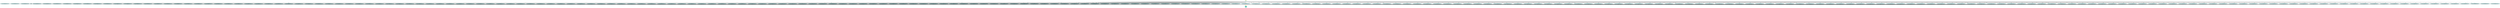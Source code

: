 strict digraph "compose( ,  )" {
	node [label="\N"];
	"191:BS"	 [ast="<pyverilog.vparser.ast.BlockingSubstitution object at 0x7f80b9124490>",
		fillcolor=cadetblue,
		label="191:BS
d = 53'b011001111100110010_111100110011001001_00011100101100011;",
		statements="[<pyverilog.vparser.ast.BlockingSubstitution object at 0x7f80b9124490>]",
		style=filled,
		typ=BlockingSubstitution];
	"Leaf_55:AL"	 [def_var="['d']",
		label="Leaf_55:AL"];
	"191:BS" -> "Leaf_55:AL"	 [cond="[]",
		lineno=None];
	"246:BS"	 [ast="<pyverilog.vparser.ast.BlockingSubstitution object at 0x7f80b8e9a450>",
		fillcolor=cadetblue,
		label="246:BS
d = 53'b011111010111100000_111100110011100111_00100001101000110;",
		statements="[<pyverilog.vparser.ast.BlockingSubstitution object at 0x7f80b8e9a450>]",
		style=filled,
		typ=BlockingSubstitution];
	"246:BS" -> "Leaf_55:AL"	 [cond="[]",
		lineno=None];
	"290:CA"	 [ast="<pyverilog.vparser.ast.Case object at 0x7f80b8e93c90>",
		fillcolor=lightcyan,
		label="290:CA",
		statements="[]",
		style=filled,
		typ=Case];
	"290:BS"	 [ast="<pyverilog.vparser.ast.BlockingSubstitution object at 0x7f80b8e93d90>",
		fillcolor=cadetblue,
		label="290:BS
d = 53'b100010111111100010_111101000111101011_00011111101101110;",
		statements="[<pyverilog.vparser.ast.BlockingSubstitution object at 0x7f80b8e93d90>]",
		style=filled,
		typ=BlockingSubstitution];
	"290:CA" -> "290:BS"	 [cond="[]",
		lineno=None];
	"105:BS"	 [ast="<pyverilog.vparser.ast.BlockingSubstitution object at 0x7f80b92395d0>",
		fillcolor=cadetblue,
		label="105:BS
d = 53'b001111010111100001_111000001101111010_01011110101000100;",
		statements="[<pyverilog.vparser.ast.BlockingSubstitution object at 0x7f80b92395d0>]",
		style=filled,
		typ=BlockingSubstitution];
	"105:BS" -> "Leaf_55:AL"	 [cond="[]",
		lineno=None];
	"207:CA"	 [ast="<pyverilog.vparser.ast.Case object at 0x7f80b9110410>",
		fillcolor=lightcyan,
		label="207:CA",
		statements="[]",
		style=filled,
		typ=Case];
	"207:BS"	 [ast="<pyverilog.vparser.ast.BlockingSubstitution object at 0x7f80b9110510>",
		fillcolor=cadetblue,
		label="207:BS
d = 53'b011011100100101001_111100111110101111_00011011001000100;",
		statements="[<pyverilog.vparser.ast.BlockingSubstitution object at 0x7f80b9110510>]",
		style=filled,
		typ=BlockingSubstitution];
	"207:CA" -> "207:BS"	 [cond="[]",
		lineno=None];
	"59:CA"	 [ast="<pyverilog.vparser.ast.Case object at 0x7f80b9267790>",
		fillcolor=lightcyan,
		label="59:CA",
		statements="[]",
		style=filled,
		typ=Case];
	"59:BS"	 [ast="<pyverilog.vparser.ast.BlockingSubstitution object at 0x7f80b924fd90>",
		fillcolor=cadetblue,
		label="59:BS
d = 53'b000001010001100100_101010111101101110_00110010101000000;",
		statements="[<pyverilog.vparser.ast.BlockingSubstitution object at 0x7f80b924fd90>]",
		style=filled,
		typ=BlockingSubstitution];
	"59:CA" -> "59:BS"	 [cond="[]",
		lineno=None];
	"254:BS"	 [ast="<pyverilog.vparser.ast.BlockingSubstitution object at 0x7f80b8e80490>",
		fillcolor=cadetblue,
		label="254:BS
d = 53'b100000000011100101_111100110111111000_00100000111101010;",
		statements="[<pyverilog.vparser.ast.BlockingSubstitution object at 0x7f80b8e80490>]",
		style=filled,
		typ=BlockingSubstitution];
	"254:BS" -> "Leaf_55:AL"	 [cond="[]",
		lineno=None];
	"305:CA"	 [ast="<pyverilog.vparser.ast.Case object at 0x7f80b8e90ad0>",
		fillcolor=lightcyan,
		label="305:CA",
		statements="[]",
		style=filled,
		typ=Case];
	"305:BS"	 [ast="<pyverilog.vparser.ast.BlockingSubstitution object at 0x7f80b8e90bd0>",
		fillcolor=cadetblue,
		label="305:BS
d = 53'd0;",
		statements="[<pyverilog.vparser.ast.BlockingSubstitution object at 0x7f80b8e90bd0>]",
		style=filled,
		typ=BlockingSubstitution];
	"305:CA" -> "305:BS"	 [cond="[]",
		lineno=None];
	"84:CA"	 [ast="<pyverilog.vparser.ast.Case object at 0x7f80b9240a10>",
		fillcolor=lightcyan,
		label="84:CA",
		statements="[]",
		style=filled,
		typ=Case];
	"84:BS"	 [ast="<pyverilog.vparser.ast.BlockingSubstitution object at 0x7f80b9240b10>",
		fillcolor=cadetblue,
		label="84:BS
d = 53'b001001110111001111_111001011110000001_00101110011100100;",
		statements="[<pyverilog.vparser.ast.BlockingSubstitution object at 0x7f80b9240b10>]",
		style=filled,
		typ=BlockingSubstitution];
	"84:CA" -> "84:BS"	 [cond="[]",
		lineno=None];
	"119:CA"	 [ast="<pyverilog.vparser.ast.Case object at 0x7f80b923d150>",
		fillcolor=lightcyan,
		label="119:CA",
		statements="[]",
		style=filled,
		typ=Case];
	"119:BS"	 [ast="<pyverilog.vparser.ast.BlockingSubstitution object at 0x7f80b923d250>",
		fillcolor=cadetblue,
		label="119:BS
d = 53'b010000111100000101_111011001110100000_00101001101101110;",
		statements="[<pyverilog.vparser.ast.BlockingSubstitution object at 0x7f80b923d250>]",
		style=filled,
		typ=BlockingSubstitution];
	"119:CA" -> "119:BS"	 [cond="[]",
		lineno=None];
	"64:BS"	 [ast="<pyverilog.vparser.ast.BlockingSubstitution object at 0x7f80b8e5e290>",
		fillcolor=cadetblue,
		label="64:BS
d = 53'b000011000110110001_110010011110011100_00111101101011001;",
		statements="[<pyverilog.vparser.ast.BlockingSubstitution object at 0x7f80b8e5e290>]",
		style=filled,
		typ=BlockingSubstitution];
	"64:BS" -> "Leaf_55:AL"	 [cond="[]",
		lineno=None];
	"95:BS"	 [ast="<pyverilog.vparser.ast.BlockingSubstitution object at 0x7f80b9234190>",
		fillcolor=cadetblue,
		label="95:BS
d = 53'b001100101110011110_111001110110001010_00110100001010001;",
		statements="[<pyverilog.vparser.ast.BlockingSubstitution object at 0x7f80b9234190>]",
		style=filled,
		typ=BlockingSubstitution];
	"95:BS" -> "Leaf_55:AL"	 [cond="[]",
		lineno=None];
	"265:BS"	 [ast="<pyverilog.vparser.ast.BlockingSubstitution object at 0x7f80b8e7ead0>",
		fillcolor=cadetblue,
		label="265:BS
d = 53'b100001001010110110_111100001110110000_00101111110011010;",
		statements="[<pyverilog.vparser.ast.BlockingSubstitution object at 0x7f80b8e7ead0>]",
		style=filled,
		typ=BlockingSubstitution];
	"265:BS" -> "Leaf_55:AL"	 [cond="[]",
		lineno=None];
	"108:BS"	 [ast="<pyverilog.vparser.ast.BlockingSubstitution object at 0x7f80b9239bd0>",
		fillcolor=cadetblue,
		label="108:BS
d = 53'b001110110011110011_111011011000001000_00100010111000010;",
		statements="[<pyverilog.vparser.ast.BlockingSubstitution object at 0x7f80b9239bd0>]",
		style=filled,
		typ=BlockingSubstitution];
	"108:BS" -> "Leaf_55:AL"	 [cond="[]",
		lineno=None];
	"71:CA"	 [ast="<pyverilog.vparser.ast.Case object at 0x7f80b8e5ef90>",
		fillcolor=lightcyan,
		label="71:CA",
		statements="[]",
		style=filled,
		typ=Case];
	"71:BS"	 [ast="<pyverilog.vparser.ast.BlockingSubstitution object at 0x7f80b8e5c0d0>",
		fillcolor=cadetblue,
		label="71:BS
d = 53'b000110101101000010_110101110100111010_01001011010000101;",
		statements="[<pyverilog.vparser.ast.BlockingSubstitution object at 0x7f80b8e5c0d0>]",
		style=filled,
		typ=BlockingSubstitution];
	"71:CA" -> "71:BS"	 [cond="[]",
		lineno=None];
	"83:CA"	 [ast="<pyverilog.vparser.ast.Case object at 0x7f80b9240810>",
		fillcolor=lightcyan,
		label="83:CA",
		statements="[]",
		style=filled,
		typ=Case];
	"83:BS"	 [ast="<pyverilog.vparser.ast.BlockingSubstitution object at 0x7f80b9240910>",
		fillcolor=cadetblue,
		label="83:BS
d = 53'b001010000101010000_111000100001011001_00111101000110010;",
		statements="[<pyverilog.vparser.ast.BlockingSubstitution object at 0x7f80b9240910>]",
		style=filled,
		typ=BlockingSubstitution];
	"83:CA" -> "83:BS"	 [cond="[]",
		lineno=None];
	"201:BS"	 [ast="<pyverilog.vparser.ast.BlockingSubstitution object at 0x7f80b91278d0>",
		fillcolor=cadetblue,
		label="201:BS
d = 53'b011011011010001001_111011011101110110_00111001000111110;",
		statements="[<pyverilog.vparser.ast.BlockingSubstitution object at 0x7f80b91278d0>]",
		style=filled,
		typ=BlockingSubstitution];
	"201:BS" -> "Leaf_55:AL"	 [cond="[]",
		lineno=None];
	"125:CA"	 [ast="<pyverilog.vparser.ast.Case object at 0x7f80b923dd50>",
		fillcolor=lightcyan,
		label="125:CA",
		statements="[]",
		style=filled,
		typ=Case];
	"125:BS"	 [ast="<pyverilog.vparser.ast.BlockingSubstitution object at 0x7f80b923de50>",
		fillcolor=cadetblue,
		label="125:BS
d = 53'b010010011111000010_111001011011000010_01010001001101111;",
		statements="[<pyverilog.vparser.ast.BlockingSubstitution object at 0x7f80b923de50>]",
		style=filled,
		typ=BlockingSubstitution];
	"125:CA" -> "125:BS"	 [cond="[]",
		lineno=None];
	"171:CA"	 [ast="<pyverilog.vparser.ast.Case object at 0x7f80b8e22ad0>",
		fillcolor=lightcyan,
		label="171:CA",
		statements="[]",
		style=filled,
		typ=Case];
	"171:BS"	 [ast="<pyverilog.vparser.ast.BlockingSubstitution object at 0x7f80b8e22bd0>",
		fillcolor=cadetblue,
		label="171:BS
d = 53'b010111110001011110_111100100001010011_00011111000100111;",
		statements="[<pyverilog.vparser.ast.BlockingSubstitution object at 0x7f80b8e22bd0>]",
		style=filled,
		typ=BlockingSubstitution];
	"171:CA" -> "171:BS"	 [cond="[]",
		lineno=None];
	"219:CA"	 [ast="<pyverilog.vparser.ast.Case object at 0x7f80b9126c50>",
		fillcolor=lightcyan,
		label="219:CA",
		statements="[]",
		style=filled,
		typ=Case];
	"219:BS"	 [ast="<pyverilog.vparser.ast.BlockingSubstitution object at 0x7f80b9126d50>",
		fillcolor=cadetblue,
		label="219:BS
d = 53'b011100101110110110_111101000110010000_00011010000111010;",
		statements="[<pyverilog.vparser.ast.BlockingSubstitution object at 0x7f80b9126d50>]",
		style=filled,
		typ=BlockingSubstitution];
	"219:CA" -> "219:BS"	 [cond="[]",
		lineno=None];
	"174:CA"	 [ast="<pyverilog.vparser.ast.Case object at 0x7f80b910a110>",
		fillcolor=lightcyan,
		label="174:CA",
		statements="[]",
		style=filled,
		typ=Case];
	"174:BS"	 [ast="<pyverilog.vparser.ast.BlockingSubstitution object at 0x7f80b910a210>",
		fillcolor=cadetblue,
		label="174:BS
d = 53'b011000010101110010_111011111011001001_00101010100010111;",
		statements="[<pyverilog.vparser.ast.BlockingSubstitution object at 0x7f80b910a210>]",
		style=filled,
		typ=BlockingSubstitution];
	"174:CA" -> "174:BS"	 [cond="[]",
		lineno=None];
	"78:BS"	 [ast="<pyverilog.vparser.ast.BlockingSubstitution object at 0x7f80b8e5ced0>",
		fillcolor=cadetblue,
		label="78:BS
d = 53'b001001010101110100_110110011110011100_01011001100101001;",
		statements="[<pyverilog.vparser.ast.BlockingSubstitution object at 0x7f80b8e5ced0>]",
		style=filled,
		typ=BlockingSubstitution];
	"78:BS" -> "Leaf_55:AL"	 [cond="[]",
		lineno=None];
	"76:CA"	 [ast="<pyverilog.vparser.ast.Case object at 0x7f80b8e5c9d0>",
		fillcolor=lightcyan,
		label="76:CA",
		statements="[]",
		style=filled,
		typ=Case];
	"76:BS"	 [ast="<pyverilog.vparser.ast.BlockingSubstitution object at 0x7f80b8e5cad0>",
		fillcolor=cadetblue,
		label="76:BS
d = 53'b000111101011110111_111000000101011011_00110101001101001;",
		statements="[<pyverilog.vparser.ast.BlockingSubstitution object at 0x7f80b8e5cad0>]",
		style=filled,
		typ=BlockingSubstitution];
	"76:CA" -> "76:BS"	 [cond="[]",
		lineno=None];
	"97:CA"	 [ast="<pyverilog.vparser.ast.Case object at 0x7f80b9234490>",
		fillcolor=lightcyan,
		label="97:CA",
		statements="[]",
		style=filled,
		typ=Case];
	"97:BS"	 [ast="<pyverilog.vparser.ast.BlockingSubstitution object at 0x7f80b9234590>",
		fillcolor=cadetblue,
		label="97:BS
d = 53'b001101111100101100_110111100001000101_01100110000110111;",
		statements="[<pyverilog.vparser.ast.BlockingSubstitution object at 0x7f80b9234590>]",
		style=filled,
		typ=BlockingSubstitution];
	"97:CA" -> "97:BS"	 [cond="[]",
		lineno=None];
	"126:CA"	 [ast="<pyverilog.vparser.ast.Case object at 0x7f80b923df50>",
		fillcolor=lightcyan,
		label="126:CA",
		statements="[]",
		style=filled,
		typ=Case];
	"126:BS"	 [ast="<pyverilog.vparser.ast.BlockingSubstitution object at 0x7f80b8de8090>",
		fillcolor=cadetblue,
		label="126:BS
d = 53'b010010010011001000_111010101011000011_00110110101100101;",
		statements="[<pyverilog.vparser.ast.BlockingSubstitution object at 0x7f80b8de8090>]",
		style=filled,
		typ=BlockingSubstitution];
	"126:CA" -> "126:BS"	 [cond="[]",
		lineno=None];
	"141:CA"	 [ast="<pyverilog.vparser.ast.Case object at 0x7f80b8dfcdd0>",
		fillcolor=lightcyan,
		label="141:CA",
		statements="[]",
		style=filled,
		typ=Case];
	"141:BS"	 [ast="<pyverilog.vparser.ast.BlockingSubstitution object at 0x7f80b8dfced0>",
		fillcolor=cadetblue,
		label="141:BS
d = 53'b010100101010101001_111010000100100011_01001001101111010;",
		statements="[<pyverilog.vparser.ast.BlockingSubstitution object at 0x7f80b8dfced0>]",
		style=filled,
		typ=BlockingSubstitution];
	"141:CA" -> "141:BS"	 [cond="[]",
		lineno=None];
	"241:BS"	 [ast="<pyverilog.vparser.ast.BlockingSubstitution object at 0x7f80b8e84a10>",
		fillcolor=cadetblue,
		label="241:BS
d = 53'b011111001000010110_111011111111011011_00110010101101101;",
		statements="[<pyverilog.vparser.ast.BlockingSubstitution object at 0x7f80b8e84a10>]",
		style=filled,
		typ=BlockingSubstitution];
	"241:BS" -> "Leaf_55:AL"	 [cond="[]",
		lineno=None];
	"237:BS"	 [ast="<pyverilog.vparser.ast.BlockingSubstitution object at 0x7f80b8e84210>",
		fillcolor=cadetblue,
		label="237:BS
d = 53'b011110110001110001_111011111100100101_00110011010000101;",
		statements="[<pyverilog.vparser.ast.BlockingSubstitution object at 0x7f80b8e84210>]",
		style=filled,
		typ=BlockingSubstitution];
	"237:BS" -> "Leaf_55:AL"	 [cond="[]",
		lineno=None];
	"159:CA"	 [ast="<pyverilog.vparser.ast.Case object at 0x7f80b8dfb290>",
		fillcolor=lightcyan,
		label="159:CA",
		statements="[]",
		style=filled,
		typ=Case];
	"159:BS"	 [ast="<pyverilog.vparser.ast.BlockingSubstitution object at 0x7f80b8dfb390>",
		fillcolor=cadetblue,
		label="159:BS
d = 53'b010110010111101111_111100010100000101_00100000110100100;",
		statements="[<pyverilog.vparser.ast.BlockingSubstitution object at 0x7f80b8dfb390>]",
		style=filled,
		typ=BlockingSubstitution];
	"159:CA" -> "159:BS"	 [cond="[]",
		lineno=None];
	"198:BS"	 [ast="<pyverilog.vparser.ast.BlockingSubstitution object at 0x7f80b91272d0>",
		fillcolor=cadetblue,
		label="198:BS
d = 53'b011010111000010010_111100010010110001_00100110110110011;",
		statements="[<pyverilog.vparser.ast.BlockingSubstitution object at 0x7f80b91272d0>]",
		style=filled,
		typ=BlockingSubstitution];
	"198:BS" -> "Leaf_55:AL"	 [cond="[]",
		lineno=None];
	"137:CA"	 [ast="<pyverilog.vparser.ast.Case object at 0x7f80b8dfc5d0>",
		fillcolor=lightcyan,
		label="137:CA",
		statements="[]",
		style=filled,
		typ=Case];
	"137:BS"	 [ast="<pyverilog.vparser.ast.BlockingSubstitution object at 0x7f80b8dfc6d0>",
		fillcolor=cadetblue,
		label="137:BS
d = 53'b010100001001000100_111001111011010100_01001011011010110;",
		statements="[<pyverilog.vparser.ast.BlockingSubstitution object at 0x7f80b8dfc6d0>]",
		style=filled,
		typ=BlockingSubstitution];
	"137:CA" -> "137:BS"	 [cond="[]",
		lineno=None];
	"304:CA"	 [ast="<pyverilog.vparser.ast.Case object at 0x7f80b8e90910>",
		fillcolor=lightcyan,
		label="304:CA",
		statements="[]",
		style=filled,
		typ=Case];
	"304:BS"	 [ast="<pyverilog.vparser.ast.BlockingSubstitution object at 0x7f80b8e90a10>",
		fillcolor=cadetblue,
		label="304:BS
d = 53'b100011110101101101_000000000000000000_00000000000000000;",
		statements="[<pyverilog.vparser.ast.BlockingSubstitution object at 0x7f80b8e90a10>]",
		style=filled,
		typ=BlockingSubstitution];
	"304:CA" -> "304:BS"	 [cond="[]",
		lineno=None];
	"128:CA"	 [ast="<pyverilog.vparser.ast.Case object at 0x7f80b8de8390>",
		fillcolor=lightcyan,
		label="128:CA",
		statements="[]",
		style=filled,
		typ=Case];
	"128:BS"	 [ast="<pyverilog.vparser.ast.BlockingSubstitution object at 0x7f80b8de8490>",
		fillcolor=cadetblue,
		label="128:BS
d = 53'b010010000000111110_111100001000001111_00011101101110101;",
		statements="[<pyverilog.vparser.ast.BlockingSubstitution object at 0x7f80b8de8490>]",
		style=filled,
		typ=BlockingSubstitution];
	"128:CA" -> "128:BS"	 [cond="[]",
		lineno=None];
	"210:BS"	 [ast="<pyverilog.vparser.ast.BlockingSubstitution object at 0x7f80b9110b10>",
		fillcolor=cadetblue,
		label="210:BS
d = 53'b011100000100001111_111100011100011011_00100101010100110;",
		statements="[<pyverilog.vparser.ast.BlockingSubstitution object at 0x7f80b9110b10>]",
		style=filled,
		typ=BlockingSubstitution];
	"210:BS" -> "Leaf_55:AL"	 [cond="[]",
		lineno=None];
	"293:CA"	 [ast="<pyverilog.vparser.ast.Case object at 0x7f80b8ea62d0>",
		fillcolor=lightcyan,
		label="293:CA",
		statements="[]",
		style=filled,
		typ=Case];
	"293:BS"	 [ast="<pyverilog.vparser.ast.BlockingSubstitution object at 0x7f80b8ea63d0>",
		fillcolor=cadetblue,
		label="293:BS
d = 53'b100011011001110111_111100101000100000_00000000000000000;",
		statements="[<pyverilog.vparser.ast.BlockingSubstitution object at 0x7f80b8ea63d0>]",
		style=filled,
		typ=BlockingSubstitution];
	"293:CA" -> "293:BS"	 [cond="[]",
		lineno=None];
	"259:CA"	 [ast="<pyverilog.vparser.ast.Case object at 0x7f80b8e80d90>",
		fillcolor=lightcyan,
		label="259:CA",
		statements="[]",
		style=filled,
		typ=Case];
	"259:BS"	 [ast="<pyverilog.vparser.ast.BlockingSubstitution object at 0x7f80b8e80e90>",
		fillcolor=cadetblue,
		label="259:BS
d = 53'b100000010011100110_111101011010001100_00010111011001011;",
		statements="[<pyverilog.vparser.ast.BlockingSubstitution object at 0x7f80b8e80e90>]",
		style=filled,
		typ=BlockingSubstitution];
	"259:CA" -> "259:BS"	 [cond="[]",
		lineno=None];
	"62:CA"	 [ast="<pyverilog.vparser.ast.Case object at 0x7f80b952f9d0>",
		fillcolor=lightcyan,
		label="62:CA",
		statements="[]",
		style=filled,
		typ=Case];
	"62:BS"	 [ast="<pyverilog.vparser.ast.BlockingSubstitution object at 0x7f80b952ff10>",
		fillcolor=cadetblue,
		label="62:BS
d = 53'b000100000010100011_101111010111110111_01110101000001100;",
		statements="[<pyverilog.vparser.ast.BlockingSubstitution object at 0x7f80b952ff10>]",
		style=filled,
		typ=BlockingSubstitution];
	"62:CA" -> "62:BS"	 [cond="[]",
		lineno=None];
	"56:CS"	 [ast="<pyverilog.vparser.ast.CaseStatement object at 0x7f80b8e90a90>",
		fillcolor=linen,
		label="56:CS",
		statements="[]",
		style=filled,
		typ=CaseStatement];
	"56:CS" -> "290:CA"	 [cond="['addr']",
		label=addr,
		lineno=56];
	"56:CS" -> "207:CA"	 [cond="['addr']",
		label=addr,
		lineno=56];
	"56:CS" -> "59:CA"	 [cond="['addr']",
		label=addr,
		lineno=56];
	"56:CS" -> "305:CA"	 [cond="['addr']",
		label=addr,
		lineno=56];
	"56:CS" -> "84:CA"	 [cond="['addr']",
		label=addr,
		lineno=56];
	"56:CS" -> "119:CA"	 [cond="['addr']",
		label=addr,
		lineno=56];
	"56:CS" -> "71:CA"	 [cond="['addr']",
		label=addr,
		lineno=56];
	"56:CS" -> "83:CA"	 [cond="['addr']",
		label=addr,
		lineno=56];
	"56:CS" -> "125:CA"	 [cond="['addr']",
		label=addr,
		lineno=56];
	"56:CS" -> "171:CA"	 [cond="['addr']",
		label=addr,
		lineno=56];
	"56:CS" -> "219:CA"	 [cond="['addr']",
		label=addr,
		lineno=56];
	"56:CS" -> "174:CA"	 [cond="['addr']",
		label=addr,
		lineno=56];
	"56:CS" -> "76:CA"	 [cond="['addr']",
		label=addr,
		lineno=56];
	"56:CS" -> "97:CA"	 [cond="['addr']",
		label=addr,
		lineno=56];
	"56:CS" -> "126:CA"	 [cond="['addr']",
		label=addr,
		lineno=56];
	"56:CS" -> "141:CA"	 [cond="['addr']",
		label=addr,
		lineno=56];
	"56:CS" -> "159:CA"	 [cond="['addr']",
		label=addr,
		lineno=56];
	"56:CS" -> "137:CA"	 [cond="['addr']",
		label=addr,
		lineno=56];
	"56:CS" -> "304:CA"	 [cond="['addr']",
		label=addr,
		lineno=56];
	"56:CS" -> "128:CA"	 [cond="['addr']",
		label=addr,
		lineno=56];
	"56:CS" -> "293:CA"	 [cond="['addr']",
		label=addr,
		lineno=56];
	"56:CS" -> "259:CA"	 [cond="['addr']",
		label=addr,
		lineno=56];
	"56:CS" -> "62:CA"	 [cond="['addr']",
		label=addr,
		lineno=56];
	"283:CA"	 [ast="<pyverilog.vparser.ast.Case object at 0x7f80b8e6de50>",
		fillcolor=lightcyan,
		label="283:CA",
		statements="[]",
		style=filled,
		typ=Case];
	"56:CS" -> "283:CA"	 [cond="['addr']",
		label=addr,
		lineno=56];
	"249:CA"	 [ast="<pyverilog.vparser.ast.Case object at 0x7f80b8e9a950>",
		fillcolor=lightcyan,
		label="249:CA",
		statements="[]",
		style=filled,
		typ=Case];
	"56:CS" -> "249:CA"	 [cond="['addr']",
		label=addr,
		lineno=56];
	"95:CA"	 [ast="<pyverilog.vparser.ast.Case object at 0x7f80b9234090>",
		fillcolor=lightcyan,
		label="95:CA",
		statements="[]",
		style=filled,
		typ=Case];
	"56:CS" -> "95:CA"	 [cond="['addr']",
		label=addr,
		lineno=56];
	"251:CA"	 [ast="<pyverilog.vparser.ast.Case object at 0x7f80b8e9ad50>",
		fillcolor=lightcyan,
		label="251:CA",
		statements="[]",
		style=filled,
		typ=Case];
	"56:CS" -> "251:CA"	 [cond="['addr']",
		label=addr,
		lineno=56];
	"148:CA"	 [ast="<pyverilog.vparser.ast.Case object at 0x7f80b8e06c10>",
		fillcolor=lightcyan,
		label="148:CA",
		statements="[]",
		style=filled,
		typ=Case];
	"56:CS" -> "148:CA"	 [cond="['addr']",
		label=addr,
		lineno=56];
	"72:CA"	 [ast="<pyverilog.vparser.ast.Case object at 0x7f80b8e5c1d0>",
		fillcolor=lightcyan,
		label="72:CA",
		statements="[]",
		style=filled,
		typ=Case];
	"56:CS" -> "72:CA"	 [cond="['addr']",
		label=addr,
		lineno=56];
	"196:CA"	 [ast="<pyverilog.vparser.ast.Case object at 0x7f80b9124d90>",
		fillcolor=lightcyan,
		label="196:CA",
		statements="[]",
		style=filled,
		typ=Case];
	"56:CS" -> "196:CA"	 [cond="['addr']",
		label=addr,
		lineno=56];
	"205:CA"	 [ast="<pyverilog.vparser.ast.Case object at 0x7f80b9127fd0>",
		fillcolor=lightcyan,
		label="205:CA",
		statements="[]",
		style=filled,
		typ=Case];
	"56:CS" -> "205:CA"	 [cond="['addr']",
		label=addr,
		lineno=56];
	"275:CA"	 [ast="<pyverilog.vparser.ast.Case object at 0x7f80b8e6be10>",
		fillcolor=lightcyan,
		label="275:CA",
		statements="[]",
		style=filled,
		typ=Case];
	"56:CS" -> "275:CA"	 [cond="['addr']",
		label=addr,
		lineno=56];
	"116:CA"	 [ast="<pyverilog.vparser.ast.Case object at 0x7f80b9237b10>",
		fillcolor=lightcyan,
		label="116:CA",
		statements="[]",
		style=filled,
		typ=Case];
	"56:CS" -> "116:CA"	 [cond="['addr']",
		label=addr,
		lineno=56];
	"230:CA"	 [ast="<pyverilog.vparser.ast.Case object at 0x7f80b8e692d0>",
		fillcolor=lightcyan,
		label="230:CA",
		statements="[]",
		style=filled,
		typ=Case];
	"56:CS" -> "230:CA"	 [cond="['addr']",
		label=addr,
		lineno=56];
	"257:CA"	 [ast="<pyverilog.vparser.ast.Case object at 0x7f80b8e80990>",
		fillcolor=lightcyan,
		label="257:CA",
		statements="[]",
		style=filled,
		typ=Case];
	"56:CS" -> "257:CA"	 [cond="['addr']",
		label=addr,
		lineno=56];
	"225:CA"	 [ast="<pyverilog.vparser.ast.Case object at 0x7f80b8ea5890>",
		fillcolor=lightcyan,
		label="225:CA",
		statements="[]",
		style=filled,
		typ=Case];
	"56:CS" -> "225:CA"	 [cond="['addr']",
		label=addr,
		lineno=56];
	"182:CA"	 [ast="<pyverilog.vparser.ast.Case object at 0x7f80b9115150>",
		fillcolor=lightcyan,
		label="182:CA",
		statements="[]",
		style=filled,
		typ=Case];
	"56:CS" -> "182:CA"	 [cond="['addr']",
		label=addr,
		lineno=56];
	"286:CA"	 [ast="<pyverilog.vparser.ast.Case object at 0x7f80b8e93490>",
		fillcolor=lightcyan,
		label="286:CA",
		statements="[]",
		style=filled,
		typ=Case];
	"56:CS" -> "286:CA"	 [cond="['addr']",
		label=addr,
		lineno=56];
	"168:CA"	 [ast="<pyverilog.vparser.ast.Case object at 0x7f80b8e224d0>",
		fillcolor=lightcyan,
		label="168:CA",
		statements="[]",
		style=filled,
		typ=Case];
	"56:CS" -> "168:CA"	 [cond="['addr']",
		label=addr,
		lineno=56];
	"260:CA"	 [ast="<pyverilog.vparser.ast.Case object at 0x7f80b8e80f90>",
		fillcolor=lightcyan,
		label="260:CA",
		statements="[]",
		style=filled,
		typ=Case];
	"56:CS" -> "260:CA"	 [cond="['addr']",
		label=addr,
		lineno=56];
	"299:CA"	 [ast="<pyverilog.vparser.ast.Case object at 0x7f80b8ea6ed0>",
		fillcolor=lightcyan,
		label="299:CA",
		statements="[]",
		style=filled,
		typ=Case];
	"56:CS" -> "299:CA"	 [cond="['addr']",
		label=addr,
		lineno=56];
	"190:CA"	 [ast="<pyverilog.vparser.ast.Case object at 0x7f80b9124190>",
		fillcolor=lightcyan,
		label="190:CA",
		statements="[]",
		style=filled,
		typ=Case];
	"56:CS" -> "190:CA"	 [cond="['addr']",
		label=addr,
		lineno=56];
	"281:CA"	 [ast="<pyverilog.vparser.ast.Case object at 0x7f80b8e6da50>",
		fillcolor=lightcyan,
		label="281:CA",
		statements="[]",
		style=filled,
		typ=Case];
	"56:CS" -> "281:CA"	 [cond="['addr']",
		label=addr,
		lineno=56];
	"229:CA"	 [ast="<pyverilog.vparser.ast.Case object at 0x7f80b8e690d0>",
		fillcolor=lightcyan,
		label="229:CA",
		statements="[]",
		style=filled,
		typ=Case];
	"56:CS" -> "229:CA"	 [cond="['addr']",
		label=addr,
		lineno=56];
	"94:CA"	 [ast="<pyverilog.vparser.ast.Case object at 0x7f80b9232e50>",
		fillcolor=lightcyan,
		label="94:CA",
		statements="[]",
		style=filled,
		typ=Case];
	"56:CS" -> "94:CA"	 [cond="['addr']",
		label=addr,
		lineno=56];
	"180:CA"	 [ast="<pyverilog.vparser.ast.Case object at 0x7f80b910ad10>",
		fillcolor=lightcyan,
		label="180:CA",
		statements="[]",
		style=filled,
		typ=Case];
	"56:CS" -> "180:CA"	 [cond="['addr']",
		label=addr,
		lineno=56];
	"167:CA"	 [ast="<pyverilog.vparser.ast.Case object at 0x7f80b8e222d0>",
		fillcolor=lightcyan,
		label="167:CA",
		statements="[]",
		style=filled,
		typ=Case];
	"56:CS" -> "167:CA"	 [cond="['addr']",
		label=addr,
		lineno=56];
	"65:CA"	 [ast="<pyverilog.vparser.ast.Case object at 0x7f80b8e5e390>",
		fillcolor=lightcyan,
		label="65:CA",
		statements="[]",
		style=filled,
		typ=Case];
	"56:CS" -> "65:CA"	 [cond="['addr']",
		label=addr,
		lineno=56];
	"227:CA"	 [ast="<pyverilog.vparser.ast.Case object at 0x7f80b8ea5c90>",
		fillcolor=lightcyan,
		label="227:CA",
		statements="[]",
		style=filled,
		typ=Case];
	"56:CS" -> "227:CA"	 [cond="['addr']",
		label=addr,
		lineno=56];
	"136:CA"	 [ast="<pyverilog.vparser.ast.Case object at 0x7f80b8dfc3d0>",
		fillcolor=lightcyan,
		label="136:CA",
		statements="[]",
		style=filled,
		typ=Case];
	"56:CS" -> "136:CA"	 [cond="['addr']",
		label=addr,
		lineno=56];
	"185:CA"	 [ast="<pyverilog.vparser.ast.Case object at 0x7f80b9115750>",
		fillcolor=lightcyan,
		label="185:CA",
		statements="[]",
		style=filled,
		typ=Case];
	"56:CS" -> "185:CA"	 [cond="['addr']",
		label=addr,
		lineno=56];
	"161:CA"	 [ast="<pyverilog.vparser.ast.Case object at 0x7f80b8dfb690>",
		fillcolor=lightcyan,
		label="161:CA",
		statements="[]",
		style=filled,
		typ=Case];
	"56:CS" -> "161:CA"	 [cond="['addr']",
		label=addr,
		lineno=56];
	"91:CA"	 [ast="<pyverilog.vparser.ast.Case object at 0x7f80b9232850>",
		fillcolor=lightcyan,
		label="91:CA",
		statements="[]",
		style=filled,
		typ=Case];
	"56:CS" -> "91:CA"	 [cond="['addr']",
		label=addr,
		lineno=56];
	"295:CA"	 [ast="<pyverilog.vparser.ast.Case object at 0x7f80b8ea66d0>",
		fillcolor=lightcyan,
		label="295:CA",
		statements="[]",
		style=filled,
		typ=Case];
	"56:CS" -> "295:CA"	 [cond="['addr']",
		label=addr,
		lineno=56];
	"270:CA"	 [ast="<pyverilog.vparser.ast.Case object at 0x7f80b8e6b410>",
		fillcolor=lightcyan,
		label="270:CA",
		statements="[]",
		style=filled,
		typ=Case];
	"56:CS" -> "270:CA"	 [cond="['addr']",
		label=addr,
		lineno=56];
	"147:CA"	 [ast="<pyverilog.vparser.ast.Case object at 0x7f80b8e06a10>",
		fillcolor=lightcyan,
		label="147:CA",
		statements="[]",
		style=filled,
		typ=Case];
	"56:CS" -> "147:CA"	 [cond="['addr']",
		label=addr,
		lineno=56];
	"118:CA"	 [ast="<pyverilog.vparser.ast.Case object at 0x7f80b9237f10>",
		fillcolor=lightcyan,
		label="118:CA",
		statements="[]",
		style=filled,
		typ=Case];
	"56:CS" -> "118:CA"	 [cond="['addr']",
		label=addr,
		lineno=56];
	"100:CA"	 [ast="<pyverilog.vparser.ast.Case object at 0x7f80b9234a90>",
		fillcolor=lightcyan,
		label="100:CA",
		statements="[]",
		style=filled,
		typ=Case];
	"56:CS" -> "100:CA"	 [cond="['addr']",
		label=addr,
		lineno=56];
	"215:CA"	 [ast="<pyverilog.vparser.ast.Case object at 0x7f80b9126450>",
		fillcolor=lightcyan,
		label="215:CA",
		statements="[]",
		style=filled,
		typ=Case];
	"56:CS" -> "215:CA"	 [cond="['addr']",
		label=addr,
		lineno=56];
	"173:CA"	 [ast="<pyverilog.vparser.ast.Case object at 0x7f80b8e22ed0>",
		fillcolor=lightcyan,
		label="173:CA",
		statements="[]",
		style=filled,
		typ=Case];
	"56:CS" -> "173:CA"	 [cond="['addr']",
		label=addr,
		lineno=56];
	"111:CA"	 [ast="<pyverilog.vparser.ast.Case object at 0x7f80b9237110>",
		fillcolor=lightcyan,
		label="111:CA",
		statements="[]",
		style=filled,
		typ=Case];
	"56:CS" -> "111:CA"	 [cond="['addr']",
		label=addr,
		lineno=56];
	"102:CA"	 [ast="<pyverilog.vparser.ast.Case object at 0x7f80b9234e90>",
		fillcolor=lightcyan,
		label="102:CA",
		statements="[]",
		style=filled,
		typ=Case];
	"56:CS" -> "102:CA"	 [cond="['addr']",
		label=addr,
		lineno=56];
	"96:CA"	 [ast="<pyverilog.vparser.ast.Case object at 0x7f80b9234290>",
		fillcolor=lightcyan,
		label="96:CA",
		statements="[]",
		style=filled,
		typ=Case];
	"56:CS" -> "96:CA"	 [cond="['addr']",
		label=addr,
		lineno=56];
	"158:CA"	 [ast="<pyverilog.vparser.ast.Case object at 0x7f80b8dfb090>",
		fillcolor=lightcyan,
		label="158:CA",
		statements="[]",
		style=filled,
		typ=Case];
	"56:CS" -> "158:CA"	 [cond="['addr']",
		label=addr,
		lineno=56];
	"140:CA"	 [ast="<pyverilog.vparser.ast.Case object at 0x7f80b8dfcbd0>",
		fillcolor=lightcyan,
		label="140:CA",
		statements="[]",
		style=filled,
		typ=Case];
	"56:CS" -> "140:CA"	 [cond="['addr']",
		label=addr,
		lineno=56];
	"133:CA"	 [ast="<pyverilog.vparser.ast.Case object at 0x7f80b8de8d90>",
		fillcolor=lightcyan,
		label="133:CA",
		statements="[]",
		style=filled,
		typ=Case];
	"56:CS" -> "133:CA"	 [cond="['addr']",
		label=addr,
		lineno=56];
	"163:CA"	 [ast="<pyverilog.vparser.ast.Case object at 0x7f80b8dfba90>",
		fillcolor=lightcyan,
		label="163:CA",
		statements="[]",
		style=filled,
		typ=Case];
	"56:CS" -> "163:CA"	 [cond="['addr']",
		label=addr,
		lineno=56];
	"198:CA"	 [ast="<pyverilog.vparser.ast.Case object at 0x7f80b91271d0>",
		fillcolor=lightcyan,
		label="198:CA",
		statements="[]",
		style=filled,
		typ=Case];
	"56:CS" -> "198:CA"	 [cond="['addr']",
		label=addr,
		lineno=56];
	"237:CA"	 [ast="<pyverilog.vparser.ast.Case object at 0x7f80b8e84110>",
		fillcolor=lightcyan,
		label="237:CA",
		statements="[]",
		style=filled,
		typ=Case];
	"56:CS" -> "237:CA"	 [cond="['addr']",
		label=addr,
		lineno=56];
	"289:CA"	 [ast="<pyverilog.vparser.ast.Case object at 0x7f80b8e93a90>",
		fillcolor=lightcyan,
		label="289:CA",
		statements="[]",
		style=filled,
		typ=Case];
	"56:CS" -> "289:CA"	 [cond="['addr']",
		label=addr,
		lineno=56];
	"152:CA"	 [ast="<pyverilog.vparser.ast.Case object at 0x7f80b8e07450>",
		fillcolor=lightcyan,
		label="152:CA",
		statements="[]",
		style=filled,
		typ=Case];
	"56:CS" -> "152:CA"	 [cond="['addr']",
		label=addr,
		lineno=56];
	"278:CA"	 [ast="<pyverilog.vparser.ast.Case object at 0x7f80b8e6d450>",
		fillcolor=lightcyan,
		label="278:CA",
		statements="[]",
		style=filled,
		typ=Case];
	"56:CS" -> "278:CA"	 [cond="['addr']",
		label=addr,
		lineno=56];
	"131:CA"	 [ast="<pyverilog.vparser.ast.Case object at 0x7f80b8de8990>",
		fillcolor=lightcyan,
		label="131:CA",
		statements="[]",
		style=filled,
		typ=Case];
	"56:CS" -> "131:CA"	 [cond="['addr']",
		label=addr,
		lineno=56];
	"82:CA"	 [ast="<pyverilog.vparser.ast.Case object at 0x7f80b9240610>",
		fillcolor=lightcyan,
		label="82:CA",
		statements="[]",
		style=filled,
		typ=Case];
	"56:CS" -> "82:CA"	 [cond="['addr']",
		label=addr,
		lineno=56];
	"261:CA"	 [ast="<pyverilog.vparser.ast.Case object at 0x7f80b8e7e1d0>",
		fillcolor=lightcyan,
		label="261:CA",
		statements="[]",
		style=filled,
		typ=Case];
	"56:CS" -> "261:CA"	 [cond="['addr']",
		label=addr,
		lineno=56];
	"220:CA"	 [ast="<pyverilog.vparser.ast.Case object at 0x7f80b9126e50>",
		fillcolor=lightcyan,
		label="220:CA",
		statements="[]",
		style=filled,
		typ=Case];
	"56:CS" -> "220:CA"	 [cond="['addr']",
		label=addr,
		lineno=56];
	"77:CA"	 [ast="<pyverilog.vparser.ast.Case object at 0x7f80b8e5cbd0>",
		fillcolor=lightcyan,
		label="77:CA",
		statements="[]",
		style=filled,
		typ=Case];
	"56:CS" -> "77:CA"	 [cond="['addr']",
		label=addr,
		lineno=56];
	"277:CA"	 [ast="<pyverilog.vparser.ast.Case object at 0x7f80b8e6d250>",
		fillcolor=lightcyan,
		label="277:CA",
		statements="[]",
		style=filled,
		typ=Case];
	"56:CS" -> "277:CA"	 [cond="['addr']",
		label=addr,
		lineno=56];
	"139:CA"	 [ast="<pyverilog.vparser.ast.Case object at 0x7f80b8dfc9d0>",
		fillcolor=lightcyan,
		label="139:CA",
		statements="[]",
		style=filled,
		typ=Case];
	"56:CS" -> "139:CA"	 [cond="['addr']",
		label=addr,
		lineno=56];
	"218:CA"	 [ast="<pyverilog.vparser.ast.Case object at 0x7f80b9126a50>",
		fillcolor=lightcyan,
		label="218:CA",
		statements="[]",
		style=filled,
		typ=Case];
	"56:CS" -> "218:CA"	 [cond="['addr']",
		label=addr,
		lineno=56];
	"64:CA"	 [ast="<pyverilog.vparser.ast.Case object at 0x7f80b8e5e190>",
		fillcolor=lightcyan,
		label="64:CA",
		statements="[]",
		style=filled,
		typ=Case];
	"56:CS" -> "64:CA"	 [cond="['addr']",
		label=addr,
		lineno=56];
	"129:CA"	 [ast="<pyverilog.vparser.ast.Case object at 0x7f80b8de8590>",
		fillcolor=lightcyan,
		label="129:CA",
		statements="[]",
		style=filled,
		typ=Case];
	"56:CS" -> "129:CA"	 [cond="['addr']",
		label=addr,
		lineno=56];
	"197:CA"	 [ast="<pyverilog.vparser.ast.Case object at 0x7f80b9124f90>",
		fillcolor=lightcyan,
		label="197:CA",
		statements="[]",
		style=filled,
		typ=Case];
	"56:CS" -> "197:CA"	 [cond="['addr']",
		label=addr,
		lineno=56];
	"303:CA"	 [ast="<pyverilog.vparser.ast.Case object at 0x7f80b8e90710>",
		fillcolor=lightcyan,
		label="303:CA",
		statements="[]",
		style=filled,
		typ=Case];
	"56:CS" -> "303:CA"	 [cond="['addr']",
		label=addr,
		lineno=56];
	"231:CA"	 [ast="<pyverilog.vparser.ast.Case object at 0x7f80b8e694d0>",
		fillcolor=lightcyan,
		label="231:CA",
		statements="[]",
		style=filled,
		typ=Case];
	"56:CS" -> "231:CA"	 [cond="['addr']",
		label=addr,
		lineno=56];
	"73:CA"	 [ast="<pyverilog.vparser.ast.Case object at 0x7f80b8e5c3d0>",
		fillcolor=lightcyan,
		label="73:CA",
		statements="[]",
		style=filled,
		typ=Case];
	"56:CS" -> "73:CA"	 [cond="['addr']",
		label=addr,
		lineno=56];
	"85:CA"	 [ast="<pyverilog.vparser.ast.Case object at 0x7f80b9240c10>",
		fillcolor=lightcyan,
		label="85:CA",
		statements="[]",
		style=filled,
		typ=Case];
	"56:CS" -> "85:CA"	 [cond="['addr']",
		label=addr,
		lineno=56];
	"246:CA"	 [ast="<pyverilog.vparser.ast.Case object at 0x7f80b8e9a350>",
		fillcolor=lightcyan,
		label="246:CA",
		statements="[]",
		style=filled,
		typ=Case];
	"56:CS" -> "246:CA"	 [cond="['addr']",
		label=addr,
		lineno=56];
	"272:CA"	 [ast="<pyverilog.vparser.ast.Case object at 0x7f80b8e6b810>",
		fillcolor=lightcyan,
		label="272:CA",
		statements="[]",
		style=filled,
		typ=Case];
	"56:CS" -> "272:CA"	 [cond="['addr']",
		label=addr,
		lineno=56];
	"105:CA"	 [ast="<pyverilog.vparser.ast.Case object at 0x7f80b92394d0>",
		fillcolor=lightcyan,
		label="105:CA",
		statements="[]",
		style=filled,
		typ=Case];
	"56:CS" -> "105:CA"	 [cond="['addr']",
		label=addr,
		lineno=56];
	"70:CA"	 [ast="<pyverilog.vparser.ast.Case object at 0x7f80b8e5ed90>",
		fillcolor=lightcyan,
		label="70:CA",
		statements="[]",
		style=filled,
		typ=Case];
	"56:CS" -> "70:CA"	 [cond="['addr']",
		label=addr,
		lineno=56];
	"142:CA"	 [ast="<pyverilog.vparser.ast.Case object at 0x7f80b8dfcfd0>",
		fillcolor=lightcyan,
		label="142:CA",
		statements="[]",
		style=filled,
		typ=Case];
	"56:CS" -> "142:CA"	 [cond="['addr']",
		label=addr,
		lineno=56];
	"134:CA"	 [ast="<pyverilog.vparser.ast.Case object at 0x7f80b8de8f90>",
		fillcolor=lightcyan,
		label="134:CA",
		statements="[]",
		style=filled,
		typ=Case];
	"56:CS" -> "134:CA"	 [cond="['addr']",
		label=addr,
		lineno=56];
	"238:CA"	 [ast="<pyverilog.vparser.ast.Case object at 0x7f80b8e84310>",
		fillcolor=lightcyan,
		label="238:CA",
		statements="[]",
		style=filled,
		typ=Case];
	"56:CS" -> "238:CA"	 [cond="['addr']",
		label=addr,
		lineno=56];
	"202:CA"	 [ast="<pyverilog.vparser.ast.Case object at 0x7f80b91279d0>",
		fillcolor=lightcyan,
		label="202:CA",
		statements="[]",
		style=filled,
		typ=Case];
	"56:CS" -> "202:CA"	 [cond="['addr']",
		label=addr,
		lineno=56];
	"298:CA"	 [ast="<pyverilog.vparser.ast.Case object at 0x7f80b8ea6cd0>",
		fillcolor=lightcyan,
		label="298:CA",
		statements="[]",
		style=filled,
		typ=Case];
	"56:CS" -> "298:CA"	 [cond="['addr']",
		label=addr,
		lineno=56];
	"110:CA"	 [ast="<pyverilog.vparser.ast.Case object at 0x7f80b9239ed0>",
		fillcolor=lightcyan,
		label="110:CA",
		statements="[]",
		style=filled,
		typ=Case];
	"56:CS" -> "110:CA"	 [cond="['addr']",
		label=addr,
		lineno=56];
	"127:CA"	 [ast="<pyverilog.vparser.ast.Case object at 0x7f80b8de8190>",
		fillcolor=lightcyan,
		label="127:CA",
		statements="[]",
		style=filled,
		typ=Case];
	"56:CS" -> "127:CA"	 [cond="['addr']",
		label=addr,
		lineno=56];
	"120:CA"	 [ast="<pyverilog.vparser.ast.Case object at 0x7f80b923d350>",
		fillcolor=lightcyan,
		label="120:CA",
		statements="[]",
		style=filled,
		typ=Case];
	"56:CS" -> "120:CA"	 [cond="['addr']",
		label=addr,
		lineno=56];
	"61:CA"	 [ast="<pyverilog.vparser.ast.Case object at 0x7f80bafe0a90>",
		fillcolor=lightcyan,
		label="61:CA",
		statements="[]",
		style=filled,
		typ=Case];
	"56:CS" -> "61:CA"	 [cond="['addr']",
		label=addr,
		lineno=56];
	"172:CA"	 [ast="<pyverilog.vparser.ast.Case object at 0x7f80b8e22cd0>",
		fillcolor=lightcyan,
		label="172:CA",
		statements="[]",
		style=filled,
		typ=Case];
	"56:CS" -> "172:CA"	 [cond="['addr']",
		label=addr,
		lineno=56];
	"166:CA"	 [ast="<pyverilog.vparser.ast.Case object at 0x7f80b8e220d0>",
		fillcolor=lightcyan,
		label="166:CA",
		statements="[]",
		style=filled,
		typ=Case];
	"56:CS" -> "166:CA"	 [cond="['addr']",
		label=addr,
		lineno=56];
	"63:CA"	 [ast="<pyverilog.vparser.ast.Case object at 0x7f80b90fbf10>",
		fillcolor=lightcyan,
		label="63:CA",
		statements="[]",
		style=filled,
		typ=Case];
	"56:CS" -> "63:CA"	 [cond="['addr']",
		label=addr,
		lineno=56];
	"258:CA"	 [ast="<pyverilog.vparser.ast.Case object at 0x7f80b8e80b90>",
		fillcolor=lightcyan,
		label="258:CA",
		statements="[]",
		style=filled,
		typ=Case];
	"56:CS" -> "258:CA"	 [cond="['addr']",
		label=addr,
		lineno=56];
	"123:CA"	 [ast="<pyverilog.vparser.ast.Case object at 0x7f80b923d950>",
		fillcolor=lightcyan,
		label="123:CA",
		statements="[]",
		style=filled,
		typ=Case];
	"56:CS" -> "123:CA"	 [cond="['addr']",
		label=addr,
		lineno=56];
	"247:CA"	 [ast="<pyverilog.vparser.ast.Case object at 0x7f80b8e9a550>",
		fillcolor=lightcyan,
		label="247:CA",
		statements="[]",
		style=filled,
		typ=Case];
	"56:CS" -> "247:CA"	 [cond="['addr']",
		label=addr,
		lineno=56];
	"248:CA"	 [ast="<pyverilog.vparser.ast.Case object at 0x7f80b8e9a750>",
		fillcolor=lightcyan,
		label="248:CA",
		statements="[]",
		style=filled,
		typ=Case];
	"56:CS" -> "248:CA"	 [cond="['addr']",
		label=addr,
		lineno=56];
	"195:CA"	 [ast="<pyverilog.vparser.ast.Case object at 0x7f80b9124b90>",
		fillcolor=lightcyan,
		label="195:CA",
		statements="[]",
		style=filled,
		typ=Case];
	"56:CS" -> "195:CA"	 [cond="['addr']",
		label=addr,
		lineno=56];
	"250:CA"	 [ast="<pyverilog.vparser.ast.Case object at 0x7f80b8e9ab50>",
		fillcolor=lightcyan,
		label="250:CA",
		statements="[]",
		style=filled,
		typ=Case];
	"56:CS" -> "250:CA"	 [cond="['addr']",
		label=addr,
		lineno=56];
	"280:CA"	 [ast="<pyverilog.vparser.ast.Case object at 0x7f80b8e6d850>",
		fillcolor=lightcyan,
		label="280:CA",
		statements="[]",
		style=filled,
		typ=Case];
	"56:CS" -> "280:CA"	 [cond="['addr']",
		label=addr,
		lineno=56];
	"164:CA"	 [ast="<pyverilog.vparser.ast.Case object at 0x7f80b8dfbc90>",
		fillcolor=lightcyan,
		label="164:CA",
		statements="[]",
		style=filled,
		typ=Case];
	"56:CS" -> "164:CA"	 [cond="['addr']",
		label=addr,
		lineno=56];
	"115:CA"	 [ast="<pyverilog.vparser.ast.Case object at 0x7f80b9237910>",
		fillcolor=lightcyan,
		label="115:CA",
		statements="[]",
		style=filled,
		typ=Case];
	"56:CS" -> "115:CA"	 [cond="['addr']",
		label=addr,
		lineno=56];
	"226:CA"	 [ast="<pyverilog.vparser.ast.Case object at 0x7f80b8ea5a90>",
		fillcolor=lightcyan,
		label="226:CA",
		statements="[]",
		style=filled,
		typ=Case];
	"56:CS" -> "226:CA"	 [cond="['addr']",
		label=addr,
		lineno=56];
	"255:CA"	 [ast="<pyverilog.vparser.ast.Case object at 0x7f80b8e80590>",
		fillcolor=lightcyan,
		label="255:CA",
		statements="[]",
		style=filled,
		typ=Case];
	"56:CS" -> "255:CA"	 [cond="['addr']",
		label=addr,
		lineno=56];
	"169:CA"	 [ast="<pyverilog.vparser.ast.Case object at 0x7f80b8e226d0>",
		fillcolor=lightcyan,
		label="169:CA",
		statements="[]",
		style=filled,
		typ=Case];
	"56:CS" -> "169:CA"	 [cond="['addr']",
		label=addr,
		lineno=56];
	"271:CA"	 [ast="<pyverilog.vparser.ast.Case object at 0x7f80b8e6b610>",
		fillcolor=lightcyan,
		label="271:CA",
		statements="[]",
		style=filled,
		typ=Case];
	"56:CS" -> "271:CA"	 [cond="['addr']",
		label=addr,
		lineno=56];
	"264:CA"	 [ast="<pyverilog.vparser.ast.Case object at 0x7f80b8e7e7d0>",
		fillcolor=lightcyan,
		label="264:CA",
		statements="[]",
		style=filled,
		typ=Case];
	"56:CS" -> "264:CA"	 [cond="['addr']",
		label=addr,
		lineno=56];
	"252:CA"	 [ast="<pyverilog.vparser.ast.Case object at 0x7f80b8e9af50>",
		fillcolor=lightcyan,
		label="252:CA",
		statements="[]",
		style=filled,
		typ=Case];
	"56:CS" -> "252:CA"	 [cond="['addr']",
		label=addr,
		lineno=56];
	"69:CA"	 [ast="<pyverilog.vparser.ast.Case object at 0x7f80b8e5eb90>",
		fillcolor=lightcyan,
		label="69:CA",
		statements="[]",
		style=filled,
		typ=Case];
	"56:CS" -> "69:CA"	 [cond="['addr']",
		label=addr,
		lineno=56];
	"192:CA"	 [ast="<pyverilog.vparser.ast.Case object at 0x7f80b9124590>",
		fillcolor=lightcyan,
		label="192:CA",
		statements="[]",
		style=filled,
		typ=Case];
	"56:CS" -> "192:CA"	 [cond="['addr']",
		label=addr,
		lineno=56];
	"117:CA"	 [ast="<pyverilog.vparser.ast.Case object at 0x7f80b9237d10>",
		fillcolor=lightcyan,
		label="117:CA",
		statements="[]",
		style=filled,
		typ=Case];
	"56:CS" -> "117:CA"	 [cond="['addr']",
		label=addr,
		lineno=56];
	"263:CA"	 [ast="<pyverilog.vparser.ast.Case object at 0x7f80b8e7e5d0>",
		fillcolor=lightcyan,
		label="263:CA",
		statements="[]",
		style=filled,
		typ=Case];
	"56:CS" -> "263:CA"	 [cond="['addr']",
		label=addr,
		lineno=56];
	"79:CA"	 [ast="<pyverilog.vparser.ast.Case object at 0x7f80b8e5cfd0>",
		fillcolor=lightcyan,
		label="79:CA",
		statements="[]",
		style=filled,
		typ=Case];
	"56:CS" -> "79:CA"	 [cond="['addr']",
		label=addr,
		lineno=56];
	"106:CA"	 [ast="<pyverilog.vparser.ast.Case object at 0x7f80b92396d0>",
		fillcolor=lightcyan,
		label="106:CA",
		statements="[]",
		style=filled,
		typ=Case];
	"56:CS" -> "106:CA"	 [cond="['addr']",
		label=addr,
		lineno=56];
	"204:CA"	 [ast="<pyverilog.vparser.ast.Case object at 0x7f80b9127dd0>",
		fillcolor=lightcyan,
		label="204:CA",
		statements="[]",
		style=filled,
		typ=Case];
	"56:CS" -> "204:CA"	 [cond="['addr']",
		label=addr,
		lineno=56];
	"66:CA"	 [ast="<pyverilog.vparser.ast.Case object at 0x7f80b8e5e590>",
		fillcolor=lightcyan,
		label="66:CA",
		statements="[]",
		style=filled,
		typ=Case];
	"56:CS" -> "66:CA"	 [cond="['addr']",
		label=addr,
		lineno=56];
	"214:CA"	 [ast="<pyverilog.vparser.ast.Case object at 0x7f80b9126250>",
		fillcolor=lightcyan,
		label="214:CA",
		statements="[]",
		style=filled,
		typ=Case];
	"56:CS" -> "214:CA"	 [cond="['addr']",
		label=addr,
		lineno=56];
	"239:CA"	 [ast="<pyverilog.vparser.ast.Case object at 0x7f80b8e84510>",
		fillcolor=lightcyan,
		label="239:CA",
		statements="[]",
		style=filled,
		typ=Case];
	"56:CS" -> "239:CA"	 [cond="['addr']",
		label=addr,
		lineno=56];
	"221:CA"	 [ast="<pyverilog.vparser.ast.Case object at 0x7f80b8ea5090>",
		fillcolor=lightcyan,
		label="221:CA",
		statements="[]",
		style=filled,
		typ=Case];
	"56:CS" -> "221:CA"	 [cond="['addr']",
		label=addr,
		lineno=56];
	"103:CA"	 [ast="<pyverilog.vparser.ast.Case object at 0x7f80b92390d0>",
		fillcolor=lightcyan,
		label="103:CA",
		statements="[]",
		style=filled,
		typ=Case];
	"56:CS" -> "103:CA"	 [cond="['addr']",
		label=addr,
		lineno=56];
	"186:CA"	 [ast="<pyverilog.vparser.ast.Case object at 0x7f80b9115950>",
		fillcolor=lightcyan,
		label="186:CA",
		statements="[]",
		style=filled,
		typ=Case];
	"56:CS" -> "186:CA"	 [cond="['addr']",
		label=addr,
		lineno=56];
	"296:CA"	 [ast="<pyverilog.vparser.ast.Case object at 0x7f80b8ea68d0>",
		fillcolor=lightcyan,
		label="296:CA",
		statements="[]",
		style=filled,
		typ=Case];
	"56:CS" -> "296:CA"	 [cond="['addr']",
		label=addr,
		lineno=56];
	"276:CA"	 [ast="<pyverilog.vparser.ast.Case object at 0x7f80b8e6d050>",
		fillcolor=lightcyan,
		label="276:CA",
		statements="[]",
		style=filled,
		typ=Case];
	"56:CS" -> "276:CA"	 [cond="['addr']",
		label=addr,
		lineno=56];
	"211:CA"	 [ast="<pyverilog.vparser.ast.Case object at 0x7f80b9110c10>",
		fillcolor=lightcyan,
		label="211:CA",
		statements="[]",
		style=filled,
		typ=Case];
	"56:CS" -> "211:CA"	 [cond="['addr']",
		label=addr,
		lineno=56];
	"87:CA"	 [ast="<pyverilog.vparser.ast.Case object at 0x7f80b9232050>",
		fillcolor=lightcyan,
		label="87:CA",
		statements="[]",
		style=filled,
		typ=Case];
	"56:CS" -> "87:CA"	 [cond="['addr']",
		label=addr,
		lineno=56];
	"209:CA"	 [ast="<pyverilog.vparser.ast.Case object at 0x7f80b9110810>",
		fillcolor=lightcyan,
		label="209:CA",
		statements="[]",
		style=filled,
		typ=Case];
	"56:CS" -> "209:CA"	 [cond="['addr']",
		label=addr,
		lineno=56];
	"132:CA"	 [ast="<pyverilog.vparser.ast.Case object at 0x7f80b8de8b90>",
		fillcolor=lightcyan,
		label="132:CA",
		statements="[]",
		style=filled,
		typ=Case];
	"56:CS" -> "132:CA"	 [cond="['addr']",
		label=addr,
		lineno=56];
	"267:CA"	 [ast="<pyverilog.vparser.ast.Case object at 0x7f80b8e7edd0>",
		fillcolor=lightcyan,
		label="267:CA",
		statements="[]",
		style=filled,
		typ=Case];
	"56:CS" -> "267:CA"	 [cond="['addr']",
		label=addr,
		lineno=56];
	"184:CA"	 [ast="<pyverilog.vparser.ast.Case object at 0x7f80b9115550>",
		fillcolor=lightcyan,
		label="184:CA",
		statements="[]",
		style=filled,
		typ=Case];
	"56:CS" -> "184:CA"	 [cond="['addr']",
		label=addr,
		lineno=56];
	"285:CA"	 [ast="<pyverilog.vparser.ast.Case object at 0x7f80b8e93290>",
		fillcolor=lightcyan,
		label="285:CA",
		statements="[]",
		style=filled,
		typ=Case];
	"56:CS" -> "285:CA"	 [cond="['addr']",
		label=addr,
		lineno=56];
	"216:CA"	 [ast="<pyverilog.vparser.ast.Case object at 0x7f80b9126650>",
		fillcolor=lightcyan,
		label="216:CA",
		statements="[]",
		style=filled,
		typ=Case];
	"56:CS" -> "216:CA"	 [cond="['addr']",
		label=addr,
		lineno=56];
	"294:CA"	 [ast="<pyverilog.vparser.ast.Case object at 0x7f80b8ea64d0>",
		fillcolor=lightcyan,
		label="294:CA",
		statements="[]",
		style=filled,
		typ=Case];
	"56:CS" -> "294:CA"	 [cond="['addr']",
		label=addr,
		lineno=56];
	"279:CA"	 [ast="<pyverilog.vparser.ast.Case object at 0x7f80b8e6d650>",
		fillcolor=lightcyan,
		label="279:CA",
		statements="[]",
		style=filled,
		typ=Case];
	"56:CS" -> "279:CA"	 [cond="['addr']",
		label=addr,
		lineno=56];
	"223:CA"	 [ast="<pyverilog.vparser.ast.Case object at 0x7f80b8ea5490>",
		fillcolor=lightcyan,
		label="223:CA",
		statements="[]",
		style=filled,
		typ=Case];
	"56:CS" -> "223:CA"	 [cond="['addr']",
		label=addr,
		lineno=56];
	"112:CA"	 [ast="<pyverilog.vparser.ast.Case object at 0x7f80b9237310>",
		fillcolor=lightcyan,
		label="112:CA",
		statements="[]",
		style=filled,
		typ=Case];
	"56:CS" -> "112:CA"	 [cond="['addr']",
		label=addr,
		lineno=56];
	"268:CA"	 [ast="<pyverilog.vparser.ast.Case object at 0x7f80b8e7efd0>",
		fillcolor=lightcyan,
		label="268:CA",
		statements="[]",
		style=filled,
		typ=Case];
	"56:CS" -> "268:CA"	 [cond="['addr']",
		label=addr,
		lineno=56];
	"153:CA"	 [ast="<pyverilog.vparser.ast.Case object at 0x7f80b8e07650>",
		fillcolor=lightcyan,
		label="153:CA",
		statements="[]",
		style=filled,
		typ=Case];
	"56:CS" -> "153:CA"	 [cond="['addr']",
		label=addr,
		lineno=56];
	"104:CA"	 [ast="<pyverilog.vparser.ast.Case object at 0x7f80b92392d0>",
		fillcolor=lightcyan,
		label="104:CA",
		statements="[]",
		style=filled,
		typ=Case];
	"56:CS" -> "104:CA"	 [cond="['addr']",
		label=addr,
		lineno=56];
	"135:CA"	 [ast="<pyverilog.vparser.ast.Case object at 0x7f80b8dfc1d0>",
		fillcolor=lightcyan,
		label="135:CA",
		statements="[]",
		style=filled,
		typ=Case];
	"56:CS" -> "135:CA"	 [cond="['addr']",
		label=addr,
		lineno=56];
	"156:CA"	 [ast="<pyverilog.vparser.ast.Case object at 0x7f80b8e07c50>",
		fillcolor=lightcyan,
		label="156:CA",
		statements="[]",
		style=filled,
		typ=Case];
	"56:CS" -> "156:CA"	 [cond="['addr']",
		label=addr,
		lineno=56];
	"151:CA"	 [ast="<pyverilog.vparser.ast.Case object at 0x7f80b8e07250>",
		fillcolor=lightcyan,
		label="151:CA",
		statements="[]",
		style=filled,
		typ=Case];
	"56:CS" -> "151:CA"	 [cond="['addr']",
		label=addr,
		lineno=56];
	"109:CA"	 [ast="<pyverilog.vparser.ast.Case object at 0x7f80b9239cd0>",
		fillcolor=lightcyan,
		label="109:CA",
		statements="[]",
		style=filled,
		typ=Case];
	"56:CS" -> "109:CA"	 [cond="['addr']",
		label=addr,
		lineno=56];
	"98:CA"	 [ast="<pyverilog.vparser.ast.Case object at 0x7f80b9234690>",
		fillcolor=lightcyan,
		label="98:CA",
		statements="[]",
		style=filled,
		typ=Case];
	"56:CS" -> "98:CA"	 [cond="['addr']",
		label=addr,
		lineno=56];
	"222:CA"	 [ast="<pyverilog.vparser.ast.Case object at 0x7f80b8ea5290>",
		fillcolor=lightcyan,
		label="222:CA",
		statements="[]",
		style=filled,
		typ=Case];
	"56:CS" -> "222:CA"	 [cond="['addr']",
		label=addr,
		lineno=56];
	"236:CA"	 [ast="<pyverilog.vparser.ast.Case object at 0x7f80b8e69ed0>",
		fillcolor=lightcyan,
		label="236:CA",
		statements="[]",
		style=filled,
		typ=Case];
	"56:CS" -> "236:CA"	 [cond="['addr']",
		label=addr,
		lineno=56];
	"291:CA"	 [ast="<pyverilog.vparser.ast.Case object at 0x7f80b8e93e90>",
		fillcolor=lightcyan,
		label="291:CA",
		statements="[]",
		style=filled,
		typ=Case];
	"56:CS" -> "291:CA"	 [cond="['addr']",
		label=addr,
		lineno=56];
	"145:CA"	 [ast="<pyverilog.vparser.ast.Case object at 0x7f80b8e06610>",
		fillcolor=lightcyan,
		label="145:CA",
		statements="[]",
		style=filled,
		typ=Case];
	"56:CS" -> "145:CA"	 [cond="['addr']",
		label=addr,
		lineno=56];
	"194:CA"	 [ast="<pyverilog.vparser.ast.Case object at 0x7f80b9124990>",
		fillcolor=lightcyan,
		label="194:CA",
		statements="[]",
		style=filled,
		typ=Case];
	"56:CS" -> "194:CA"	 [cond="['addr']",
		label=addr,
		lineno=56];
	"199:CA"	 [ast="<pyverilog.vparser.ast.Case object at 0x7f80b91273d0>",
		fillcolor=lightcyan,
		label="199:CA",
		statements="[]",
		style=filled,
		typ=Case];
	"56:CS" -> "199:CA"	 [cond="['addr']",
		label=addr,
		lineno=56];
	"88:CA"	 [ast="<pyverilog.vparser.ast.Case object at 0x7f80b9232250>",
		fillcolor=lightcyan,
		label="88:CA",
		statements="[]",
		style=filled,
		typ=Case];
	"56:CS" -> "88:CA"	 [cond="['addr']",
		label=addr,
		lineno=56];
	"233:CA"	 [ast="<pyverilog.vparser.ast.Case object at 0x7f80b8e698d0>",
		fillcolor=lightcyan,
		label="233:CA",
		statements="[]",
		style=filled,
		typ=Case];
	"56:CS" -> "233:CA"	 [cond="['addr']",
		label=addr,
		lineno=56];
	"300:CA"	 [ast="<pyverilog.vparser.ast.Case object at 0x7f80b8e90110>",
		fillcolor=lightcyan,
		label="300:CA",
		statements="[]",
		style=filled,
		typ=Case];
	"56:CS" -> "300:CA"	 [cond="['addr']",
		label=addr,
		lineno=56];
	"242:CA"	 [ast="<pyverilog.vparser.ast.Case object at 0x7f80b8e84b10>",
		fillcolor=lightcyan,
		label="242:CA",
		statements="[]",
		style=filled,
		typ=Case];
	"56:CS" -> "242:CA"	 [cond="['addr']",
		label=addr,
		lineno=56];
	"80:CA"	 [ast="<pyverilog.vparser.ast.Case object at 0x7f80b9240210>",
		fillcolor=lightcyan,
		label="80:CA",
		statements="[]",
		style=filled,
		typ=Case];
	"56:CS" -> "80:CA"	 [cond="['addr']",
		label=addr,
		lineno=56];
	"203:CA"	 [ast="<pyverilog.vparser.ast.Case object at 0x7f80b9127bd0>",
		fillcolor=lightcyan,
		label="203:CA",
		statements="[]",
		style=filled,
		typ=Case];
	"56:CS" -> "203:CA"	 [cond="['addr']",
		label=addr,
		lineno=56];
	"183:CA"	 [ast="<pyverilog.vparser.ast.Case object at 0x7f80b9115350>",
		fillcolor=lightcyan,
		label="183:CA",
		statements="[]",
		style=filled,
		typ=Case];
	"56:CS" -> "183:CA"	 [cond="['addr']",
		label=addr,
		lineno=56];
	"245:CA"	 [ast="<pyverilog.vparser.ast.Case object at 0x7f80b8e9a150>",
		fillcolor=lightcyan,
		label="245:CA",
		statements="[]",
		style=filled,
		typ=Case];
	"56:CS" -> "245:CA"	 [cond="['addr']",
		label=addr,
		lineno=56];
	"160:CA"	 [ast="<pyverilog.vparser.ast.Case object at 0x7f80b8dfb490>",
		fillcolor=lightcyan,
		label="160:CA",
		statements="[]",
		style=filled,
		typ=Case];
	"56:CS" -> "160:CA"	 [cond="['addr']",
		label=addr,
		lineno=56];
	"302:CA"	 [ast="<pyverilog.vparser.ast.Case object at 0x7f80b8e90510>",
		fillcolor=lightcyan,
		label="302:CA",
		statements="[]",
		style=filled,
		typ=Case];
	"56:CS" -> "302:CA"	 [cond="['addr']",
		label=addr,
		lineno=56];
	"107:CA"	 [ast="<pyverilog.vparser.ast.Case object at 0x7f80b92398d0>",
		fillcolor=lightcyan,
		label="107:CA",
		statements="[]",
		style=filled,
		typ=Case];
	"56:CS" -> "107:CA"	 [cond="['addr']",
		label=addr,
		lineno=56];
	"175:CA"	 [ast="<pyverilog.vparser.ast.Case object at 0x7f80b910a310>",
		fillcolor=lightcyan,
		label="175:CA",
		statements="[]",
		style=filled,
		typ=Case];
	"56:CS" -> "175:CA"	 [cond="['addr']",
		label=addr,
		lineno=56];
	"170:CA"	 [ast="<pyverilog.vparser.ast.Case object at 0x7f80b8e228d0>",
		fillcolor=lightcyan,
		label="170:CA",
		statements="[]",
		style=filled,
		typ=Case];
	"56:CS" -> "170:CA"	 [cond="['addr']",
		label=addr,
		lineno=56];
	"93:CA"	 [ast="<pyverilog.vparser.ast.Case object at 0x7f80b9232c50>",
		fillcolor=lightcyan,
		label="93:CA",
		statements="[]",
		style=filled,
		typ=Case];
	"56:CS" -> "93:CA"	 [cond="['addr']",
		label=addr,
		lineno=56];
	"78:CA"	 [ast="<pyverilog.vparser.ast.Case object at 0x7f80b8e5cdd0>",
		fillcolor=lightcyan,
		label="78:CA",
		statements="[]",
		style=filled,
		typ=Case];
	"56:CS" -> "78:CA"	 [cond="['addr']",
		label=addr,
		lineno=56];
	"201:CA"	 [ast="<pyverilog.vparser.ast.Case object at 0x7f80b91277d0>",
		fillcolor=lightcyan,
		label="201:CA",
		statements="[]",
		style=filled,
		typ=Case];
	"56:CS" -> "201:CA"	 [cond="['addr']",
		label=addr,
		lineno=56];
	"165:CA"	 [ast="<pyverilog.vparser.ast.Case object at 0x7f80b8dfbe90>",
		fillcolor=lightcyan,
		label="165:CA",
		statements="[]",
		style=filled,
		typ=Case];
	"56:CS" -> "165:CA"	 [cond="['addr']",
		label=addr,
		lineno=56];
	"67:CA"	 [ast="<pyverilog.vparser.ast.Case object at 0x7f80b8e5e790>",
		fillcolor=lightcyan,
		label="67:CA",
		statements="[]",
		style=filled,
		typ=Case];
	"56:CS" -> "67:CA"	 [cond="['addr']",
		label=addr,
		lineno=56];
	"187:CA"	 [ast="<pyverilog.vparser.ast.Case object at 0x7f80b9115b50>",
		fillcolor=lightcyan,
		label="187:CA",
		statements="[]",
		style=filled,
		typ=Case];
	"56:CS" -> "187:CA"	 [cond="['addr']",
		label=addr,
		lineno=56];
	"86:CA"	 [ast="<pyverilog.vparser.ast.Case object at 0x7f80b9240e10>",
		fillcolor=lightcyan,
		label="86:CA",
		statements="[]",
		style=filled,
		typ=Case];
	"56:CS" -> "86:CA"	 [cond="['addr']",
		label=addr,
		lineno=56];
	"114:CA"	 [ast="<pyverilog.vparser.ast.Case object at 0x7f80b9237710>",
		fillcolor=lightcyan,
		label="114:CA",
		statements="[]",
		style=filled,
		typ=Case];
	"56:CS" -> "114:CA"	 [cond="['addr']",
		label=addr,
		lineno=56];
	"241:CA"	 [ast="<pyverilog.vparser.ast.Case object at 0x7f80b8e84910>",
		fillcolor=lightcyan,
		label="241:CA",
		statements="[]",
		style=filled,
		typ=Case];
	"56:CS" -> "241:CA"	 [cond="['addr']",
		label=addr,
		lineno=56];
	"177:CA"	 [ast="<pyverilog.vparser.ast.Case object at 0x7f80b910a710>",
		fillcolor=lightcyan,
		label="177:CA",
		statements="[]",
		style=filled,
		typ=Case];
	"56:CS" -> "177:CA"	 [cond="['addr']",
		label=addr,
		lineno=56];
	"284:CA"	 [ast="<pyverilog.vparser.ast.Case object at 0x7f80b8e93090>",
		fillcolor=lightcyan,
		label="284:CA",
		statements="[]",
		style=filled,
		typ=Case];
	"56:CS" -> "284:CA"	 [cond="['addr']",
		label=addr,
		lineno=56];
	"75:CA"	 [ast="<pyverilog.vparser.ast.Case object at 0x7f80b8e5c7d0>",
		fillcolor=lightcyan,
		label="75:CA",
		statements="[]",
		style=filled,
		typ=Case];
	"56:CS" -> "75:CA"	 [cond="['addr']",
		label=addr,
		lineno=56];
	"189:CA"	 [ast="<pyverilog.vparser.ast.Case object at 0x7f80b9115f50>",
		fillcolor=lightcyan,
		label="189:CA",
		statements="[]",
		style=filled,
		typ=Case];
	"56:CS" -> "189:CA"	 [cond="['addr']",
		label=addr,
		lineno=56];
	"68:CA"	 [ast="<pyverilog.vparser.ast.Case object at 0x7f80b8e5e990>",
		fillcolor=lightcyan,
		label="68:CA",
		statements="[]",
		style=filled,
		typ=Case];
	"56:CS" -> "68:CA"	 [cond="['addr']",
		label=addr,
		lineno=56];
	"253:CA"	 [ast="<pyverilog.vparser.ast.Case object at 0x7f80b8e80190>",
		fillcolor=lightcyan,
		label="253:CA",
		statements="[]",
		style=filled,
		typ=Case];
	"56:CS" -> "253:CA"	 [cond="['addr']",
		label=addr,
		lineno=56];
	"256:CA"	 [ast="<pyverilog.vparser.ast.Case object at 0x7f80b8e80790>",
		fillcolor=lightcyan,
		label="256:CA",
		statements="[]",
		style=filled,
		typ=Case];
	"56:CS" -> "256:CA"	 [cond="['addr']",
		label=addr,
		lineno=56];
	"262:CA"	 [ast="<pyverilog.vparser.ast.Case object at 0x7f80b8e7e3d0>",
		fillcolor=lightcyan,
		label="262:CA",
		statements="[]",
		style=filled,
		typ=Case];
	"56:CS" -> "262:CA"	 [cond="['addr']",
		label=addr,
		lineno=56];
	"178:CA"	 [ast="<pyverilog.vparser.ast.Case object at 0x7f80b910a910>",
		fillcolor=lightcyan,
		label="178:CA",
		statements="[]",
		style=filled,
		typ=Case];
	"56:CS" -> "178:CA"	 [cond="['addr']",
		label=addr,
		lineno=56];
	"143:CA"	 [ast="<pyverilog.vparser.ast.Case object at 0x7f80b8e06210>",
		fillcolor=lightcyan,
		label="143:CA",
		statements="[]",
		style=filled,
		typ=Case];
	"56:CS" -> "143:CA"	 [cond="['addr']",
		label=addr,
		lineno=56];
	"193:CA"	 [ast="<pyverilog.vparser.ast.Case object at 0x7f80b9124790>",
		fillcolor=lightcyan,
		label="193:CA",
		statements="[]",
		style=filled,
		typ=Case];
	"56:CS" -> "193:CA"	 [cond="['addr']",
		label=addr,
		lineno=56];
	"162:CA"	 [ast="<pyverilog.vparser.ast.Case object at 0x7f80b8dfb890>",
		fillcolor=lightcyan,
		label="162:CA",
		statements="[]",
		style=filled,
		typ=Case];
	"56:CS" -> "162:CA"	 [cond="['addr']",
		label=addr,
		lineno=56];
	"113:CA"	 [ast="<pyverilog.vparser.ast.Case object at 0x7f80b9237510>",
		fillcolor=lightcyan,
		label="113:CA",
		statements="[]",
		style=filled,
		typ=Case];
	"56:CS" -> "113:CA"	 [cond="['addr']",
		label=addr,
		lineno=56];
	"269:CA"	 [ast="<pyverilog.vparser.ast.Case object at 0x7f80b8e6b210>",
		fillcolor=lightcyan,
		label="269:CA",
		statements="[]",
		style=filled,
		typ=Case];
	"56:CS" -> "269:CA"	 [cond="['addr']",
		label=addr,
		lineno=56];
	"297:CA"	 [ast="<pyverilog.vparser.ast.Case object at 0x7f80b8ea6ad0>",
		fillcolor=lightcyan,
		label="297:CA",
		statements="[]",
		style=filled,
		typ=Case];
	"56:CS" -> "297:CA"	 [cond="['addr']",
		label=addr,
		lineno=56];
	"124:CA"	 [ast="<pyverilog.vparser.ast.Case object at 0x7f80b923db50>",
		fillcolor=lightcyan,
		label="124:CA",
		statements="[]",
		style=filled,
		typ=Case];
	"56:CS" -> "124:CA"	 [cond="['addr']",
		label=addr,
		lineno=56];
	"266:CA"	 [ast="<pyverilog.vparser.ast.Case object at 0x7f80b8e7ebd0>",
		fillcolor=lightcyan,
		label="266:CA",
		statements="[]",
		style=filled,
		typ=Case];
	"56:CS" -> "266:CA"	 [cond="['addr']",
		label=addr,
		lineno=56];
	"254:CA"	 [ast="<pyverilog.vparser.ast.Case object at 0x7f80b8e80390>",
		fillcolor=lightcyan,
		label="254:CA",
		statements="[]",
		style=filled,
		typ=Case];
	"56:CS" -> "254:CA"	 [cond="['addr']",
		label=addr,
		lineno=56];
	"288:CA"	 [ast="<pyverilog.vparser.ast.Case object at 0x7f80b8e93890>",
		fillcolor=lightcyan,
		label="288:CA",
		statements="[]",
		style=filled,
		typ=Case];
	"56:CS" -> "288:CA"	 [cond="['addr']",
		label=addr,
		lineno=56];
	"191:CA"	 [ast="<pyverilog.vparser.ast.Case object at 0x7f80b9124390>",
		fillcolor=lightcyan,
		label="191:CA",
		statements="[]",
		style=filled,
		typ=Case];
	"56:CS" -> "191:CA"	 [cond="['addr']",
		label=addr,
		lineno=56];
	"122:CA"	 [ast="<pyverilog.vparser.ast.Case object at 0x7f80b923d750>",
		fillcolor=lightcyan,
		label="122:CA",
		statements="[]",
		style=filled,
		typ=Case];
	"56:CS" -> "122:CA"	 [cond="['addr']",
		label=addr,
		lineno=56];
	"217:CA"	 [ast="<pyverilog.vparser.ast.Case object at 0x7f80b9126850>",
		fillcolor=lightcyan,
		label="217:CA",
		statements="[]",
		style=filled,
		typ=Case];
	"56:CS" -> "217:CA"	 [cond="['addr']",
		label=addr,
		lineno=56];
	"265:CA"	 [ast="<pyverilog.vparser.ast.Case object at 0x7f80b8e7e9d0>",
		fillcolor=lightcyan,
		label="265:CA",
		statements="[]",
		style=filled,
		typ=Case];
	"56:CS" -> "265:CA"	 [cond="['addr']",
		label=addr,
		lineno=56];
	"206:CA"	 [ast="<pyverilog.vparser.ast.Case object at 0x7f80b9110210>",
		fillcolor=lightcyan,
		label="206:CA",
		statements="[]",
		style=filled,
		typ=Case];
	"56:CS" -> "206:CA"	 [cond="['addr']",
		label=addr,
		lineno=56];
	"149:CA"	 [ast="<pyverilog.vparser.ast.Case object at 0x7f80b8e06e10>",
		fillcolor=lightcyan,
		label="149:CA",
		statements="[]",
		style=filled,
		typ=Case];
	"56:CS" -> "149:CA"	 [cond="['addr']",
		label=addr,
		lineno=56];
	"58:CA"	 [ast="<pyverilog.vparser.ast.Case object at 0x7f80b9255710>",
		fillcolor=lightcyan,
		label="58:CA",
		statements="[]",
		style=filled,
		typ=Case];
	"56:CS" -> "58:CA"	 [cond="['addr']",
		label=addr,
		lineno=56];
	"108:CA"	 [ast="<pyverilog.vparser.ast.Case object at 0x7f80b9239ad0>",
		fillcolor=lightcyan,
		label="108:CA",
		statements="[]",
		style=filled,
		typ=Case];
	"56:CS" -> "108:CA"	 [cond="['addr']",
		label=addr,
		lineno=56];
	"212:CA"	 [ast="<pyverilog.vparser.ast.Case object at 0x7f80b9110e10>",
		fillcolor=lightcyan,
		label="212:CA",
		statements="[]",
		style=filled,
		typ=Case];
	"56:CS" -> "212:CA"	 [cond="['addr']",
		label=addr,
		lineno=56];
	"181:CA"	 [ast="<pyverilog.vparser.ast.Case object at 0x7f80b910af10>",
		fillcolor=lightcyan,
		label="181:CA",
		statements="[]",
		style=filled,
		typ=Case];
	"56:CS" -> "181:CA"	 [cond="['addr']",
		label=addr,
		lineno=56];
	"228:CA"	 [ast="<pyverilog.vparser.ast.Case object at 0x7f80b8ea5e90>",
		fillcolor=lightcyan,
		label="228:CA",
		statements="[]",
		style=filled,
		typ=Case];
	"56:CS" -> "228:CA"	 [cond="['addr']",
		label=addr,
		lineno=56];
	"213:CA"	 [ast="<pyverilog.vparser.ast.Case object at 0x7f80b9126050>",
		fillcolor=lightcyan,
		label="213:CA",
		statements="[]",
		style=filled,
		typ=Case];
	"56:CS" -> "213:CA"	 [cond="['addr']",
		label=addr,
		lineno=56];
	"208:CA"	 [ast="<pyverilog.vparser.ast.Case object at 0x7f80b9110610>",
		fillcolor=lightcyan,
		label="208:CA",
		statements="[]",
		style=filled,
		typ=Case];
	"56:CS" -> "208:CA"	 [cond="['addr']",
		label=addr,
		lineno=56];
	"57:CA"	 [ast="<pyverilog.vparser.ast.Case object at 0x7f80b924b2d0>",
		fillcolor=lightcyan,
		label="57:CA",
		statements="[]",
		style=filled,
		typ=Case];
	"56:CS" -> "57:CA"	 [cond="['addr']",
		label=addr,
		lineno=56];
	"282:CA"	 [ast="<pyverilog.vparser.ast.Case object at 0x7f80b8e6dc50>",
		fillcolor=lightcyan,
		label="282:CA",
		statements="[]",
		style=filled,
		typ=Case];
	"56:CS" -> "282:CA"	 [cond="['addr']",
		label=addr,
		lineno=56];
	"150:CA"	 [ast="<pyverilog.vparser.ast.Case object at 0x7f80b8e07050>",
		fillcolor=lightcyan,
		label="150:CA",
		statements="[]",
		style=filled,
		typ=Case];
	"56:CS" -> "150:CA"	 [cond="['addr']",
		label=addr,
		lineno=56];
	"99:CA"	 [ast="<pyverilog.vparser.ast.Case object at 0x7f80b9234890>",
		fillcolor=lightcyan,
		label="99:CA",
		statements="[]",
		style=filled,
		typ=Case];
	"56:CS" -> "99:CA"	 [cond="['addr']",
		label=addr,
		lineno=56];
	"292:CA"	 [ast="<pyverilog.vparser.ast.Case object at 0x7f80b8ea60d0>",
		fillcolor=lightcyan,
		label="292:CA",
		statements="[]",
		style=filled,
		typ=Case];
	"56:CS" -> "292:CA"	 [cond="['addr']",
		label=addr,
		lineno=56];
	"273:CA"	 [ast="<pyverilog.vparser.ast.Case object at 0x7f80b8e6ba10>",
		fillcolor=lightcyan,
		label="273:CA",
		statements="[]",
		style=filled,
		typ=Case];
	"56:CS" -> "273:CA"	 [cond="['addr']",
		label=addr,
		lineno=56];
	"60:CA"	 [ast="<pyverilog.vparser.ast.Case object at 0x7f80b924f610>",
		fillcolor=lightcyan,
		label="60:CA",
		statements="[]",
		style=filled,
		typ=Case];
	"56:CS" -> "60:CA"	 [cond="['addr']",
		label=addr,
		lineno=56];
	"155:CA"	 [ast="<pyverilog.vparser.ast.Case object at 0x7f80b8e07a50>",
		fillcolor=lightcyan,
		label="155:CA",
		statements="[]",
		style=filled,
		typ=Case];
	"56:CS" -> "155:CA"	 [cond="['addr']",
		label=addr,
		lineno=56];
	"92:CA"	 [ast="<pyverilog.vparser.ast.Case object at 0x7f80b9232a50>",
		fillcolor=lightcyan,
		label="92:CA",
		statements="[]",
		style=filled,
		typ=Case];
	"56:CS" -> "92:CA"	 [cond="['addr']",
		label=addr,
		lineno=56];
	"154:CA"	 [ast="<pyverilog.vparser.ast.Case object at 0x7f80b8e07850>",
		fillcolor=lightcyan,
		label="154:CA",
		statements="[]",
		style=filled,
		typ=Case];
	"56:CS" -> "154:CA"	 [cond="['addr']",
		label=addr,
		lineno=56];
	"144:CA"	 [ast="<pyverilog.vparser.ast.Case object at 0x7f80b8e06410>",
		fillcolor=lightcyan,
		label="144:CA",
		statements="[]",
		style=filled,
		typ=Case];
	"56:CS" -> "144:CA"	 [cond="['addr']",
		label=addr,
		lineno=56];
	"157:CA"	 [ast="<pyverilog.vparser.ast.Case object at 0x7f80b8e07e50>",
		fillcolor=lightcyan,
		label="157:CA",
		statements="[]",
		style=filled,
		typ=Case];
	"56:CS" -> "157:CA"	 [cond="['addr']",
		label=addr,
		lineno=56];
	"235:CA"	 [ast="<pyverilog.vparser.ast.Case object at 0x7f80b8e69cd0>",
		fillcolor=lightcyan,
		label="235:CA",
		statements="[]",
		style=filled,
		typ=Case];
	"56:CS" -> "235:CA"	 [cond="['addr']",
		label=addr,
		lineno=56];
	"244:CA"	 [ast="<pyverilog.vparser.ast.Case object at 0x7f80b8e84f10>",
		fillcolor=lightcyan,
		label="244:CA",
		statements="[]",
		style=filled,
		typ=Case];
	"56:CS" -> "244:CA"	 [cond="['addr']",
		label=addr,
		lineno=56];
	"224:CA"	 [ast="<pyverilog.vparser.ast.Case object at 0x7f80b8ea5690>",
		fillcolor=lightcyan,
		label="224:CA",
		statements="[]",
		style=filled,
		typ=Case];
	"56:CS" -> "224:CA"	 [cond="['addr']",
		label=addr,
		lineno=56];
	"90:CA"	 [ast="<pyverilog.vparser.ast.Case object at 0x7f80b9232650>",
		fillcolor=lightcyan,
		label="90:CA",
		statements="[]",
		style=filled,
		typ=Case];
	"56:CS" -> "90:CA"	 [cond="['addr']",
		label=addr,
		lineno=56];
	"287:CA"	 [ast="<pyverilog.vparser.ast.Case object at 0x7f80b8e93690>",
		fillcolor=lightcyan,
		label="287:CA",
		statements="[]",
		style=filled,
		typ=Case];
	"56:CS" -> "287:CA"	 [cond="['addr']",
		label=addr,
		lineno=56];
	"234:CA"	 [ast="<pyverilog.vparser.ast.Case object at 0x7f80b8e69ad0>",
		fillcolor=lightcyan,
		label="234:CA",
		statements="[]",
		style=filled,
		typ=Case];
	"56:CS" -> "234:CA"	 [cond="['addr']",
		label=addr,
		lineno=56];
	"146:CA"	 [ast="<pyverilog.vparser.ast.Case object at 0x7f80b8e06810>",
		fillcolor=lightcyan,
		label="146:CA",
		statements="[]",
		style=filled,
		typ=Case];
	"56:CS" -> "146:CA"	 [cond="['addr']",
		label=addr,
		lineno=56];
	"74:CA"	 [ast="<pyverilog.vparser.ast.Case object at 0x7f80b8e5c5d0>",
		fillcolor=lightcyan,
		label="74:CA",
		statements="[]",
		style=filled,
		typ=Case];
	"56:CS" -> "74:CA"	 [cond="['addr']",
		label=addr,
		lineno=56];
	"130:CA"	 [ast="<pyverilog.vparser.ast.Case object at 0x7f80b8de8790>",
		fillcolor=lightcyan,
		label="130:CA",
		statements="[]",
		style=filled,
		typ=Case];
	"56:CS" -> "130:CA"	 [cond="['addr']",
		label=addr,
		lineno=56];
	"188:CA"	 [ast="<pyverilog.vparser.ast.Case object at 0x7f80b9115d50>",
		fillcolor=lightcyan,
		label="188:CA",
		statements="[]",
		style=filled,
		typ=Case];
	"56:CS" -> "188:CA"	 [cond="['addr']",
		label=addr,
		lineno=56];
	"200:CA"	 [ast="<pyverilog.vparser.ast.Case object at 0x7f80b91275d0>",
		fillcolor=lightcyan,
		label="200:CA",
		statements="[]",
		style=filled,
		typ=Case];
	"56:CS" -> "200:CA"	 [cond="['addr']",
		label=addr,
		lineno=56];
	"179:CA"	 [ast="<pyverilog.vparser.ast.Case object at 0x7f80b910ab10>",
		fillcolor=lightcyan,
		label="179:CA",
		statements="[]",
		style=filled,
		typ=Case];
	"56:CS" -> "179:CA"	 [cond="['addr']",
		label=addr,
		lineno=56];
	"138:CA"	 [ast="<pyverilog.vparser.ast.Case object at 0x7f80b8dfc7d0>",
		fillcolor=lightcyan,
		label="138:CA",
		statements="[]",
		style=filled,
		typ=Case];
	"56:CS" -> "138:CA"	 [cond="['addr']",
		label=addr,
		lineno=56];
	"240:CA"	 [ast="<pyverilog.vparser.ast.Case object at 0x7f80b8e84710>",
		fillcolor=lightcyan,
		label="240:CA",
		statements="[]",
		style=filled,
		typ=Case];
	"56:CS" -> "240:CA"	 [cond="['addr']",
		label=addr,
		lineno=56];
	"301:CA"	 [ast="<pyverilog.vparser.ast.Case object at 0x7f80b8e90310>",
		fillcolor=lightcyan,
		label="301:CA",
		statements="[]",
		style=filled,
		typ=Case];
	"56:CS" -> "301:CA"	 [cond="['addr']",
		label=addr,
		lineno=56];
	"232:CA"	 [ast="<pyverilog.vparser.ast.Case object at 0x7f80b8e696d0>",
		fillcolor=lightcyan,
		label="232:CA",
		statements="[]",
		style=filled,
		typ=Case];
	"56:CS" -> "232:CA"	 [cond="['addr']",
		label=addr,
		lineno=56];
	"89:CA"	 [ast="<pyverilog.vparser.ast.Case object at 0x7f80b9232450>",
		fillcolor=lightcyan,
		label="89:CA",
		statements="[]",
		style=filled,
		typ=Case];
	"56:CS" -> "89:CA"	 [cond="['addr']",
		label=addr,
		lineno=56];
	"176:CA"	 [ast="<pyverilog.vparser.ast.Case object at 0x7f80b910a510>",
		fillcolor=lightcyan,
		label="176:CA",
		statements="[]",
		style=filled,
		typ=Case];
	"56:CS" -> "176:CA"	 [cond="['addr']",
		label=addr,
		lineno=56];
	"243:CA"	 [ast="<pyverilog.vparser.ast.Case object at 0x7f80b8e84d10>",
		fillcolor=lightcyan,
		label="243:CA",
		statements="[]",
		style=filled,
		typ=Case];
	"56:CS" -> "243:CA"	 [cond="['addr']",
		label=addr,
		lineno=56];
	"121:CA"	 [ast="<pyverilog.vparser.ast.Case object at 0x7f80b923d550>",
		fillcolor=lightcyan,
		label="121:CA",
		statements="[]",
		style=filled,
		typ=Case];
	"56:CS" -> "121:CA"	 [cond="['addr']",
		label=addr,
		lineno=56];
	"81:CA"	 [ast="<pyverilog.vparser.ast.Case object at 0x7f80b9240410>",
		fillcolor=lightcyan,
		label="81:CA",
		statements="[]",
		style=filled,
		typ=Case];
	"56:CS" -> "81:CA"	 [cond="['addr']",
		label=addr,
		lineno=56];
	"210:CA"	 [ast="<pyverilog.vparser.ast.Case object at 0x7f80b9110a10>",
		fillcolor=lightcyan,
		label="210:CA",
		statements="[]",
		style=filled,
		typ=Case];
	"56:CS" -> "210:CA"	 [cond="['addr']",
		label=addr,
		lineno=56];
	"101:CA"	 [ast="<pyverilog.vparser.ast.Case object at 0x7f80b9234c90>",
		fillcolor=lightcyan,
		label="101:CA",
		statements="[]",
		style=filled,
		typ=Case];
	"56:CS" -> "101:CA"	 [cond="['addr']",
		label=addr,
		lineno=56];
	"274:CA"	 [ast="<pyverilog.vparser.ast.Case object at 0x7f80b8e6bc10>",
		fillcolor=lightcyan,
		label="274:CA",
		statements="[]",
		style=filled,
		typ=Case];
	"56:CS" -> "274:CA"	 [cond="['addr']",
		label=addr,
		lineno=56];
	"283:BS"	 [ast="<pyverilog.vparser.ast.BlockingSubstitution object at 0x7f80b8e6df50>",
		fillcolor=cadetblue,
		label="283:BS
d = 53'b100010010001110000_111101100011011000_00010110010101000;",
		statements="[<pyverilog.vparser.ast.BlockingSubstitution object at 0x7f80b8e6df50>]",
		style=filled,
		typ=BlockingSubstitution];
	"283:CA" -> "283:BS"	 [cond="[]",
		lineno=None];
	"249:BS"	 [ast="<pyverilog.vparser.ast.BlockingSubstitution object at 0x7f80b8e9aa50>",
		fillcolor=cadetblue,
		label="249:BS
d = 53'b011111110100101111_111100000100110111_00110001101011000;",
		statements="[<pyverilog.vparser.ast.BlockingSubstitution object at 0x7f80b8e9aa50>]",
		style=filled,
		typ=BlockingSubstitution];
	"249:CA" -> "249:BS"	 [cond="[]",
		lineno=None];
	"57:BS"	 [ast="<pyverilog.vparser.ast.BlockingSubstitution object at 0x7f80b924ba10>",
		fillcolor=cadetblue,
		label="57:BS
d = 53'b000010101100101001_100110111110001110_10100011110000000;",
		statements="[<pyverilog.vparser.ast.BlockingSubstitution object at 0x7f80b924ba10>]",
		style=filled,
		typ=BlockingSubstitution];
	"57:BS" -> "Leaf_55:AL"	 [cond="[]",
		lineno=None];
	"55:BL"	 [ast="<pyverilog.vparser.ast.Block object at 0x7f80b924bc50>",
		fillcolor=turquoise,
		label="55:BL",
		statements="[]",
		style=filled,
		typ=Block];
	"55:BL" -> "56:CS"	 [cond="[]",
		lineno=None];
	"110:BS"	 [ast="<pyverilog.vparser.ast.BlockingSubstitution object at 0x7f80b9239fd0>",
		fillcolor=cadetblue,
		label="110:BS
d = 53'b001111110100101011_111001111010101101_00111101101101001;",
		statements="[<pyverilog.vparser.ast.BlockingSubstitution object at 0x7f80b9239fd0>]",
		style=filled,
		typ=BlockingSubstitution];
	"110:BS" -> "Leaf_55:AL"	 [cond="[]",
		lineno=None];
	"95:CA" -> "95:BS"	 [cond="[]",
		lineno=None];
	"280:BS"	 [ast="<pyverilog.vparser.ast.BlockingSubstitution object at 0x7f80b8e6d950>",
		fillcolor=cadetblue,
		label="280:BS
d = 53'b100001111000101000_111101111000001001_00010000110110100;",
		statements="[<pyverilog.vparser.ast.BlockingSubstitution object at 0x7f80b8e6d950>]",
		style=filled,
		typ=BlockingSubstitution];
	"280:BS" -> "Leaf_55:AL"	 [cond="[]",
		lineno=None];
	"248:BS"	 [ast="<pyverilog.vparser.ast.BlockingSubstitution object at 0x7f80b8e9a850>",
		fillcolor=cadetblue,
		label="248:BS
d = 53'b011111001100101010_111101101100110100_00010010001001010;",
		statements="[<pyverilog.vparser.ast.BlockingSubstitution object at 0x7f80b8e9a850>]",
		style=filled,
		typ=BlockingSubstitution];
	"248:BS" -> "Leaf_55:AL"	 [cond="[]",
		lineno=None];
	"251:BS"	 [ast="<pyverilog.vparser.ast.BlockingSubstitution object at 0x7f80b8e9ae50>",
		fillcolor=cadetblue,
		label="251:BS
d = 53'b011111100111110111_111101010110101101_00010111110111110;",
		statements="[<pyverilog.vparser.ast.BlockingSubstitution object at 0x7f80b8e9ae50>]",
		style=filled,
		typ=BlockingSubstitution];
	"251:CA" -> "251:BS"	 [cond="[]",
		lineno=None];
	"148:BS"	 [ast="<pyverilog.vparser.ast.BlockingSubstitution object at 0x7f80b8e06d10>",
		fillcolor=cadetblue,
		label="148:BS
d = 53'b010100110001000001_111100100110111000_00011010010011100;",
		statements="[<pyverilog.vparser.ast.BlockingSubstitution object at 0x7f80b8e06d10>]",
		style=filled,
		typ=BlockingSubstitution];
	"148:CA" -> "148:BS"	 [cond="[]",
		lineno=None];
	"72:BS"	 [ast="<pyverilog.vparser.ast.BlockingSubstitution object at 0x7f80b8e5c2d0>",
		fillcolor=cadetblue,
		label="72:BS
d = 53'b000110011001110111_110110111111100110_00111001011001010;",
		statements="[<pyverilog.vparser.ast.BlockingSubstitution object at 0x7f80b8e5c2d0>]",
		style=filled,
		typ=BlockingSubstitution];
	"72:CA" -> "72:BS"	 [cond="[]",
		lineno=None];
	"129:BS"	 [ast="<pyverilog.vparser.ast.BlockingSubstitution object at 0x7f80b8de8690>",
		fillcolor=cadetblue,
		label="129:BS
d = 53'b010011000011010100_111001100110101010_01001111001001001;",
		statements="[<pyverilog.vparser.ast.BlockingSubstitution object at 0x7f80b8de8690>]",
		style=filled,
		typ=BlockingSubstitution];
	"129:BS" -> "Leaf_55:AL"	 [cond="[]",
		lineno=None];
	"212:BS"	 [ast="<pyverilog.vparser.ast.BlockingSubstitution object at 0x7f80b9110f10>",
		fillcolor=cadetblue,
		label="212:BS
d = 53'b011011111000001010_111101011011111010_00010100001010000;",
		statements="[<pyverilog.vparser.ast.BlockingSubstitution object at 0x7f80b9110f10>]",
		style=filled,
		typ=BlockingSubstitution];
	"212:BS" -> "Leaf_55:AL"	 [cond="[]",
		lineno=None];
	"99:BS"	 [ast="<pyverilog.vparser.ast.BlockingSubstitution object at 0x7f80b9234990>",
		fillcolor=cadetblue,
		label="99:BS
d = 53'b001101100000100011_111010001010000011_00110001111001101;",
		statements="[<pyverilog.vparser.ast.BlockingSubstitution object at 0x7f80b9234990>]",
		style=filled,
		typ=BlockingSubstitution];
	"99:BS" -> "Leaf_55:AL"	 [cond="[]",
		lineno=None];
	"162:BS"	 [ast="<pyverilog.vparser.ast.BlockingSubstitution object at 0x7f80b8dfb990>",
		fillcolor=cadetblue,
		label="162:BS
d = 53'b010110111110001010_111011101100011001_00101100110101000;",
		statements="[<pyverilog.vparser.ast.BlockingSubstitution object at 0x7f80b8dfb990>]",
		style=filled,
		typ=BlockingSubstitution];
	"162:BS" -> "Leaf_55:AL"	 [cond="[]",
		lineno=None];
	"134:BS"	 [ast="<pyverilog.vparser.ast.BlockingSubstitution object at 0x7f80b8dfc0d0>",
		fillcolor=cadetblue,
		label="134:BS
d = 53'b010011011011011000_111010111101011100_00110011111101110;",
		statements="[<pyverilog.vparser.ast.BlockingSubstitution object at 0x7f80b8dfc0d0>]",
		style=filled,
		typ=BlockingSubstitution];
	"134:BS" -> "Leaf_55:AL"	 [cond="[]",
		lineno=None];
	"154:BS"	 [ast="<pyverilog.vparser.ast.BlockingSubstitution object at 0x7f80b8e07950>",
		fillcolor=cadetblue,
		label="154:BS
d = 53'b010110000000110111_111011100001000100_00101110100100011;",
		statements="[<pyverilog.vparser.ast.BlockingSubstitution object at 0x7f80b8e07950>]",
		style=filled,
		typ=BlockingSubstitution];
	"154:BS" -> "Leaf_55:AL"	 [cond="[]",
		lineno=None];
	"139:BS"	 [ast="<pyverilog.vparser.ast.BlockingSubstitution object at 0x7f80b8dfcad0>",
		fillcolor=cadetblue,
		label="139:BS
d = 53'b010011110101000010_111011110111110011_00100100011111111;",
		statements="[<pyverilog.vparser.ast.BlockingSubstitution object at 0x7f80b8dfcad0>]",
		style=filled,
		typ=BlockingSubstitution];
	"139:BS" -> "Leaf_55:AL"	 [cond="[]",
		lineno=None];
	"269:BS"	 [ast="<pyverilog.vparser.ast.BlockingSubstitution object at 0x7f80b8e6b310>",
		fillcolor=cadetblue,
		label="269:BS
d = 53'b100001011111110110_111100010001000010_00101111011001100;",
		statements="[<pyverilog.vparser.ast.BlockingSubstitution object at 0x7f80b8e6b310>]",
		style=filled,
		typ=BlockingSubstitution];
	"269:BS" -> "Leaf_55:AL"	 [cond="[]",
		lineno=None];
	"196:BS"	 [ast="<pyverilog.vparser.ast.BlockingSubstitution object at 0x7f80b9124e90>",
		fillcolor=cadetblue,
		label="196:BS
d = 53'b011010010001011101_111101010010010010_00010101010010101;",
		statements="[<pyverilog.vparser.ast.BlockingSubstitution object at 0x7f80b9124e90>]",
		style=filled,
		typ=BlockingSubstitution];
	"196:CA" -> "196:BS"	 [cond="[]",
		lineno=None];
	"174:BS" -> "Leaf_55:AL"	 [cond="[]",
		lineno=None];
	"169:BS"	 [ast="<pyverilog.vparser.ast.BlockingSubstitution object at 0x7f80b8e227d0>",
		fillcolor=cadetblue,
		label="169:BS
d = 53'b011000000010011001_111010110111000001_01000000011011011;",
		statements="[<pyverilog.vparser.ast.BlockingSubstitution object at 0x7f80b8e227d0>]",
		style=filled,
		typ=BlockingSubstitution];
	"169:BS" -> "Leaf_55:AL"	 [cond="[]",
		lineno=None];
	"205:BS"	 [ast="<pyverilog.vparser.ast.BlockingSubstitution object at 0x7f80b9110110>",
		fillcolor=cadetblue,
		label="205:BS
d = 53'b011011110011010110_111011100001110011_00111000010111101;",
		statements="[<pyverilog.vparser.ast.BlockingSubstitution object at 0x7f80b9110110>]",
		style=filled,
		typ=BlockingSubstitution];
	"205:CA" -> "205:BS"	 [cond="[]",
		lineno=None];
	"113:BS"	 [ast="<pyverilog.vparser.ast.BlockingSubstitution object at 0x7f80b9237610>",
		fillcolor=cadetblue,
		label="113:BS
d = 53'b010000101011011010_111000110001011010_01011000100010101;",
		statements="[<pyverilog.vparser.ast.BlockingSubstitution object at 0x7f80b9237610>]",
		style=filled,
		typ=BlockingSubstitution];
	"113:BS" -> "Leaf_55:AL"	 [cond="[]",
		lineno=None];
	"231:BS"	 [ast="<pyverilog.vparser.ast.BlockingSubstitution object at 0x7f80b8e695d0>",
		fillcolor=cadetblue,
		label="231:BS
d = 53'b011101110110010000_111101001100111110_00011001001100111;",
		statements="[<pyverilog.vparser.ast.BlockingSubstitution object at 0x7f80b8e695d0>]",
		style=filled,
		typ=BlockingSubstitution];
	"231:BS" -> "Leaf_55:AL"	 [cond="[]",
		lineno=None];
	"303:BS"	 [ast="<pyverilog.vparser.ast.BlockingSubstitution object at 0x7f80b8e90810>",
		fillcolor=cadetblue,
		label="303:BS
d = 53'b100100000001001000_000000000000000000_00000000000000000;",
		statements="[<pyverilog.vparser.ast.BlockingSubstitution object at 0x7f80b8e90810>]",
		style=filled,
		typ=BlockingSubstitution];
	"303:BS" -> "Leaf_55:AL"	 [cond="[]",
		lineno=None];
	"157:BS"	 [ast="<pyverilog.vparser.ast.BlockingSubstitution object at 0x7f80b8e07f50>",
		fillcolor=cadetblue,
		label="157:BS
d = 53'b010110101001101001_111010100011111100_01000011111110011;",
		statements="[<pyverilog.vparser.ast.BlockingSubstitution object at 0x7f80b8e07f50>]",
		style=filled,
		typ=BlockingSubstitution];
	"157:BS" -> "Leaf_55:AL"	 [cond="[]",
		lineno=None];
	"275:BS"	 [ast="<pyverilog.vparser.ast.BlockingSubstitution object at 0x7f80b8e6bf10>",
		fillcolor=cadetblue,
		label="275:BS
d = 53'b100001101000100000_111101100000100010_00010110100100101;",
		statements="[<pyverilog.vparser.ast.BlockingSubstitution object at 0x7f80b8e6bf10>]",
		style=filled,
		typ=BlockingSubstitution];
	"275:CA" -> "275:BS"	 [cond="[]",
		lineno=None];
	"79:BS"	 [ast="<pyverilog.vparser.ast.BlockingSubstitution object at 0x7f80b9240110>",
		fillcolor=cadetblue,
		label="79:BS
d = 53'b001001000100001010_110111110111000110_01000001000110100;",
		statements="[<pyverilog.vparser.ast.BlockingSubstitution object at 0x7f80b9240110>]",
		style=filled,
		typ=BlockingSubstitution];
	"79:BS" -> "Leaf_55:AL"	 [cond="[]",
		lineno=None];
	"116:BS"	 [ast="<pyverilog.vparser.ast.BlockingSubstitution object at 0x7f80b9237c10>",
		fillcolor=cadetblue,
		label="116:BS
d = 53'b010000001010010010_111011101110011011_00100000100001110;",
		statements="[<pyverilog.vparser.ast.BlockingSubstitution object at 0x7f80b9237c10>]",
		style=filled,
		typ=BlockingSubstitution];
	"116:CA" -> "116:BS"	 [cond="[]",
		lineno=None];
	"192:BS"	 [ast="<pyverilog.vparser.ast.BlockingSubstitution object at 0x7f80b9124690>",
		fillcolor=cadetblue,
		label="192:BS
d = 53'b011001110110110101_111101001111100111_00010101100110101;",
		statements="[<pyverilog.vparser.ast.BlockingSubstitution object at 0x7f80b9124690>]",
		style=filled,
		typ=BlockingSubstitution];
	"192:BS" -> "Leaf_55:AL"	 [cond="[]",
		lineno=None];
	"230:BS"	 [ast="<pyverilog.vparser.ast.BlockingSubstitution object at 0x7f80b8e693d0>",
		fillcolor=cadetblue,
		label="230:BS
d = 53'b011101111100011001_111100101010001101_00100011001000110;",
		statements="[<pyverilog.vparser.ast.BlockingSubstitution object at 0x7f80b8e693d0>]",
		style=filled,
		typ=BlockingSubstitution];
	"230:CA" -> "230:BS"	 [cond="[]",
		lineno=None];
	"66:BS"	 [ast="<pyverilog.vparser.ast.BlockingSubstitution object at 0x7f80b8e5e690>",
		fillcolor=cadetblue,
		label="66:BS
d = 53'b000101101010111101_110010010111100001_01101111010111011;",
		statements="[<pyverilog.vparser.ast.BlockingSubstitution object at 0x7f80b8e5e690>]",
		style=filled,
		typ=BlockingSubstitution];
	"66:BS" -> "Leaf_55:AL"	 [cond="[]",
		lineno=None];
	"257:BS"	 [ast="<pyverilog.vparser.ast.BlockingSubstitution object at 0x7f80b8e80a90>",
		fillcolor=cadetblue,
		label="257:BS
d = 53'b100000100000001110_111100001001111101_00110000101100101;",
		statements="[<pyverilog.vparser.ast.BlockingSubstitution object at 0x7f80b8e80a90>]",
		style=filled,
		typ=BlockingSubstitution];
	"257:CA" -> "257:BS"	 [cond="[]",
		lineno=None];
	"225:BS"	 [ast="<pyverilog.vparser.ast.BlockingSubstitution object at 0x7f80b8ea5990>",
		fillcolor=cadetblue,
		label="225:BS
d = 53'b011101101100100001_111011110011011100_00110101000000101;",
		statements="[<pyverilog.vparser.ast.BlockingSubstitution object at 0x7f80b8ea5990>]",
		style=filled,
		typ=BlockingSubstitution];
	"225:CA" -> "225:BS"	 [cond="[]",
		lineno=None];
	"182:BS"	 [ast="<pyverilog.vparser.ast.BlockingSubstitution object at 0x7f80b9115250>",
		fillcolor=cadetblue,
		label="182:BS
d = 53'b011001001101101100_111100000011110001_00101001001100110;",
		statements="[<pyverilog.vparser.ast.BlockingSubstitution object at 0x7f80b9115250>]",
		style=filled,
		typ=BlockingSubstitution];
	"182:CA" -> "182:BS"	 [cond="[]",
		lineno=None];
	"204:BS"	 [ast="<pyverilog.vparser.ast.BlockingSubstitution object at 0x7f80b9127ed0>",
		fillcolor=cadetblue,
		label="204:BS
d = 53'b011011000101100010_111101010111010011_00010100101100111;",
		statements="[<pyverilog.vparser.ast.BlockingSubstitution object at 0x7f80b9127ed0>]",
		style=filled,
		typ=BlockingSubstitution];
	"204:BS" -> "Leaf_55:AL"	 [cond="[]",
		lineno=None];
	"286:BS"	 [ast="<pyverilog.vparser.ast.BlockingSubstitution object at 0x7f80b8e93590>",
		fillcolor=cadetblue,
		label="286:BS
d = 53'b100010101011011010_111101000110010011_00011111010010001;",
		statements="[<pyverilog.vparser.ast.BlockingSubstitution object at 0x7f80b8e93590>]",
		style=filled,
		typ=BlockingSubstitution];
	"286:CA" -> "286:BS"	 [cond="[]",
		lineno=None];
	"168:BS"	 [ast="<pyverilog.vparser.ast.BlockingSubstitution object at 0x7f80b8e225d0>",
		fillcolor=cadetblue,
		label="168:BS
d = 53'b010111001101100010_111100111100100000_00010111110101000;",
		statements="[<pyverilog.vparser.ast.BlockingSubstitution object at 0x7f80b8e225d0>]",
		style=filled,
		typ=BlockingSubstitution];
	"168:CA" -> "168:BS"	 [cond="[]",
		lineno=None];
	"260:BS"	 [ast="<pyverilog.vparser.ast.BlockingSubstitution object at 0x7f80b8e7e0d0>",
		fillcolor=cadetblue,
		label="260:BS
d = 53'b100000001110110010_111101110001011001_00010001100110010;",
		statements="[<pyverilog.vparser.ast.BlockingSubstitution object at 0x7f80b8e7e0d0>]",
		style=filled,
		typ=BlockingSubstitution];
	"260:CA" -> "260:BS"	 [cond="[]",
		lineno=None];
	"202:BS"	 [ast="<pyverilog.vparser.ast.BlockingSubstitution object at 0x7f80b9127ad0>",
		fillcolor=cadetblue,
		label="202:BS
d = 53'b011011010001111101_111100010110000111_00100110010100100;",
		statements="[<pyverilog.vparser.ast.BlockingSubstitution object at 0x7f80b9127ad0>]",
		style=filled,
		typ=BlockingSubstitution];
	"202:BS" -> "Leaf_55:AL"	 [cond="[]",
		lineno=None];
	"299:BS"	 [ast="<pyverilog.vparser.ast.BlockingSubstitution object at 0x7f80b8ea6fd0>",
		fillcolor=cadetblue,
		label="299:BS
d = 53'b100011100010000100_000000000000000000_00000000000000000;",
		statements="[<pyverilog.vparser.ast.BlockingSubstitution object at 0x7f80b8ea6fd0>]",
		style=filled,
		typ=BlockingSubstitution];
	"299:CA" -> "299:BS"	 [cond="[]",
		lineno=None];
	"58:BS"	 [ast="<pyverilog.vparser.ast.BlockingSubstitution object at 0x7f80b9255b50>",
		fillcolor=cadetblue,
		label="58:BS
d = 53'b000001111101000111_101001011111011001_01011111011110011;",
		statements="[<pyverilog.vparser.ast.BlockingSubstitution object at 0x7f80b9255b50>]",
		style=filled,
		typ=BlockingSubstitution];
	"58:BS" -> "Leaf_55:AL"	 [cond="[]",
		lineno=None];
	"190:BS"	 [ast="<pyverilog.vparser.ast.BlockingSubstitution object at 0x7f80b9124290>",
		fillcolor=cadetblue,
		label="190:BS
d = 53'b011010000011110011_111100001011100111_00100111111110010;",
		statements="[<pyverilog.vparser.ast.BlockingSubstitution object at 0x7f80b9124290>]",
		style=filled,
		typ=BlockingSubstitution];
	"190:CA" -> "190:BS"	 [cond="[]",
		lineno=None];
	"281:BS"	 [ast="<pyverilog.vparser.ast.BlockingSubstitution object at 0x7f80b8e6db50>",
		fillcolor=cadetblue,
		label="281:BS
d = 53'b100010011101101011_111100010111010010_00101110101100100;",
		statements="[<pyverilog.vparser.ast.BlockingSubstitution object at 0x7f80b8e6db50>]",
		style=filled,
		typ=BlockingSubstitution];
	"281:CA" -> "281:BS"	 [cond="[]",
		lineno=None];
	"229:BS"	 [ast="<pyverilog.vparser.ast.BlockingSubstitution object at 0x7f80b8e691d0>",
		fillcolor=cadetblue,
		label="229:BS
d = 53'b011110000011111000_111011110110100110_00110100011010000;",
		statements="[<pyverilog.vparser.ast.BlockingSubstitution object at 0x7f80b8e691d0>]",
		style=filled,
		typ=BlockingSubstitution];
	"229:CA" -> "229:BS"	 [cond="[]",
		lineno=None];
	"94:BS"	 [ast="<pyverilog.vparser.ast.BlockingSubstitution object at 0x7f80b9232f50>",
		fillcolor=cadetblue,
		label="94:BS
d = 53'b001100111011111001_111000101110110010_01001000000111110;",
		statements="[<pyverilog.vparser.ast.BlockingSubstitution object at 0x7f80b9232f50>]",
		style=filled,
		typ=BlockingSubstitution];
	"94:CA" -> "94:BS"	 [cond="[]",
		lineno=None];
	"311:BL"	 [ast="<pyverilog.vparser.ast.Block object at 0x7f80b8e83150>",
		fillcolor=turquoise,
		label="311:BL
c0 <= d[52:35];
c1 <= d[34:17];
c2 <= d[16:0];",
		statements="[<pyverilog.vparser.ast.NonblockingSubstitution object at 0x7f80b8e90e50>, <pyverilog.vparser.ast.NonblockingSubstitution object \
at 0x7f80b8e830d0>, <pyverilog.vparser.ast.NonblockingSubstitution object at 0x7f80b8e832d0>]",
		style=filled,
		typ=Block];
	"Leaf_311:AL"	 [def_var="['c2', 'c1', 'c0']",
		label="Leaf_311:AL"];
	"311:BL" -> "Leaf_311:AL"	 [cond="[]",
		lineno=None];
	"180:BS"	 [ast="<pyverilog.vparser.ast.BlockingSubstitution object at 0x7f80b910ae10>",
		fillcolor=cadetblue,
		label="180:BS
d = 53'b011000100100010110_111101000110110010_00010110101000110;",
		statements="[<pyverilog.vparser.ast.BlockingSubstitution object at 0x7f80b910ae10>]",
		style=filled,
		typ=BlockingSubstitution];
	"180:CA" -> "180:BS"	 [cond="[]",
		lineno=None];
	"172:BS"	 [ast="<pyverilog.vparser.ast.BlockingSubstitution object at 0x7f80b8e22dd0>",
		fillcolor=cadetblue,
		label="172:BS
d = 53'b010111101011000000_111101000000000111_00010111011010010;",
		statements="[<pyverilog.vparser.ast.BlockingSubstitution object at 0x7f80b8e22dd0>]",
		style=filled,
		typ=BlockingSubstitution];
	"172:BS" -> "Leaf_55:AL"	 [cond="[]",
		lineno=None];
	"167:BS"	 [ast="<pyverilog.vparser.ast.BlockingSubstitution object at 0x7f80b8e223d0>",
		fillcolor=cadetblue,
		label="167:BS
d = 53'b010111010100001000_111100011101001000_00011111101000001;",
		statements="[<pyverilog.vparser.ast.BlockingSubstitution object at 0x7f80b8e223d0>]",
		style=filled,
		typ=BlockingSubstitution];
	"167:CA" -> "167:BS"	 [cond="[]",
		lineno=None];
	"290:BS" -> "Leaf_55:AL"	 [cond="[]",
		lineno=None];
	"65:BS"	 [ast="<pyverilog.vparser.ast.BlockingSubstitution object at 0x7f80b8e5e490>",
		fillcolor=cadetblue,
		label="65:BS
d = 53'b000110001000101110_101111110110101010_10100011001000110;",
		statements="[<pyverilog.vparser.ast.BlockingSubstitution object at 0x7f80b8e5e490>]",
		style=filled,
		typ=BlockingSubstitution];
	"65:CA" -> "65:BS"	 [cond="[]",
		lineno=None];
	"227:BS"	 [ast="<pyverilog.vparser.ast.BlockingSubstitution object at 0x7f80b8ea5d90>",
		fillcolor=cadetblue,
		label="227:BS
d = 53'b011101011110101111_111101001010110100_00011001011111101;",
		statements="[<pyverilog.vparser.ast.BlockingSubstitution object at 0x7f80b8ea5d90>]",
		style=filled,
		typ=BlockingSubstitution];
	"227:CA" -> "227:BS"	 [cond="[]",
		lineno=None];
	"136:BS"	 [ast="<pyverilog.vparser.ast.BlockingSubstitution object at 0x7f80b8dfc4d0>",
		fillcolor=cadetblue,
		label="136:BS
d = 53'b010011001010001101_111100010101111100_00011100001101100;",
		statements="[<pyverilog.vparser.ast.BlockingSubstitution object at 0x7f80b8dfc4d0>]",
		style=filled,
		typ=BlockingSubstitution];
	"136:CA" -> "136:BS"	 [cond="[]",
		lineno=None];
	"163:BS"	 [ast="<pyverilog.vparser.ast.BlockingSubstitution object at 0x7f80b8dfbb90>",
		fillcolor=cadetblue,
		label="163:BS
d = 53'b010110110110001111_111100011000101111_00100000001101010;",
		statements="[<pyverilog.vparser.ast.BlockingSubstitution object at 0x7f80b8dfbb90>]",
		style=filled,
		typ=BlockingSubstitution];
	"163:BS" -> "Leaf_55:AL"	 [cond="[]",
		lineno=None];
	"279:BS"	 [ast="<pyverilog.vparser.ast.BlockingSubstitution object at 0x7f80b8e6d750>",
		fillcolor=cadetblue,
		label="279:BS
d = 53'b100001111101001110_111101100001111111_00010110011011000;",
		statements="[<pyverilog.vparser.ast.BlockingSubstitution object at 0x7f80b8e6d750>]",
		style=filled,
		typ=BlockingSubstitution];
	"279:BS" -> "Leaf_55:AL"	 [cond="[]",
		lineno=None];
	"185:BS"	 [ast="<pyverilog.vparser.ast.BlockingSubstitution object at 0x7f80b9115850>",
		fillcolor=cadetblue,
		label="185:BS
d = 53'b011001110001101001_111011001100001111_00111100011100111;",
		statements="[<pyverilog.vparser.ast.BlockingSubstitution object at 0x7f80b9115850>]",
		style=filled,
		typ=BlockingSubstitution];
	"185:CA" -> "185:BS"	 [cond="[]",
		lineno=None];
	"161:BS"	 [ast="<pyverilog.vparser.ast.BlockingSubstitution object at 0x7f80b8dfb790>",
		fillcolor=cadetblue,
		label="161:BS
d = 53'b010111000111110010_111010101010101010_01000010101110101;",
		statements="[<pyverilog.vparser.ast.BlockingSubstitution object at 0x7f80b8dfb790>]",
		style=filled,
		typ=BlockingSubstitution];
	"161:CA" -> "161:BS"	 [cond="[]",
		lineno=None];
	"91:BS"	 [ast="<pyverilog.vparser.ast.BlockingSubstitution object at 0x7f80b9232950>",
		fillcolor=cadetblue,
		label="91:BS
d = 53'b001011111001100110_111001011110111001_00110110101110100;",
		statements="[<pyverilog.vparser.ast.BlockingSubstitution object at 0x7f80b9232950>]",
		style=filled,
		typ=BlockingSubstitution];
	"91:CA" -> "91:BS"	 [cond="[]",
		lineno=None];
	"295:BS"	 [ast="<pyverilog.vparser.ast.BlockingSubstitution object at 0x7f80b8ea67d0>",
		fillcolor=cadetblue,
		label="295:BS
d = 53'b100011001110010000_111101101100110110_00000000000000000;",
		statements="[<pyverilog.vparser.ast.BlockingSubstitution object at 0x7f80b8ea67d0>]",
		style=filled,
		typ=BlockingSubstitution];
	"295:CA" -> "295:BS"	 [cond="[]",
		lineno=None];
	"270:BS"	 [ast="<pyverilog.vparser.ast.BlockingSubstitution object at 0x7f80b8e6b510>",
		fillcolor=cadetblue,
		label="270:BS
d = 53'b100001011001000111_111100111111101001_00011111101111111;",
		statements="[<pyverilog.vparser.ast.BlockingSubstitution object at 0x7f80b8e6b510>]",
		style=filled,
		typ=BlockingSubstitution];
	"270:CA" -> "270:BS"	 [cond="[]",
		lineno=None];
	"232:BS"	 [ast="<pyverilog.vparser.ast.BlockingSubstitution object at 0x7f80b8e697d0>",
		fillcolor=cadetblue,
		label="232:BS
d = 53'b011101110001000011_111101100101111110_00010010111101101;",
		statements="[<pyverilog.vparser.ast.BlockingSubstitution object at 0x7f80b8e697d0>]",
		style=filled,
		typ=BlockingSubstitution];
	"232:BS" -> "Leaf_55:AL"	 [cond="[]",
		lineno=None];
	"89:BS"	 [ast="<pyverilog.vparser.ast.BlockingSubstitution object at 0x7f80b9232550>",
		fillcolor=cadetblue,
		label="89:BS
d = 53'b001100011000111001_110110100110001001_01101111100010101;",
		statements="[<pyverilog.vparser.ast.BlockingSubstitution object at 0x7f80b9232550>]",
		style=filled,
		typ=BlockingSubstitution];
	"89:BS" -> "Leaf_55:AL"	 [cond="[]",
		lineno=None];
	"147:BS"	 [ast="<pyverilog.vparser.ast.BlockingSubstitution object at 0x7f80b8e06b10>",
		fillcolor=cadetblue,
		label="147:BS
d = 53'b010100111000010110_111100000100010001_00100010111000110;",
		statements="[<pyverilog.vparser.ast.BlockingSubstitution object at 0x7f80b8e06b10>]",
		style=filled,
		typ=BlockingSubstitution];
	"147:CA" -> "147:BS"	 [cond="[]",
		lineno=None];
	"81:BS"	 [ast="<pyverilog.vparser.ast.BlockingSubstitution object at 0x7f80b9240510>",
		fillcolor=cadetblue,
		label="81:BS
d = 53'b001010101000111110_110101010011111110_01111011110111110;",
		statements="[<pyverilog.vparser.ast.BlockingSubstitution object at 0x7f80b9240510>]",
		style=filled,
		typ=BlockingSubstitution];
	"81:BS" -> "Leaf_55:AL"	 [cond="[]",
		lineno=None];
	"274:BS"	 [ast="<pyverilog.vparser.ast.BlockingSubstitution object at 0x7f80b8e6bd10>",
		fillcolor=cadetblue,
		label="274:BS
d = 53'b100001101101111110_111101000001011100_00011111100000001;",
		statements="[<pyverilog.vparser.ast.BlockingSubstitution object at 0x7f80b8e6bd10>]",
		style=filled,
		typ=BlockingSubstitution];
	"274:BS" -> "Leaf_55:AL"	 [cond="[]",
		lineno=None];
	"268:BS"	 [ast="<pyverilog.vparser.ast.BlockingSubstitution object at 0x7f80b8e6b110>",
		fillcolor=cadetblue,
		label="268:BS
d = 53'b100000111001101111_111101110100001110_00010001010001000;",
		statements="[<pyverilog.vparser.ast.BlockingSubstitution object at 0x7f80b8e6b110>]",
		style=filled,
		typ=BlockingSubstitution];
	"268:BS" -> "Leaf_55:AL"	 [cond="[]",
		lineno=None];
	"239:BS"	 [ast="<pyverilog.vparser.ast.BlockingSubstitution object at 0x7f80b8e84610>",
		fillcolor=cadetblue,
		label="239:BS
d = 53'b011110100100011101_111101010001000100_00011000101001001;",
		statements="[<pyverilog.vparser.ast.BlockingSubstitution object at 0x7f80b8e84610>]",
		style=filled,
		typ=BlockingSubstitution];
	"239:BS" -> "Leaf_55:AL"	 [cond="[]",
		lineno=None];
	"118:BS"	 [ast="<pyverilog.vparser.ast.BlockingSubstitution object at 0x7f80b923d050>",
		fillcolor=cadetblue,
		label="118:BS
d = 53'b010001000110100001_111010010101001110_00111001111001011;",
		statements="[<pyverilog.vparser.ast.BlockingSubstitution object at 0x7f80b923d050>]",
		style=filled,
		typ=BlockingSubstitution];
	"118:CA" -> "118:BS"	 [cond="[]",
		lineno=None];
	"243:BS"	 [ast="<pyverilog.vparser.ast.BlockingSubstitution object at 0x7f80b8e84e10>",
		fillcolor=cadetblue,
		label="243:BS
d = 53'b011110111011001011_111101010011000000_00011000011000001;",
		statements="[<pyverilog.vparser.ast.BlockingSubstitution object at 0x7f80b8e84e10>]",
		style=filled,
		typ=BlockingSubstitution];
	"243:BS" -> "Leaf_55:AL"	 [cond="[]",
		lineno=None];
	"100:BS"	 [ast="<pyverilog.vparser.ast.BlockingSubstitution object at 0x7f80b9234b90>",
		fillcolor=cadetblue,
		label="100:BS
d = 53'b001101010101101000_111010111011100011_00100101110010101;",
		statements="[<pyverilog.vparser.ast.BlockingSubstitution object at 0x7f80b9234b90>]",
		style=filled,
		typ=BlockingSubstitution];
	"100:CA" -> "100:BS"	 [cond="[]",
		lineno=None];
	"215:BS"	 [ast="<pyverilog.vparser.ast.BlockingSubstitution object at 0x7f80b9126550>",
		fillcolor=cadetblue,
		label="215:BS
d = 53'b011100010110011100_111101000011110110_00011010011100010;",
		statements="[<pyverilog.vparser.ast.BlockingSubstitution object at 0x7f80b9126550>]",
		style=filled,
		typ=BlockingSubstitution];
	"215:CA" -> "215:BS"	 [cond="[]",
		lineno=None];
	"255:BS"	 [ast="<pyverilog.vparser.ast.BlockingSubstitution object at 0x7f80b8e80690>",
		fillcolor=cadetblue,
		label="255:BS
d = 53'b011111111101110110_111101011000011110_00010111101000010;",
		statements="[<pyverilog.vparser.ast.BlockingSubstitution object at 0x7f80b8e80690>]",
		style=filled,
		typ=BlockingSubstitution];
	"255:BS" -> "Leaf_55:AL"	 [cond="[]",
		lineno=None];
	"226:BS"	 [ast="<pyverilog.vparser.ast.BlockingSubstitution object at 0x7f80b8ea5b90>",
		fillcolor=cadetblue,
		label="226:BS
d = 53'b011101100100111101_111100100111101001_00100011100010111;",
		statements="[<pyverilog.vparser.ast.BlockingSubstitution object at 0x7f80b8ea5b90>]",
		style=filled,
		typ=BlockingSubstitution];
	"226:BS" -> "Leaf_55:AL"	 [cond="[]",
		lineno=None];
	"292:BS"	 [ast="<pyverilog.vparser.ast.BlockingSubstitution object at 0x7f80b8ea61d0>",
		fillcolor=cadetblue,
		label="292:BS
d = 53'b100010110101110010_111101111011100101_00010000111001000;",
		statements="[<pyverilog.vparser.ast.BlockingSubstitution object at 0x7f80b8ea61d0>]",
		style=filled,
		typ=BlockingSubstitution];
	"292:BS" -> "Leaf_55:AL"	 [cond="[]",
		lineno=None];
	"173:BS"	 [ast="<pyverilog.vparser.ast.BlockingSubstitution object at 0x7f80b8e22fd0>",
		fillcolor=cadetblue,
		label="173:BS
d = 53'b011000011110111010_111010111100101110_00111111010111001;",
		statements="[<pyverilog.vparser.ast.BlockingSubstitution object at 0x7f80b8e22fd0>]",
		style=filled,
		typ=BlockingSubstitution];
	"173:CA" -> "173:BS"	 [cond="[]",
		lineno=None];
	"264:BS"	 [ast="<pyverilog.vparser.ast.BlockingSubstitution object at 0x7f80b8e7e8d0>",
		fillcolor=cadetblue,
		label="264:BS
d = 53'b100000100100011000_111101110010110101_00010001011011011;",
		statements="[<pyverilog.vparser.ast.BlockingSubstitution object at 0x7f80b8e7e8d0>]",
		style=filled,
		typ=BlockingSubstitution];
	"264:BS" -> "Leaf_55:AL"	 [cond="[]",
		lineno=None];
	"271:BS"	 [ast="<pyverilog.vparser.ast.BlockingSubstitution object at 0x7f80b8e6b710>",
		fillcolor=cadetblue,
		label="271:BS
d = 53'b100001010011100101_111101011111000001_00010110110000010;",
		statements="[<pyverilog.vparser.ast.BlockingSubstitution object at 0x7f80b8e6b710>]",
		style=filled,
		typ=BlockingSubstitution];
	"271:BS" -> "Leaf_55:AL"	 [cond="[]",
		lineno=None];
	"144:BS"	 [ast="<pyverilog.vparser.ast.BlockingSubstitution object at 0x7f80b8e06510>",
		fillcolor=cadetblue,
		label="144:BS
d = 53'b010100001111100110_111100100001101001_00011010111001100;",
		statements="[<pyverilog.vparser.ast.BlockingSubstitution object at 0x7f80b8e06510>]",
		style=filled,
		typ=BlockingSubstitution];
	"144:BS" -> "Leaf_55:AL"	 [cond="[]",
		lineno=None];
	"155:BS"	 [ast="<pyverilog.vparser.ast.BlockingSubstitution object at 0x7f80b8e07b50>",
		fillcolor=cadetblue,
		label="155:BS
d = 53'b010101111000101000_111100001111001001_00100001011110000;",
		statements="[<pyverilog.vparser.ast.BlockingSubstitution object at 0x7f80b8e07b50>]",
		style=filled,
		typ=BlockingSubstitution];
	"155:BS" -> "Leaf_55:AL"	 [cond="[]",
		lineno=None];
	"111:BS"	 [ast="<pyverilog.vparser.ast.BlockingSubstitution object at 0x7f80b9237210>",
		fillcolor=cadetblue,
		label="111:BS
d = 53'b001111101001011101_111010110111110001_00101100100000001;",
		statements="[<pyverilog.vparser.ast.BlockingSubstitution object at 0x7f80b9237210>]",
		style=filled,
		typ=BlockingSubstitution];
	"111:CA" -> "111:BS"	 [cond="[]",
		lineno=None];
	"102:BS"	 [ast="<pyverilog.vparser.ast.BlockingSubstitution object at 0x7f80b9234f90>",
		fillcolor=cadetblue,
		label="102:BS
d = 53'b001110011100011000_111001011001101000_01000010010101101;",
		statements="[<pyverilog.vparser.ast.BlockingSubstitution object at 0x7f80b9234f90>]",
		style=filled,
		typ=BlockingSubstitution];
	"102:CA" -> "102:BS"	 [cond="[]",
		lineno=None];
	"96:BS"	 [ast="<pyverilog.vparser.ast.BlockingSubstitution object at 0x7f80b9234390>",
		fillcolor=cadetblue,
		label="96:BS
d = 53'b001100100010111110_111010101001111011_00100111100001111;",
		statements="[<pyverilog.vparser.ast.BlockingSubstitution object at 0x7f80b9234390>]",
		style=filled,
		typ=BlockingSubstitution];
	"96:CA" -> "96:BS"	 [cond="[]",
		lineno=None];
	"158:BS"	 [ast="<pyverilog.vparser.ast.BlockingSubstitution object at 0x7f80b8dfb190>",
		fillcolor=cadetblue,
		label="158:BS
d = 53'b010110011111110100_111011100110111001_00101101101011001;",
		statements="[<pyverilog.vparser.ast.BlockingSubstitution object at 0x7f80b8dfb190>]",
		style=filled,
		typ=BlockingSubstitution];
	"158:CA" -> "158:BS"	 [cond="[]",
		lineno=None];
	"140:BS"	 [ast="<pyverilog.vparser.ast.BlockingSubstitution object at 0x7f80b8dfccd0>",
		fillcolor=cadetblue,
		label="140:BS
d = 53'b010011101101010110_111100011100000001_00011011100010000;",
		statements="[<pyverilog.vparser.ast.BlockingSubstitution object at 0x7f80b8dfccd0>]",
		style=filled,
		typ=BlockingSubstitution];
	"140:CA" -> "140:BS"	 [cond="[]",
		lineno=None];
	"133:BS"	 [ast="<pyverilog.vparser.ast.BlockingSubstitution object at 0x7f80b8de8e90>",
		fillcolor=cadetblue,
		label="133:BS
d = 53'b010011100110101001_111001110001011000_01001101001101110;",
		statements="[<pyverilog.vparser.ast.BlockingSubstitution object at 0x7f80b8de8e90>]",
		style=filled,
		typ=BlockingSubstitution];
	"133:CA" -> "133:BS"	 [cond="[]",
		lineno=None];
	"171:BS" -> "Leaf_55:AL"	 [cond="[]",
		lineno=None];
	"83:BS" -> "Leaf_55:AL"	 [cond="[]",
		lineno=None];
	"137:BS" -> "Leaf_55:AL"	 [cond="[]",
		lineno=None];
	"163:CA" -> "163:BS"	 [cond="[]",
		lineno=None];
	"159:BS" -> "Leaf_55:AL"	 [cond="[]",
		lineno=None];
	"291:BS"	 [ast="<pyverilog.vparser.ast.BlockingSubstitution object at 0x7f80b8e93f90>",
		fillcolor=cadetblue,
		label="291:BS
d = 53'b100010111010010000_111101100101111001_00010110100100111;",
		statements="[<pyverilog.vparser.ast.BlockingSubstitution object at 0x7f80b8e93f90>]",
		style=filled,
		typ=BlockingSubstitution];
	"291:BS" -> "Leaf_55:AL"	 [cond="[]",
		lineno=None];
	"126:BS" -> "Leaf_55:AL"	 [cond="[]",
		lineno=None];
	"222:BS"	 [ast="<pyverilog.vparser.ast.BlockingSubstitution object at 0x7f80b8ea5390>",
		fillcolor=cadetblue,
		label="222:BS
d = 53'b011101001101001110_111100100101000000_00100011111101110;",
		statements="[<pyverilog.vparser.ast.BlockingSubstitution object at 0x7f80b8ea5390>]",
		style=filled,
		typ=BlockingSubstitution];
	"222:BS" -> "Leaf_55:AL"	 [cond="[]",
		lineno=None];
	"198:CA" -> "198:BS"	 [cond="[]",
		lineno=None];
	"76:BS" -> "Leaf_55:AL"	 [cond="[]",
		lineno=None];
	"237:CA" -> "237:BS"	 [cond="[]",
		lineno=None];
	"289:BS"	 [ast="<pyverilog.vparser.ast.BlockingSubstitution object at 0x7f80b8e93b90>",
		fillcolor=cadetblue,
		label="289:BS
d = 53'b100011000101111110_111100011010100111_00101111110100001;",
		statements="[<pyverilog.vparser.ast.BlockingSubstitution object at 0x7f80b8e93b90>]",
		style=filled,
		typ=BlockingSubstitution];
	"289:CA" -> "289:BS"	 [cond="[]",
		lineno=None];
	"158:BS" -> "Leaf_55:AL"	 [cond="[]",
		lineno=None];
	"152:BS"	 [ast="<pyverilog.vparser.ast.BlockingSubstitution object at 0x7f80b8e07550>",
		fillcolor=cadetblue,
		label="152:BS
d = 53'b010101010001101011_111100101011110001_00011001110000000;",
		statements="[<pyverilog.vparser.ast.BlockingSubstitution object at 0x7f80b8e07550>]",
		style=filled,
		typ=BlockingSubstitution];
	"152:CA" -> "152:BS"	 [cond="[]",
		lineno=None];
	"278:BS"	 [ast="<pyverilog.vparser.ast.BlockingSubstitution object at 0x7f80b8e6d550>",
		fillcolor=cadetblue,
		label="278:BS
d = 53'b100010000010101001_111101000011001010_00011111010011101;",
		statements="[<pyverilog.vparser.ast.BlockingSubstitution object at 0x7f80b8e6d550>]",
		style=filled,
		typ=BlockingSubstitution];
	"278:CA" -> "278:BS"	 [cond="[]",
		lineno=None];
	"146:BS"	 [ast="<pyverilog.vparser.ast.BlockingSubstitution object at 0x7f80b8e06910>",
		fillcolor=cadetblue,
		label="146:BS
d = 53'b010101000000111110_111011010100010000_00110000100001100;",
		statements="[<pyverilog.vparser.ast.BlockingSubstitution object at 0x7f80b8e06910>]",
		style=filled,
		typ=BlockingSubstitution];
	"146:BS" -> "Leaf_55:AL"	 [cond="[]",
		lineno=None];
	"188:BS"	 [ast="<pyverilog.vparser.ast.BlockingSubstitution object at 0x7f80b9115e50>",
		fillcolor=cadetblue,
		label="188:BS
d = 53'b011001011011110010_111101001100110100_00010101111011110;",
		statements="[<pyverilog.vparser.ast.BlockingSubstitution object at 0x7f80b9115e50>]",
		style=filled,
		typ=BlockingSubstitution];
	"188:BS" -> "Leaf_55:AL"	 [cond="[]",
		lineno=None];
	"131:BS"	 [ast="<pyverilog.vparser.ast.BlockingSubstitution object at 0x7f80b8de8a90>",
		fillcolor=cadetblue,
		label="131:BS
d = 53'b010010101110001110_111011101001010101_00100110010110010;",
		statements="[<pyverilog.vparser.ast.BlockingSubstitution object at 0x7f80b8de8a90>]",
		style=filled,
		typ=BlockingSubstitution];
	"131:CA" -> "131:BS"	 [cond="[]",
		lineno=None];
	"82:BS"	 [ast="<pyverilog.vparser.ast.BlockingSubstitution object at 0x7f80b9240710>",
		fillcolor=cadetblue,
		label="82:BS
d = 53'b001010010101100000_110111001110000100_01010100001100011;",
		statements="[<pyverilog.vparser.ast.BlockingSubstitution object at 0x7f80b9240710>]",
		style=filled,
		typ=BlockingSubstitution];
	"82:CA" -> "82:BS"	 [cond="[]",
		lineno=None];
	"261:BS"	 [ast="<pyverilog.vparser.ast.BlockingSubstitution object at 0x7f80b8e7e2d0>",
		fillcolor=cadetblue,
		label="261:BS
d = 53'b100000110101101001_111100001100011001_00110000001111001;",
		statements="[<pyverilog.vparser.ast.BlockingSubstitution object at 0x7f80b8e7e2d0>]",
		style=filled,
		typ=BlockingSubstitution];
	"261:CA" -> "261:BS"	 [cond="[]",
		lineno=None];
	"220:BS"	 [ast="<pyverilog.vparser.ast.BlockingSubstitution object at 0x7f80b9126f50>",
		fillcolor=cadetblue,
		label="220:BS
d = 53'b011100101001011100_111101100000001010_00010011101001110;",
		statements="[<pyverilog.vparser.ast.BlockingSubstitution object at 0x7f80b9126f50>]",
		style=filled,
		typ=BlockingSubstitution];
	"220:CA" -> "220:BS"	 [cond="[]",
		lineno=None];
	"74:BS"	 [ast="<pyverilog.vparser.ast.BlockingSubstitution object at 0x7f80b8e5c6d0>",
		fillcolor=cadetblue,
		label="74:BS
d = 53'b001000010000010000_110101100001001100_01011111111010010;",
		statements="[<pyverilog.vparser.ast.BlockingSubstitution object at 0x7f80b8e5c6d0>]",
		style=filled,
		typ=BlockingSubstitution];
	"74:BS" -> "Leaf_55:AL"	 [cond="[]",
		lineno=None];
	"90:BS"	 [ast="<pyverilog.vparser.ast.BlockingSubstitution object at 0x7f80b9232750>",
		fillcolor=cadetblue,
		label="90:BS
d = 53'b001100000111110011_111000010100000101_01001011100110010;",
		statements="[<pyverilog.vparser.ast.BlockingSubstitution object at 0x7f80b9232750>]",
		style=filled,
		typ=BlockingSubstitution];
	"90:BS" -> "Leaf_55:AL"	 [cond="[]",
		lineno=None];
	"132:BS"	 [ast="<pyverilog.vparser.ast.BlockingSubstitution object at 0x7f80b8de8c90>",
		fillcolor=cadetblue,
		label="132:BS
d = 53'b010010100110000111_111100001111011000_00011100111100001;",
		statements="[<pyverilog.vparser.ast.BlockingSubstitution object at 0x7f80b8de8c90>]",
		style=filled,
		typ=BlockingSubstitution];
	"132:BS" -> "Leaf_55:AL"	 [cond="[]",
		lineno=None];
	"256:BS"	 [ast="<pyverilog.vparser.ast.BlockingSubstitution object at 0x7f80b8e80890>",
		fillcolor=cadetblue,
		label="256:BS
d = 53'b011111111000111110_111101101111111010_00010001110001100;",
		statements="[<pyverilog.vparser.ast.BlockingSubstitution object at 0x7f80b8e80890>]",
		style=filled,
		typ=BlockingSubstitution];
	"256:BS" -> "Leaf_55:AL"	 [cond="[]",
		lineno=None];
	"77:BS"	 [ast="<pyverilog.vparser.ast.BlockingSubstitution object at 0x7f80b8e5ccd0>",
		fillcolor=cadetblue,
		label="77:BS
d = 53'b001001101010111000_110100011100101111_10000011100100011;",
		statements="[<pyverilog.vparser.ast.BlockingSubstitution object at 0x7f80b8e5ccd0>]",
		style=filled,
		typ=BlockingSubstitution];
	"77:CA" -> "77:BS"	 [cond="[]",
		lineno=None];
	"179:BS"	 [ast="<pyverilog.vparser.ast.BlockingSubstitution object at 0x7f80b910ac10>",
		fillcolor=cadetblue,
		label="179:BS
d = 53'b011000101010100111_111100101000111110_00011110000011100;",
		statements="[<pyverilog.vparser.ast.BlockingSubstitution object at 0x7f80b910ac10>]",
		style=filled,
		typ=BlockingSubstitution];
	"179:BS" -> "Leaf_55:AL"	 [cond="[]",
		lineno=None];
	"277:BS"	 [ast="<pyverilog.vparser.ast.BlockingSubstitution object at 0x7f80b8e6d350>",
		fillcolor=cadetblue,
		label="277:BS
d = 53'b100010001001010000_111100010101010100_00101110110010010;",
		statements="[<pyverilog.vparser.ast.BlockingSubstitution object at 0x7f80b8e6d350>]",
		style=filled,
		typ=BlockingSubstitution];
	"277:CA" -> "277:BS"	 [cond="[]",
		lineno=None];
	"211:BS"	 [ast="<pyverilog.vparser.ast.BlockingSubstitution object at 0x7f80b9110d10>",
		fillcolor=cadetblue,
		label="211:BS
d = 53'b011011111101101101_111101000001010110_00011010110001111;",
		statements="[<pyverilog.vparser.ast.BlockingSubstitution object at 0x7f80b9110d10>]",
		style=filled,
		typ=BlockingSubstitution];
	"211:BS" -> "Leaf_55:AL"	 [cond="[]",
		lineno=None];
	"139:CA" -> "139:BS"	 [cond="[]",
		lineno=None];
	"218:BS"	 [ast="<pyverilog.vparser.ast.BlockingSubstitution object at 0x7f80b9126b50>",
		fillcolor=cadetblue,
		label="218:BS
d = 53'b011100110101001101_111100100010001111_00100100011001110;",
		statements="[<pyverilog.vparser.ast.BlockingSubstitution object at 0x7f80b9126b50>]",
		style=filled,
		typ=BlockingSubstitution];
	"218:CA" -> "218:BS"	 [cond="[]",
		lineno=None];
	"64:CA" -> "64:BS"	 [cond="[]",
		lineno=None];
	"183:BS"	 [ast="<pyverilog.vparser.ast.BlockingSubstitution object at 0x7f80b9115450>",
		fillcolor=cadetblue,
		label="183:BS
d = 53'b011001000110011100_111100101100100010_00011101100101001;",
		statements="[<pyverilog.vparser.ast.BlockingSubstitution object at 0x7f80b9115450>]",
		style=filled,
		typ=BlockingSubstitution];
	"183:BS" -> "Leaf_55:AL"	 [cond="[]",
		lineno=None];
	"129:CA" -> "129:BS"	 [cond="[]",
		lineno=None];
	"197:BS"	 [ast="<pyverilog.vparser.ast.BlockingSubstitution object at 0x7f80b91270d0>",
		fillcolor=cadetblue,
		label="197:BS
d = 53'b011011000000100101_111011011001101110_00111001111001110;",
		statements="[<pyverilog.vparser.ast.BlockingSubstitution object at 0x7f80b91270d0>]",
		style=filled,
		typ=BlockingSubstitution];
	"197:CA" -> "197:BS"	 [cond="[]",
		lineno=None];
	"303:CA" -> "303:BS"	 [cond="[]",
		lineno=None];
	"93:BS"	 [ast="<pyverilog.vparser.ast.BlockingSubstitution object at 0x7f80b9232d50>",
		fillcolor=cadetblue,
		label="93:BS
d = 53'b001101001100000100_110111000101110100_01101010100010001;",
		statements="[<pyverilog.vparser.ast.BlockingSubstitution object at 0x7f80b9232d50>]",
		style=filled,
		typ=BlockingSubstitution];
	"93:BS" -> "Leaf_55:AL"	 [cond="[]",
		lineno=None];
	"231:CA" -> "231:BS"	 [cond="[]",
		lineno=None];
	"107:BS"	 [ast="<pyverilog.vparser.ast.BlockingSubstitution object at 0x7f80b92399d0>",
		fillcolor=cadetblue,
		label="107:BS
d = 53'b001110111101110000_111010101010011000_00101110000111001;",
		statements="[<pyverilog.vparser.ast.BlockingSubstitution object at 0x7f80b92399d0>]",
		style=filled,
		typ=BlockingSubstitution];
	"107:BS" -> "Leaf_55:AL"	 [cond="[]",
		lineno=None];
	"205:BS" -> "Leaf_55:AL"	 [cond="[]",
		lineno=None];
	"270:BS" -> "Leaf_55:AL"	 [cond="[]",
		lineno=None];
	"304:BS" -> "Leaf_55:AL"	 [cond="[]",
		lineno=None];
	"207:BS" -> "Leaf_55:AL"	 [cond="[]",
		lineno=None];
	"73:BS"	 [ast="<pyverilog.vparser.ast.BlockingSubstitution object at 0x7f80b8e5c4d0>",
		fillcolor=cadetblue,
		label="73:BS
d = 53'b001000100111011000_110011010110100101_10001100100110110;",
		statements="[<pyverilog.vparser.ast.BlockingSubstitution object at 0x7f80b8e5c4d0>]",
		style=filled,
		typ=BlockingSubstitution];
	"73:CA" -> "73:BS"	 [cond="[]",
		lineno=None];
	"85:BS"	 [ast="<pyverilog.vparser.ast.BlockingSubstitution object at 0x7f80b9240d10>",
		fillcolor=cadetblue,
		label="85:BS
d = 53'b001011100010101101_110110000000110101_01110101010001000;",
		statements="[<pyverilog.vparser.ast.BlockingSubstitution object at 0x7f80b9240d10>]",
		style=filled,
		typ=BlockingSubstitution];
	"85:CA" -> "85:BS"	 [cond="[]",
		lineno=None];
	"246:CA" -> "246:BS"	 [cond="[]",
		lineno=None];
	"272:BS"	 [ast="<pyverilog.vparser.ast.BlockingSubstitution object at 0x7f80b8e6b910>",
		fillcolor=cadetblue,
		label="272:BS
d = 53'b100001001110111010_111101110101100100_00010001000111001;",
		statements="[<pyverilog.vparser.ast.BlockingSubstitution object at 0x7f80b8e6b910>]",
		style=filled,
		typ=BlockingSubstitution];
	"272:CA" -> "272:BS"	 [cond="[]",
		lineno=None];
	"105:CA" -> "105:BS"	 [cond="[]",
		lineno=None];
	"70:BS"	 [ast="<pyverilog.vparser.ast.BlockingSubstitution object at 0x7f80b8e5ee90>",
		fillcolor=cadetblue,
		label="70:BS
d = 53'b000111000010111111_110100001110101001_01100111010010101;",
		statements="[<pyverilog.vparser.ast.BlockingSubstitution object at 0x7f80b8e5ee90>]",
		style=filled,
		typ=BlockingSubstitution];
	"70:CA" -> "70:BS"	 [cond="[]",
		lineno=None];
	"142:BS"	 [ast="<pyverilog.vparser.ast.BlockingSubstitution object at 0x7f80b8e06110>",
		fillcolor=cadetblue,
		label="142:BS
d = 53'b010100011111111011_111011001101001100_00110001100110000;",
		statements="[<pyverilog.vparser.ast.BlockingSubstitution object at 0x7f80b8e06110>]",
		style=filled,
		typ=BlockingSubstitution];
	"142:CA" -> "142:BS"	 [cond="[]",
		lineno=None];
	"119:BS" -> "Leaf_55:AL"	 [cond="[]",
		lineno=None];
	"134:CA" -> "134:BS"	 [cond="[]",
		lineno=None];
	"156:BS"	 [ast="<pyverilog.vparser.ast.BlockingSubstitution object at 0x7f80b8e07d50>",
		fillcolor=cadetblue,
		label="156:BS
d = 53'b010101110001100111_111100110000010110_00011001001110100;",
		statements="[<pyverilog.vparser.ast.BlockingSubstitution object at 0x7f80b8e07d50>]",
		style=filled,
		typ=BlockingSubstitution];
	"156:BS" -> "Leaf_55:AL"	 [cond="[]",
		lineno=None];
	"238:BS"	 [ast="<pyverilog.vparser.ast.BlockingSubstitution object at 0x7f80b8e84410>",
		fillcolor=cadetblue,
		label="238:BS
d = 53'b011110101010011101_111100101111000100_00100010010111001;",
		statements="[<pyverilog.vparser.ast.BlockingSubstitution object at 0x7f80b8e84410>]",
		style=filled,
		typ=BlockingSubstitution];
	"238:CA" -> "238:BS"	 [cond="[]",
		lineno=None];
	"202:CA" -> "202:BS"	 [cond="[]",
		lineno=None];
	"75:BS"	 [ast="<pyverilog.vparser.ast.BlockingSubstitution object at 0x7f80b8e5c8d0>",
		fillcolor=cadetblue,
		label="75:BS
d = 53'b000111111100110010_110111000000001000_01000101110011111;",
		statements="[<pyverilog.vparser.ast.BlockingSubstitution object at 0x7f80b8e5c8d0>]",
		style=filled,
		typ=BlockingSubstitution];
	"75:BS" -> "Leaf_55:AL"	 [cond="[]",
		lineno=None];
	"298:BS"	 [ast="<pyverilog.vparser.ast.BlockingSubstitution object at 0x7f80b8ea6dd0>",
		fillcolor=cadetblue,
		label="298:BS
d = 53'b100011100111010000_000000000000000000_00000000000000000;",
		statements="[<pyverilog.vparser.ast.BlockingSubstitution object at 0x7f80b8ea6dd0>]",
		style=filled,
		typ=BlockingSubstitution];
	"298:CA" -> "298:BS"	 [cond="[]",
		lineno=None];
	"110:CA" -> "110:BS"	 [cond="[]",
		lineno=None];
	"123:BS"	 [ast="<pyverilog.vparser.ast.BlockingSubstitution object at 0x7f80b923da50>",
		fillcolor=cadetblue,
		label="123:BS
d = 53'b010001100011010011_111011011000010001_00101000011111111;",
		statements="[<pyverilog.vparser.ast.BlockingSubstitution object at 0x7f80b923da50>]",
		style=filled,
		typ=BlockingSubstitution];
	"123:BS" -> "Leaf_55:AL"	 [cond="[]",
		lineno=None];
	"189:BS"	 [ast="<pyverilog.vparser.ast.BlockingSubstitution object at 0x7f80b9124090>",
		fillcolor=cadetblue,
		label="189:BS
d = 53'b011010001100010110_111011010000111100_00111011100100001;",
		statements="[<pyverilog.vparser.ast.BlockingSubstitution object at 0x7f80b9124090>]",
		style=filled,
		typ=BlockingSubstitution];
	"189:BS" -> "Leaf_55:AL"	 [cond="[]",
		lineno=None];
	"127:BS"	 [ast="<pyverilog.vparser.ast.BlockingSubstitution object at 0x7f80b8de8290>",
		fillcolor=cadetblue,
		label="127:BS
d = 53'b010010001001010100_111011100001001011_00100111011000011;",
		statements="[<pyverilog.vparser.ast.BlockingSubstitution object at 0x7f80b8de8290>]",
		style=filled,
		typ=BlockingSubstitution];
	"127:CA" -> "127:BS"	 [cond="[]",
		lineno=None];
	"68:BS"	 [ast="<pyverilog.vparser.ast.BlockingSubstitution object at 0x7f80b8e5ea90>",
		fillcolor=cadetblue,
		label="68:BS
d = 53'b000100111010110110_110101010110001001_00111101100100011;",
		statements="[<pyverilog.vparser.ast.BlockingSubstitution object at 0x7f80b8e5ea90>]",
		style=filled,
		typ=BlockingSubstitution];
	"68:BS" -> "Leaf_55:AL"	 [cond="[]",
		lineno=None];
	"253:BS"	 [ast="<pyverilog.vparser.ast.BlockingSubstitution object at 0x7f80b8e80290>",
		fillcolor=cadetblue,
		label="253:BS
d = 53'b100000001010100110_111100000111011101_00110001001011010;",
		statements="[<pyverilog.vparser.ast.BlockingSubstitution object at 0x7f80b8e80290>]",
		style=filled,
		typ=BlockingSubstitution];
	"253:BS" -> "Leaf_55:AL"	 [cond="[]",
		lineno=None];
	"284:BS"	 [ast="<pyverilog.vparser.ast.BlockingSubstitution object at 0x7f80b8e93190>",
		fillcolor=cadetblue,
		label="284:BS
d = 53'b100010001101001101_111101111001010110_00010000110001010;",
		statements="[<pyverilog.vparser.ast.BlockingSubstitution object at 0x7f80b8e93190>]",
		style=filled,
		typ=BlockingSubstitution];
	"284:BS" -> "Leaf_55:AL"	 [cond="[]",
		lineno=None];
	"120:BS"	 [ast="<pyverilog.vparser.ast.BlockingSubstitution object at 0x7f80b923d450>",
		fillcolor=cadetblue,
		label="120:BS
d = 53'b010000110011001011_111011110111111001_00011111100000110;",
		statements="[<pyverilog.vparser.ast.BlockingSubstitution object at 0x7f80b923d450>]",
		style=filled,
		typ=BlockingSubstitution];
	"120:CA" -> "120:BS"	 [cond="[]",
		lineno=None];
	"61:BS"	 [ast="<pyverilog.vparser.ast.BlockingSubstitution object at 0x7f80b959ca90>",
		fillcolor=cadetblue,
		label="61:BS
d = 53'b000100100110011110_101100101100100010_10101101110011100;",
		statements="[<pyverilog.vparser.ast.BlockingSubstitution object at 0x7f80b959ca90>]",
		style=filled,
		typ=BlockingSubstitution];
	"61:CA" -> "61:BS"	 [cond="[]",
		lineno=None];
	"178:BS"	 [ast="<pyverilog.vparser.ast.BlockingSubstitution object at 0x7f80b910aa10>",
		fillcolor=cadetblue,
		label="178:BS
d = 53'b011000110001111110_111011111111100100_00101001110110111;",
		statements="[<pyverilog.vparser.ast.BlockingSubstitution object at 0x7f80b910aa10>]",
		style=filled,
		typ=BlockingSubstitution];
	"178:BS" -> "Leaf_55:AL"	 [cond="[]",
		lineno=None];
	"262:BS"	 [ast="<pyverilog.vparser.ast.BlockingSubstitution object at 0x7f80b8e7e4d0>",
		fillcolor=cadetblue,
		label="262:BS
d = 53'b100000101110110001_111100111011111000_00100000010100101;",
		statements="[<pyverilog.vparser.ast.BlockingSubstitution object at 0x7f80b8e7e4d0>]",
		style=filled,
		typ=BlockingSubstitution];
	"262:BS" -> "Leaf_55:AL"	 [cond="[]",
		lineno=None];
	"65:BS" -> "Leaf_55:AL"	 [cond="[]",
		lineno=None];
	"311:AL"	 [ast="<pyverilog.vparser.ast.Always object at 0x7f80b8e90cd0>",
		clk_sens=True,
		fillcolor=gold,
		label="311:AL",
		sens="['clk']",
		statements="[]",
		style=filled,
		typ=Always,
		use_var="['d']"];
	"311:AL" -> "311:BL"	 [cond="[]",
		lineno=None];
	"172:CA" -> "172:BS"	 [cond="[]",
		lineno=None];
	"229:BS" -> "Leaf_55:AL"	 [cond="[]",
		lineno=None];
	"94:BS" -> "Leaf_55:AL"	 [cond="[]",
		lineno=None];
	"166:BS"	 [ast="<pyverilog.vparser.ast.BlockingSubstitution object at 0x7f80b8e221d0>",
		fillcolor=cadetblue,
		label="166:BS
d = 53'b010111011011111010_111011110001100101_00101100000001110;",
		statements="[<pyverilog.vparser.ast.BlockingSubstitution object at 0x7f80b8e221d0>]",
		style=filled,
		typ=BlockingSubstitution];
	"166:CA" -> "166:BS"	 [cond="[]",
		lineno=None];
	"245:BS"	 [ast="<pyverilog.vparser.ast.BlockingSubstitution object at 0x7f80b8e9a250>",
		fillcolor=cadetblue,
		label="245:BS
d = 53'b011111011110101010_111100000010001100_00110010001011110;",
		statements="[<pyverilog.vparser.ast.BlockingSubstitution object at 0x7f80b8e9a250>]",
		style=filled,
		typ=BlockingSubstitution];
	"245:BS" -> "Leaf_55:AL"	 [cond="[]",
		lineno=None];
	"143:BS"	 [ast="<pyverilog.vparser.ast.BlockingSubstitution object at 0x7f80b8e06310>",
		fillcolor=cadetblue,
		label="143:BS
d = 53'b010100010111000110_111011111110010000_00100011101010101;",
		statements="[<pyverilog.vparser.ast.BlockingSubstitution object at 0x7f80b8e06310>]",
		style=filled,
		typ=BlockingSubstitution];
	"143:BS" -> "Leaf_55:AL"	 [cond="[]",
		lineno=None];
	"281:BS" -> "Leaf_55:AL"	 [cond="[]",
		lineno=None];
	"180:BS" -> "Leaf_55:AL"	 [cond="[]",
		lineno=None];
	"88:BS"	 [ast="<pyverilog.vparser.ast.BlockingSubstitution object at 0x7f80b9232350>",
		fillcolor=cadetblue,
		label="88:BS
d = 53'b001010110100011010_111001111100011001_00101011110010110;",
		statements="[<pyverilog.vparser.ast.BlockingSubstitution object at 0x7f80b9232350>]",
		style=filled,
		typ=BlockingSubstitution];
	"88:BS" -> "Leaf_55:AL"	 [cond="[]",
		lineno=None];
	"302:BS"	 [ast="<pyverilog.vparser.ast.BlockingSubstitution object at 0x7f80b8e90610>",
		fillcolor=cadetblue,
		label="302:BS
d = 53'b100100010100100001_000000000000000000_00000000000000000;",
		statements="[<pyverilog.vparser.ast.BlockingSubstitution object at 0x7f80b8e90610>]",
		style=filled,
		typ=BlockingSubstitution];
	"302:BS" -> "Leaf_55:AL"	 [cond="[]",
		lineno=None];
	"283:BS" -> "Leaf_55:AL"	 [cond="[]",
		lineno=None];
	"63:BS"	 [ast="<pyverilog.vparser.ast.BlockingSubstitution object at 0x7f80b8e5e090>",
		fillcolor=cadetblue,
		label="63:BS
d = 53'b000011100011000111_110001001011101011_01010011011010011;",
		statements="[<pyverilog.vparser.ast.BlockingSubstitution object at 0x7f80b8e5e090>]",
		style=filled,
		typ=BlockingSubstitution];
	"63:CA" -> "63:BS"	 [cond="[]",
		lineno=None];
	"233:BS"	 [ast="<pyverilog.vparser.ast.BlockingSubstitution object at 0x7f80b8e699d0>",
		fillcolor=cadetblue,
		label="233:BS
d = 53'b011110011010111101_111011111001101001_00110011110100110;",
		statements="[<pyverilog.vparser.ast.BlockingSubstitution object at 0x7f80b8e699d0>]",
		style=filled,
		typ=BlockingSubstitution];
	"233:BS" -> "Leaf_55:AL"	 [cond="[]",
		lineno=None];
	"258:BS"	 [ast="<pyverilog.vparser.ast.BlockingSubstitution object at 0x7f80b8e80c90>",
		fillcolor=cadetblue,
		label="258:BS
d = 53'b100000011001010010_111100111001111010_00100000101000100;",
		statements="[<pyverilog.vparser.ast.BlockingSubstitution object at 0x7f80b8e80c90>]",
		style=filled,
		typ=BlockingSubstitution];
	"258:CA" -> "258:BS"	 [cond="[]",
		lineno=None];
	"123:CA" -> "123:BS"	 [cond="[]",
		lineno=None];
	"145:BS"	 [ast="<pyverilog.vparser.ast.BlockingSubstitution object at 0x7f80b8e06710>",
		fillcolor=cadetblue,
		label="145:BS
d = 53'b010101001011011100_111010001101001011_01001000001010100;",
		statements="[<pyverilog.vparser.ast.BlockingSubstitution object at 0x7f80b8e06710>]",
		style=filled,
		typ=BlockingSubstitution];
	"145:BS" -> "Leaf_55:AL"	 [cond="[]",
		lineno=None];
	"130:BS"	 [ast="<pyverilog.vparser.ast.BlockingSubstitution object at 0x7f80b8de8890>",
		fillcolor=cadetblue,
		label="130:BS
d = 53'b010010110111110000_111010110100101000_00110101010001111;",
		statements="[<pyverilog.vparser.ast.BlockingSubstitution object at 0x7f80b8de8890>]",
		style=filled,
		typ=BlockingSubstitution];
	"130:BS" -> "Leaf_55:AL"	 [cond="[]",
		lineno=None];
	"247:BS"	 [ast="<pyverilog.vparser.ast.BlockingSubstitution object at 0x7f80b8e9a650>",
		fillcolor=cadetblue,
		label="247:BS
d = 53'b011111010001101001_111101010100111001_00011000000111101;",
		statements="[<pyverilog.vparser.ast.BlockingSubstitution object at 0x7f80b8e9a650>]",
		style=filled,
		typ=BlockingSubstitution];
	"247:CA" -> "247:BS"	 [cond="[]",
		lineno=None];
	"128:BS" -> "Leaf_55:AL"	 [cond="[]",
		lineno=None];
	"194:BS"	 [ast="<pyverilog.vparser.ast.BlockingSubstitution object at 0x7f80b9124a90>",
		fillcolor=cadetblue,
		label="194:BS
d = 53'b011010011110001111_111100001111010001_00100111011001101;",
		statements="[<pyverilog.vparser.ast.BlockingSubstitution object at 0x7f80b9124a90>]",
		style=filled,
		typ=BlockingSubstitution];
	"194:BS" -> "Leaf_55:AL"	 [cond="[]",
		lineno=None];
	"60:BS"	 [ast="<pyverilog.vparser.ast.BlockingSubstitution object at 0x7f80b924fe50>",
		fillcolor=cadetblue,
		label="60:BS
d = 53'b000000101000010001_101011101111111001_00001111111010011;",
		statements="[<pyverilog.vparser.ast.BlockingSubstitution object at 0x7f80b924fe50>]",
		style=filled,
		typ=BlockingSubstitution];
	"60:BS" -> "Leaf_55:AL"	 [cond="[]",
		lineno=None];
	"242:BS"	 [ast="<pyverilog.vparser.ast.BlockingSubstitution object at 0x7f80b8e84c10>",
		fillcolor=cadetblue,
		label="242:BS
d = 53'b011111000001000111_111100110001011000_00100001111111101;",
		statements="[<pyverilog.vparser.ast.BlockingSubstitution object at 0x7f80b8e84c10>]",
		style=filled,
		typ=BlockingSubstitution];
	"242:BS" -> "Leaf_55:AL"	 [cond="[]",
		lineno=None];
	"80:BS"	 [ast="<pyverilog.vparser.ast.BlockingSubstitution object at 0x7f80b9240310>",
		fillcolor=cadetblue,
		label="80:BS
d = 53'b001000110100111000_111000110111101101_00110001100011100;",
		statements="[<pyverilog.vparser.ast.BlockingSubstitution object at 0x7f80b9240310>]",
		style=filled,
		typ=BlockingSubstitution];
	"80:BS" -> "Leaf_55:AL"	 [cond="[]",
		lineno=None];
	"72:BS" -> "Leaf_55:AL"	 [cond="[]",
		lineno=None];
	"248:CA" -> "248:BS"	 [cond="[]",
		lineno=None];
	"195:BS"	 [ast="<pyverilog.vparser.ast.BlockingSubstitution object at 0x7f80b9124c90>",
		fillcolor=cadetblue,
		label="195:BS
d = 53'b011010010111010101_111100110110001111_00011100010001111;",
		statements="[<pyverilog.vparser.ast.BlockingSubstitution object at 0x7f80b9124c90>]",
		style=filled,
		typ=BlockingSubstitution];
	"195:CA" -> "195:BS"	 [cond="[]",
		lineno=None];
	"250:BS"	 [ast="<pyverilog.vparser.ast.BlockingSubstitution object at 0x7f80b8e9ac50>",
		fillcolor=cadetblue,
		label="250:BS
d = 53'b011111101101101010_111100110101110010_00100001010010101;",
		statements="[<pyverilog.vparser.ast.BlockingSubstitution object at 0x7f80b8e9ac50>]",
		style=filled,
		typ=BlockingSubstitution];
	"250:CA" -> "250:BS"	 [cond="[]",
		lineno=None];
	"280:CA" -> "280:BS"	 [cond="[]",
		lineno=None];
	"164:BS"	 [ast="<pyverilog.vparser.ast.BlockingSubstitution object at 0x7f80b8dfbd90>",
		fillcolor=cadetblue,
		label="164:BS
d = 53'b010110101111100000_111100111000101100_00011000010001010;",
		statements="[<pyverilog.vparser.ast.BlockingSubstitution object at 0x7f80b8dfbd90>]",
		style=filled,
		typ=BlockingSubstitution];
	"164:CA" -> "164:BS"	 [cond="[]",
		lineno=None];
	"288:BS"	 [ast="<pyverilog.vparser.ast.BlockingSubstitution object at 0x7f80b8e93990>",
		fillcolor=cadetblue,
		label="288:BS
d = 53'b100010100001100101_111101111010100000_00010000110000101;",
		statements="[<pyverilog.vparser.ast.BlockingSubstitution object at 0x7f80b8e93990>]",
		style=filled,
		typ=BlockingSubstitution];
	"288:BS" -> "Leaf_55:AL"	 [cond="[]",
		lineno=None];
	"182:BS" -> "Leaf_55:AL"	 [cond="[]",
		lineno=None];
	"115:BS"	 [ast="<pyverilog.vparser.ast.BlockingSubstitution object at 0x7f80b9237a10>",
		fillcolor=cadetblue,
		label="115:BS
d = 53'b010000010011100000_111011000011101110_00101011000010110;",
		statements="[<pyverilog.vparser.ast.BlockingSubstitution object at 0x7f80b9237a10>]",
		style=filled,
		typ=BlockingSubstitution];
	"115:CA" -> "115:BS"	 [cond="[]",
		lineno=None];
	"226:CA" -> "226:BS"	 [cond="[]",
		lineno=None];
	"255:CA" -> "255:BS"	 [cond="[]",
		lineno=None];
	"272:BS" -> "Leaf_55:AL"	 [cond="[]",
		lineno=None];
	"169:CA" -> "169:BS"	 [cond="[]",
		lineno=None];
	"111:BS" -> "Leaf_55:AL"	 [cond="[]",
		lineno=None];
	"249:BS" -> "Leaf_55:AL"	 [cond="[]",
		lineno=None];
	"271:CA" -> "271:BS"	 [cond="[]",
		lineno=None];
	"264:CA" -> "264:BS"	 [cond="[]",
		lineno=None];
	"206:BS"	 [ast="<pyverilog.vparser.ast.BlockingSubstitution object at 0x7f80b9110310>",
		fillcolor=cadetblue,
		label="206:BS
d = 53'b011011101011010001_111100011001010101_00100101110100000;",
		statements="[<pyverilog.vparser.ast.BlockingSubstitution object at 0x7f80b9110310>]",
		style=filled,
		typ=BlockingSubstitution];
	"206:BS" -> "Leaf_55:AL"	 [cond="[]",
		lineno=None];
	"217:BS"	 [ast="<pyverilog.vparser.ast.BlockingSubstitution object at 0x7f80b9126950>",
		fillcolor=cadetblue,
		label="217:BS
d = 53'b011100111100111110_111011101100110010_00110110010010000;",
		statements="[<pyverilog.vparser.ast.BlockingSubstitution object at 0x7f80b9126950>]",
		style=filled,
		typ=BlockingSubstitution];
	"217:BS" -> "Leaf_55:AL"	 [cond="[]",
		lineno=None];
	"252:BS"	 [ast="<pyverilog.vparser.ast.BlockingSubstitution object at 0x7f80b8e80090>",
		fillcolor=cadetblue,
		label="252:BS
d = 53'b011111100010111100_111101101110011001_00010001111101010;",
		statements="[<pyverilog.vparser.ast.BlockingSubstitution object at 0x7f80b8e80090>]",
		style=filled,
		typ=BlockingSubstitution];
	"252:CA" -> "252:BS"	 [cond="[]",
		lineno=None];
	"69:BS"	 [ast="<pyverilog.vparser.ast.BlockingSubstitution object at 0x7f80b8e5ec90>",
		fillcolor=cadetblue,
		label="69:BS
d = 53'b000111011100110110_110001111001100101_10010111001100011;",
		statements="[<pyverilog.vparser.ast.BlockingSubstitution object at 0x7f80b8e5ec90>]",
		style=filled,
		typ=BlockingSubstitution];
	"69:CA" -> "69:BS"	 [cond="[]",
		lineno=None];
	"187:BS"	 [ast="<pyverilog.vparser.ast.BlockingSubstitution object at 0x7f80b9115c50>",
		fillcolor=cadetblue,
		label="187:BS
d = 53'b011001100001110101_111100101111111011_00011101001000001;",
		statements="[<pyverilog.vparser.ast.BlockingSubstitution object at 0x7f80b9115c50>]",
		style=filled,
		typ=BlockingSubstitution];
	"187:BS" -> "Leaf_55:AL"	 [cond="[]",
		lineno=None];
	"192:CA" -> "192:BS"	 [cond="[]",
		lineno=None];
	"170:BS"	 [ast="<pyverilog.vparser.ast.BlockingSubstitution object at 0x7f80b8e229d0>",
		fillcolor=cadetblue,
		label="170:BS
d = 53'b010111111001000111_111011110110011111_00101011010001001;",
		statements="[<pyverilog.vparser.ast.BlockingSubstitution object at 0x7f80b8e229d0>]",
		style=filled,
		typ=BlockingSubstitution];
	"170:BS" -> "Leaf_55:AL"	 [cond="[]",
		lineno=None];
	"117:BS"	 [ast="<pyverilog.vparser.ast.BlockingSubstitution object at 0x7f80b9237e10>",
		fillcolor=cadetblue,
		label="117:BS
d = 53'b010001010011001011_111001000000100110_01010101111001000;",
		statements="[<pyverilog.vparser.ast.BlockingSubstitution object at 0x7f80b9237e10>]",
		style=filled,
		typ=BlockingSubstitution];
	"117:CA" -> "117:BS"	 [cond="[]",
		lineno=None];
	"263:BS"	 [ast="<pyverilog.vparser.ast.BlockingSubstitution object at 0x7f80b8e7e6d0>",
		fillcolor=cadetblue,
		label="263:BS
d = 53'b100000101001001001_111101011011110110_00010111001011000;",
		statements="[<pyverilog.vparser.ast.BlockingSubstitution object at 0x7f80b8e7e6d0>]",
		style=filled,
		typ=BlockingSubstitution];
	"263:CA" -> "263:BS"	 [cond="[]",
		lineno=None];
	"79:CA" -> "79:BS"	 [cond="[]",
		lineno=None];
	"106:BS"	 [ast="<pyverilog.vparser.ast.BlockingSubstitution object at 0x7f80b92397d0>",
		fillcolor=cadetblue,
		label="106:BS
d = 53'b001111001001011011_111001101011001001_00111111111001110;",
		statements="[<pyverilog.vparser.ast.BlockingSubstitution object at 0x7f80b92397d0>]",
		style=filled,
		typ=BlockingSubstitution];
	"106:CA" -> "106:BS"	 [cond="[]",
		lineno=None];
	"225:BS" -> "Leaf_55:AL"	 [cond="[]",
		lineno=None];
	"114:BS"	 [ast="<pyverilog.vparser.ast.BlockingSubstitution object at 0x7f80b9237810>",
		fillcolor=cadetblue,
		label="114:BS
d = 53'b010000011110010100_111010001000101001_00111011101101101;",
		statements="[<pyverilog.vparser.ast.BlockingSubstitution object at 0x7f80b9237810>]",
		style=filled,
		typ=BlockingSubstitution];
	"114:BS" -> "Leaf_55:AL"	 [cond="[]",
		lineno=None];
	"168:BS" -> "Leaf_55:AL"	 [cond="[]",
		lineno=None];
	"266:BS"	 [ast="<pyverilog.vparser.ast.BlockingSubstitution object at 0x7f80b8e7ecd0>",
		fillcolor=cadetblue,
		label="266:BS
d = 53'b100001000100000010_111100111101110011_00100000000001101;",
		statements="[<pyverilog.vparser.ast.BlockingSubstitution object at 0x7f80b8e7ecd0>]",
		style=filled,
		typ=BlockingSubstitution];
	"266:BS" -> "Leaf_55:AL"	 [cond="[]",
		lineno=None];
	"230:BS" -> "Leaf_55:AL"	 [cond="[]",
		lineno=None];
	"204:CA" -> "204:BS"	 [cond="[]",
		lineno=None];
	"66:CA" -> "66:BS"	 [cond="[]",
		lineno=None];
	"214:BS"	 [ast="<pyverilog.vparser.ast.BlockingSubstitution object at 0x7f80b9126350>",
		fillcolor=cadetblue,
		label="214:BS
d = 53'b011100011100111000_111100011111011001_00100100110110110;",
		statements="[<pyverilog.vparser.ast.BlockingSubstitution object at 0x7f80b9126350>]",
		style=filled,
		typ=BlockingSubstitution];
	"214:CA" -> "214:BS"	 [cond="[]",
		lineno=None];
	"Leaf_55:AL" -> "311:AL";
	"239:CA" -> "239:BS"	 [cond="[]",
		lineno=None];
	"109:BS"	 [ast="<pyverilog.vparser.ast.BlockingSubstitution object at 0x7f80b9239dd0>",
		fillcolor=cadetblue,
		label="109:BS
d = 53'b010000000010001111_111000100000100111_01011011011100010;",
		statements="[<pyverilog.vparser.ast.BlockingSubstitution object at 0x7f80b9239dd0>]",
		style=filled,
		typ=BlockingSubstitution];
	"109:BS" -> "Leaf_55:AL"	 [cond="[]",
		lineno=None];
	"282:BS"	 [ast="<pyverilog.vparser.ast.BlockingSubstitution object at 0x7f80b8e6dd50>",
		fillcolor=cadetblue,
		label="282:BS
d = 53'b100010010111000111_111101000100110010_00011111001101001;",
		statements="[<pyverilog.vparser.ast.BlockingSubstitution object at 0x7f80b8e6dd50>]",
		style=filled,
		typ=BlockingSubstitution];
	"282:BS" -> "Leaf_55:AL"	 [cond="[]",
		lineno=None];
	"221:BS"	 [ast="<pyverilog.vparser.ast.BlockingSubstitution object at 0x7f80b8ea5190>",
		fillcolor=cadetblue,
		label="221:BS
d = 53'b011101010100111001_111011110000001011_00110101101000101;",
		statements="[<pyverilog.vparser.ast.BlockingSubstitution object at 0x7f80b8ea5190>]",
		style=filled,
		typ=BlockingSubstitution];
	"221:CA" -> "221:BS"	 [cond="[]",
		lineno=None];
	"104:BS"	 [ast="<pyverilog.vparser.ast.BlockingSubstitution object at 0x7f80b92393d0>",
		fillcolor=cadetblue,
		label="104:BS
d = 53'b001110000101110011_111011001010110011_00100100010000001;",
		statements="[<pyverilog.vparser.ast.BlockingSubstitution object at 0x7f80b92393d0>]",
		style=filled,
		typ=BlockingSubstitution];
	"104:BS" -> "Leaf_55:AL"	 [cond="[]",
		lineno=None];
	"103:BS"	 [ast="<pyverilog.vparser.ast.BlockingSubstitution object at 0x7f80b92391d0>",
		fillcolor=cadetblue,
		label="103:BS
d = 53'b001110010000001101_111010011011010001_00101111111001101;",
		statements="[<pyverilog.vparser.ast.BlockingSubstitution object at 0x7f80b92391d0>]",
		style=filled,
		typ=BlockingSubstitution];
	"103:CA" -> "103:BS"	 [cond="[]",
		lineno=None];
	"278:BS" -> "Leaf_55:AL"	 [cond="[]",
		lineno=None];
	"186:BS"	 [ast="<pyverilog.vparser.ast.BlockingSubstitution object at 0x7f80b9115a50>",
		fillcolor=cadetblue,
		label="186:BS
d = 53'b011001101000111101_111100000111110010_00101000100100101;",
		statements="[<pyverilog.vparser.ast.BlockingSubstitution object at 0x7f80b9115a50>]",
		style=filled,
		typ=BlockingSubstitution];
	"186:CA" -> "186:BS"	 [cond="[]",
		lineno=None];
	"131:BS" -> "Leaf_55:AL"	 [cond="[]",
		lineno=None];
	"208:BS"	 [ast="<pyverilog.vparser.ast.BlockingSubstitution object at 0x7f80b9110710>",
		fillcolor=cadetblue,
		label="208:BS
d = 53'b011011011111000010_111101011001101010_00010100011011000;",
		statements="[<pyverilog.vparser.ast.BlockingSubstitution object at 0x7f80b9110710>]",
		style=filled,
		typ=BlockingSubstitution];
	"208:BS" -> "Leaf_55:AL"	 [cond="[]",
		lineno=None];
	"296:BS"	 [ast="<pyverilog.vparser.ast.BlockingSubstitution object at 0x7f80b8ea69d0>",
		fillcolor=cadetblue,
		label="296:BS
d = 53'b100011001001110100_111110000000111011_00000000000000000;",
		statements="[<pyverilog.vparser.ast.BlockingSubstitution object at 0x7f80b8ea69d0>]",
		style=filled,
		typ=BlockingSubstitution];
	"296:CA" -> "296:BS"	 [cond="[]",
		lineno=None];
	"276:BS"	 [ast="<pyverilog.vparser.ast.BlockingSubstitution object at 0x7f80b8e6d150>",
		fillcolor=cadetblue,
		label="276:BS
d = 53'b100001100011110111_111101110110111000_00010000111110001;",
		statements="[<pyverilog.vparser.ast.BlockingSubstitution object at 0x7f80b8e6d150>]",
		style=filled,
		typ=BlockingSubstitution];
	"276:CA" -> "276:BS"	 [cond="[]",
		lineno=None];
	"211:CA" -> "211:BS"	 [cond="[]",
		lineno=None];
	"87:BS"	 [ast="<pyverilog.vparser.ast.BlockingSubstitution object at 0x7f80b9232150>",
		fillcolor=cadetblue,
		label="87:BS
d = 53'b001011000001011011_111001000011001010_00111001101011010;",
		statements="[<pyverilog.vparser.ast.BlockingSubstitution object at 0x7f80b9232150>]",
		style=filled,
		typ=BlockingSubstitution];
	"87:CA" -> "87:BS"	 [cond="[]",
		lineno=None];
	"218:BS" -> "Leaf_55:AL"	 [cond="[]",
		lineno=None];
	"209:BS"	 [ast="<pyverilog.vparser.ast.BlockingSubstitution object at 0x7f80b9110910>",
		fillcolor=cadetblue,
		label="209:BS
d = 53'b011100001100001101_111011100101100111_00110111101001100;",
		statements="[<pyverilog.vparser.ast.BlockingSubstitution object at 0x7f80b9110910>]",
		style=filled,
		typ=BlockingSubstitution];
	"209:CA" -> "209:BS"	 [cond="[]",
		lineno=None];
	"132:CA" -> "132:BS"	 [cond="[]",
		lineno=None];
	"161:BS" -> "Leaf_55:AL"	 [cond="[]",
		lineno=None];
	"150:BS"	 [ast="<pyverilog.vparser.ast.BlockingSubstitution object at 0x7f80b8e07150>",
		fillcolor=cadetblue,
		label="150:BS
d = 53'b010101100001010001_111011011010111000_00101111100001000;",
		statements="[<pyverilog.vparser.ast.BlockingSubstitution object at 0x7f80b8e07150>]",
		style=filled,
		typ=BlockingSubstitution];
	"150:BS" -> "Leaf_55:AL"	 [cond="[]",
		lineno=None];
	"267:BS"	 [ast="<pyverilog.vparser.ast.BlockingSubstitution object at 0x7f80b8e7eed0>",
		fillcolor=cadetblue,
		label="267:BS
d = 53'b100000111110011110_111101011101011101_00010110111101010;",
		statements="[<pyverilog.vparser.ast.BlockingSubstitution object at 0x7f80b8e7eed0>]",
		style=filled,
		typ=BlockingSubstitution];
	"267:CA" -> "267:BS"	 [cond="[]",
		lineno=None];
	"184:BS"	 [ast="<pyverilog.vparser.ast.BlockingSubstitution object at 0x7f80b9115650>",
		fillcolor=cadetblue,
		label="184:BS
d = 53'b011001000000010011_111101001001111000_00010110010001110;",
		statements="[<pyverilog.vparser.ast.BlockingSubstitution object at 0x7f80b9115650>]",
		style=filled,
		typ=BlockingSubstitution];
	"184:CA" -> "184:BS"	 [cond="[]",
		lineno=None];
	"285:BS"	 [ast="<pyverilog.vparser.ast.BlockingSubstitution object at 0x7f80b8e93390>",
		fillcolor=cadetblue,
		label="285:BS
d = 53'b100010110001111010_111100011001000101_00101110111011101;",
		statements="[<pyverilog.vparser.ast.BlockingSubstitution object at 0x7f80b8e93390>]",
		style=filled,
		typ=BlockingSubstitution];
	"285:CA" -> "285:BS"	 [cond="[]",
		lineno=None];
	"216:BS"	 [ast="<pyverilog.vparser.ast.BlockingSubstitution object at 0x7f80b9126750>",
		fillcolor=cadetblue,
		label="216:BS
d = 53'b011100010000111110_111101011110000101_00010011111001101;",
		statements="[<pyverilog.vparser.ast.BlockingSubstitution object at 0x7f80b9126750>]",
		style=filled,
		typ=BlockingSubstitution];
	"216:CA" -> "216:BS"	 [cond="[]",
		lineno=None];
	"294:BS"	 [ast="<pyverilog.vparser.ast.BlockingSubstitution object at 0x7f80b8ea65d0>",
		fillcolor=cadetblue,
		label="294:BS
d = 53'b100011010011011110_111101010001001010_00000000000000000;",
		statements="[<pyverilog.vparser.ast.BlockingSubstitution object at 0x7f80b8ea65d0>]",
		style=filled,
		typ=BlockingSubstitution];
	"294:CA" -> "294:BS"	 [cond="[]",
		lineno=None];
	"279:CA" -> "279:BS"	 [cond="[]",
		lineno=None];
	"227:BS" -> "Leaf_55:AL"	 [cond="[]",
		lineno=None];
	"223:BS"	 [ast="<pyverilog.vparser.ast.BlockingSubstitution object at 0x7f80b8ea5590>",
		fillcolor=cadetblue,
		label="223:BS
d = 53'b011101000110111100_111101001000100101_00011001110011001;",
		statements="[<pyverilog.vparser.ast.BlockingSubstitution object at 0x7f80b8ea5590>]",
		style=filled,
		typ=BlockingSubstitution];
	"223:CA" -> "223:BS"	 [cond="[]",
		lineno=None];
	"100:BS" -> "Leaf_55:AL"	 [cond="[]",
		lineno=None];
	"297:BS"	 [ast="<pyverilog.vparser.ast.BlockingSubstitution object at 0x7f80b8ea6bd0>",
		fillcolor=cadetblue,
		label="297:BS
d = 53'b100011101101100101_000000000000000000_00000000000000000;",
		statements="[<pyverilog.vparser.ast.BlockingSubstitution object at 0x7f80b8ea6bd0>]",
		style=filled,
		typ=BlockingSubstitution];
	"297:BS" -> "Leaf_55:AL"	 [cond="[]",
		lineno=None];
	"173:BS" -> "Leaf_55:AL"	 [cond="[]",
		lineno=None];
	"112:BS"	 [ast="<pyverilog.vparser.ast.BlockingSubstitution object at 0x7f80b9237410>",
		fillcolor=cadetblue,
		label="112:BS
d = 53'b001111011111111001_111011100011111010_00100001101001010;",
		statements="[<pyverilog.vparser.ast.BlockingSubstitution object at 0x7f80b9237410>]",
		style=filled,
		typ=BlockingSubstitution];
	"112:CA" -> "112:BS"	 [cond="[]",
		lineno=None];
	"268:CA" -> "268:BS"	 [cond="[]",
		lineno=None];
	"148:BS" -> "Leaf_55:AL"	 [cond="[]",
		lineno=None];
	"153:BS"	 [ast="<pyverilog.vparser.ast.BlockingSubstitution object at 0x7f80b8e07750>",
		fillcolor=cadetblue,
		label="153:BS
d = 53'b010110001010111001_111010011100110100_01000101010010101;",
		statements="[<pyverilog.vparser.ast.BlockingSubstitution object at 0x7f80b8e07750>]",
		style=filled,
		typ=BlockingSubstitution];
	"153:CA" -> "153:BS"	 [cond="[]",
		lineno=None];
	"104:CA" -> "104:BS"	 [cond="[]",
		lineno=None];
	"235:BS"	 [ast="<pyverilog.vparser.ast.BlockingSubstitution object at 0x7f80b8e69dd0>",
		fillcolor=cadetblue,
		label="235:BS
d = 53'b011110001101011111_111101001111000011_00011000111010110;",
		statements="[<pyverilog.vparser.ast.BlockingSubstitution object at 0x7f80b8e69dd0>]",
		style=filled,
		typ=BlockingSubstitution];
	"235:BS" -> "Leaf_55:AL"	 [cond="[]",
		lineno=None];
	"289:BS" -> "Leaf_55:AL"	 [cond="[]",
		lineno=None];
	"85:BS" -> "Leaf_55:AL"	 [cond="[]",
		lineno=None];
	"135:BS"	 [ast="<pyverilog.vparser.ast.BlockingSubstitution object at 0x7f80b8dfc2d0>",
		fillcolor=cadetblue,
		label="135:BS
d = 53'b010011010010000110_111011110000110110_00100101011000111;",
		statements="[<pyverilog.vparser.ast.BlockingSubstitution object at 0x7f80b8dfc2d0>]",
		style=filled,
		typ=BlockingSubstitution];
	"135:CA" -> "135:BS"	 [cond="[]",
		lineno=None];
	"156:CA" -> "156:BS"	 [cond="[]",
		lineno=None];
	"244:BS"	 [ast="<pyverilog.vparser.ast.BlockingSubstitution object at 0x7f80b8e9a050>",
		fillcolor=cadetblue,
		label="244:BS
d = 53'b011110110110001001_111101101011001100_00010010010101110;",
		statements="[<pyverilog.vparser.ast.BlockingSubstitution object at 0x7f80b8e9a050>]",
		style=filled,
		typ=BlockingSubstitution];
	"244:BS" -> "Leaf_55:AL"	 [cond="[]",
		lineno=None];
	"238:BS" -> "Leaf_55:AL"	 [cond="[]",
		lineno=None];
	"224:BS"	 [ast="<pyverilog.vparser.ast.BlockingSubstitution object at 0x7f80b8ea5790>",
		fillcolor=cadetblue,
		label="224:BS
d = 53'b011101000001100111_111101100010001010_00010011011010100;",
		statements="[<pyverilog.vparser.ast.BlockingSubstitution object at 0x7f80b8ea5790>]",
		style=filled,
		typ=BlockingSubstitution];
	"224:BS" -> "Leaf_55:AL"	 [cond="[]",
		lineno=None];
	"135:BS" -> "Leaf_55:AL"	 [cond="[]",
		lineno=None];
	"70:BS" -> "Leaf_55:AL"	 [cond="[]",
		lineno=None];
	"142:BS" -> "Leaf_55:AL"	 [cond="[]",
		lineno=None];
	"140:BS" -> "Leaf_55:AL"	 [cond="[]",
		lineno=None];
	"151:BS"	 [ast="<pyverilog.vparser.ast.BlockingSubstitution object at 0x7f80b8e07350>",
		fillcolor=cadetblue,
		label="151:BS
d = 53'b010101011000110110_111100001001111000_00100010001010000;",
		statements="[<pyverilog.vparser.ast.BlockingSubstitution object at 0x7f80b8e07350>]",
		style=filled,
		typ=BlockingSubstitution];
	"151:CA" -> "151:BS"	 [cond="[]",
		lineno=None];
	"109:CA" -> "109:BS"	 [cond="[]",
		lineno=None];
	"96:BS" -> "Leaf_55:AL"	 [cond="[]",
		lineno=None];
	"98:BS"	 [ast="<pyverilog.vparser.ast.BlockingSubstitution object at 0x7f80b9234790>",
		fillcolor=cadetblue,
		label="98:BS
d = 53'b001101101101010011_111001000101101101_01000101000011110;",
		statements="[<pyverilog.vparser.ast.BlockingSubstitution object at 0x7f80b9234790>]",
		style=filled,
		typ=BlockingSubstitution];
	"98:CA" -> "98:BS"	 [cond="[]",
		lineno=None];
	"102:BS" -> "Leaf_55:AL"	 [cond="[]",
		lineno=None];
	"149:BS"	 [ast="<pyverilog.vparser.ast.BlockingSubstitution object at 0x7f80b8e06f10>",
		fillcolor=cadetblue,
		label="149:BS
d = 53'b010101101011100000_111010010101001111_01000110101011110;",
		statements="[<pyverilog.vparser.ast.BlockingSubstitution object at 0x7f80b8e06f10>]",
		style=filled,
		typ=BlockingSubstitution];
	"149:BS" -> "Leaf_55:AL"	 [cond="[]",
		lineno=None];
	"181:BS"	 [ast="<pyverilog.vparser.ast.BlockingSubstitution object at 0x7f80b9115050>",
		fillcolor=cadetblue,
		label="181:BS
d = 53'b011001010110100001_111011000111010100_00111101011000001;",
		statements="[<pyverilog.vparser.ast.BlockingSubstitution object at 0x7f80b9115050>]",
		style=filled,
		typ=BlockingSubstitution];
	"181:BS" -> "Leaf_55:AL"	 [cond="[]",
		lineno=None];
	"228:BS"	 [ast="<pyverilog.vparser.ast.BlockingSubstitution object at 0x7f80b8ea5f90>",
		fillcolor=cadetblue,
		label="228:BS
d = 53'b011101011001011110_111101100100000110_00010011001011110;",
		statements="[<pyverilog.vparser.ast.BlockingSubstitution object at 0x7f80b8ea5f90>]",
		style=filled,
		typ=BlockingSubstitution];
	"228:BS" -> "Leaf_55:AL"	 [cond="[]",
		lineno=None];
	"222:CA" -> "222:BS"	 [cond="[]",
		lineno=None];
	"133:BS" -> "Leaf_55:AL"	 [cond="[]",
		lineno=None];
	"236:BS"	 [ast="<pyverilog.vparser.ast.BlockingSubstitution object at 0x7f80b8e69fd0>",
		fillcolor=cadetblue,
		label="236:BS
d = 53'b011110001000010110_111101100111110001_00010010101111111;",
		statements="[<pyverilog.vparser.ast.BlockingSubstitution object at 0x7f80b8e69fd0>]",
		style=filled,
		typ=BlockingSubstitution];
	"236:CA" -> "236:BS"	 [cond="[]",
		lineno=None];
	"199:BS"	 [ast="<pyverilog.vparser.ast.BlockingSubstitution object at 0x7f80b91274d0>",
		fillcolor=cadetblue,
		label="199:BS
d = 53'b011010110001011110_111100111001001100_00011011111000011;",
		statements="[<pyverilog.vparser.ast.BlockingSubstitution object at 0x7f80b91274d0>]",
		style=filled,
		typ=BlockingSubstitution];
	"199:BS" -> "Leaf_55:AL"	 [cond="[]",
		lineno=None];
	"213:BS"	 [ast="<pyverilog.vparser.ast.BlockingSubstitution object at 0x7f80b9126150>",
		fillcolor=cadetblue,
		label="213:BS
d = 53'b011100100100110000_111011101001010001_00110110111100111;",
		statements="[<pyverilog.vparser.ast.BlockingSubstitution object at 0x7f80b9126150>]",
		style=filled,
		typ=BlockingSubstitution];
	"213:BS" -> "Leaf_55:AL"	 [cond="[]",
		lineno=None];
	"291:CA" -> "291:BS"	 [cond="[]",
		lineno=None];
	"145:CA" -> "145:BS"	 [cond="[]",
		lineno=None];
	"194:CA" -> "194:BS"	 [cond="[]",
		lineno=None];
	"199:CA" -> "199:BS"	 [cond="[]",
		lineno=None];
	"88:CA" -> "88:BS"	 [cond="[]",
		lineno=None];
	"233:CA" -> "233:BS"	 [cond="[]",
		lineno=None];
	"63:BS" -> "Leaf_55:AL"	 [cond="[]",
		lineno=None];
	"258:BS" -> "Leaf_55:AL"	 [cond="[]",
		lineno=None];
	"301:BS"	 [ast="<pyverilog.vparser.ast.BlockingSubstitution object at 0x7f80b8e90410>",
		fillcolor=cadetblue,
		label="301:BS
d = 53'b100100100111110000_000000000000000000_00000000000000000;",
		statements="[<pyverilog.vparser.ast.BlockingSubstitution object at 0x7f80b8e90410>]",
		style=filled,
		typ=BlockingSubstitution];
	"301:BS" -> "Leaf_55:AL"	 [cond="[]",
		lineno=None];
	"250:BS" -> "Leaf_55:AL"	 [cond="[]",
		lineno=None];
	"121:BS"	 [ast="<pyverilog.vparser.ast.BlockingSubstitution object at 0x7f80b923d650>",
		fillcolor=cadetblue,
		label="121:BS
d = 53'b010001111001101011_111001001110011010_01010011011101011;",
		statements="[<pyverilog.vparser.ast.BlockingSubstitution object at 0x7f80b923d650>]",
		style=filled,
		typ=BlockingSubstitution];
	"121:BS" -> "Leaf_55:AL"	 [cond="[]",
		lineno=None];
	"101:BS"	 [ast="<pyverilog.vparser.ast.BlockingSubstitution object at 0x7f80b9234d90>",
		fillcolor=cadetblue,
		label="101:BS
d = 53'b001110101011000101_110111111000111001_01100010001010110;",
		statements="[<pyverilog.vparser.ast.BlockingSubstitution object at 0x7f80b9234d90>]",
		style=filled,
		typ=BlockingSubstitution];
	"101:BS" -> "Leaf_55:AL"	 [cond="[]",
		lineno=None];
	"195:BS" -> "Leaf_55:AL"	 [cond="[]",
		lineno=None];
	"223:BS" -> "Leaf_55:AL"	 [cond="[]",
		lineno=None];
	"300:BS"	 [ast="<pyverilog.vparser.ast.BlockingSubstitution object at 0x7f80b8e90210>",
		fillcolor=cadetblue,
		label="300:BS
d = 53'b100011011101101011_000000000000000000_00000000000000000;",
		statements="[<pyverilog.vparser.ast.BlockingSubstitution object at 0x7f80b8e90210>]",
		style=filled,
		typ=BlockingSubstitution];
	"300:CA" -> "300:BS"	 [cond="[]",
		lineno=None];
	"242:CA" -> "242:BS"	 [cond="[]",
		lineno=None];
	"80:CA" -> "80:BS"	 [cond="[]",
		lineno=None];
	"203:BS"	 [ast="<pyverilog.vparser.ast.BlockingSubstitution object at 0x7f80b9127cd0>",
		fillcolor=cadetblue,
		label="203:BS
d = 53'b011011001011001111_111100111100000001_00011011100000000;",
		statements="[<pyverilog.vparser.ast.BlockingSubstitution object at 0x7f80b9127cd0>]",
		style=filled,
		typ=BlockingSubstitution];
	"203:CA" -> "203:BS"	 [cond="[]",
		lineno=None];
	"273:BS"	 [ast="<pyverilog.vparser.ast.BlockingSubstitution object at 0x7f80b8e6bb10>",
		fillcolor=cadetblue,
		label="273:BS
d = 53'b100001110100101001_111100010011001110_00101111000011000;",
		statements="[<pyverilog.vparser.ast.BlockingSubstitution object at 0x7f80b8e6bb10>]",
		style=filled,
		typ=BlockingSubstitution];
	"273:BS" -> "Leaf_55:AL"	 [cond="[]",
		lineno=None];
	"82:BS" -> "Leaf_55:AL"	 [cond="[]",
		lineno=None];
	"183:CA" -> "183:BS"	 [cond="[]",
		lineno=None];
	"245:CA" -> "245:BS"	 [cond="[]",
		lineno=None];
	"160:BS"	 [ast="<pyverilog.vparser.ast.BlockingSubstitution object at 0x7f80b8dfb590>",
		fillcolor=cadetblue,
		label="160:BS
d = 53'b010110010000111000_111100110100101001_00011000101111000;",
		statements="[<pyverilog.vparser.ast.BlockingSubstitution object at 0x7f80b8dfb590>]",
		style=filled,
		typ=BlockingSubstitution];
	"160:CA" -> "160:BS"	 [cond="[]",
		lineno=None];
	"302:CA" -> "302:BS"	 [cond="[]",
		lineno=None];
	"240:BS"	 [ast="<pyverilog.vparser.ast.BlockingSubstitution object at 0x7f80b8e84810>",
		fillcolor=cadetblue,
		label="240:BS
d = 53'b011110011111011000_111101101001100000_00010010100010100;",
		statements="[<pyverilog.vparser.ast.BlockingSubstitution object at 0x7f80b8e84810>]",
		style=filled,
		typ=BlockingSubstitution];
	"240:BS" -> "Leaf_55:AL"	 [cond="[]",
		lineno=None];
	"107:CA" -> "107:BS"	 [cond="[]",
		lineno=None];
	"176:BS"	 [ast="<pyverilog.vparser.ast.BlockingSubstitution object at 0x7f80b910a610>",
		fillcolor=cadetblue,
		label="176:BS
d = 53'b011000000111111011_111101000011100010_00010111000000111;",
		statements="[<pyverilog.vparser.ast.BlockingSubstitution object at 0x7f80b910a610>]",
		style=filled,
		typ=BlockingSubstitution];
	"176:BS" -> "Leaf_55:AL"	 [cond="[]",
		lineno=None];
	"124:BS"	 [ast="<pyverilog.vparser.ast.BlockingSubstitution object at 0x7f80b923dc50>",
		fillcolor=cadetblue,
		label="124:BS
d = 53'b010001011010101100_111100000000011100_00011110100101010;",
		statements="[<pyverilog.vparser.ast.BlockingSubstitution object at 0x7f80b923dc50>]",
		style=filled,
		typ=BlockingSubstitution];
	"124:BS" -> "Leaf_55:AL"	 [cond="[]",
		lineno=None];
	"197:BS" -> "Leaf_55:AL"	 [cond="[]",
		lineno=None];
	"175:BS"	 [ast="<pyverilog.vparser.ast.BlockingSubstitution object at 0x7f80b910a410>",
		fillcolor=cadetblue,
		label="175:BS
d = 53'b011000001110010011_111100100101001111_00011110100011011;",
		statements="[<pyverilog.vparser.ast.BlockingSubstitution object at 0x7f80b910a410>]",
		style=filled,
		typ=BlockingSubstitution];
	"175:CA" -> "175:BS"	 [cond="[]",
		lineno=None];
	"170:CA" -> "170:BS"	 [cond="[]",
		lineno=None];
	"93:CA" -> "93:BS"	 [cond="[]",
		lineno=None];
	"78:CA" -> "78:BS"	 [cond="[]",
		lineno=None];
	"201:CA" -> "201:BS"	 [cond="[]",
		lineno=None];
	"97:BS" -> "Leaf_55:AL"	 [cond="[]",
		lineno=None];
	"165:BS"	 [ast="<pyverilog.vparser.ast.BlockingSubstitution object at 0x7f80b8dfbf90>",
		fillcolor=cadetblue,
		label="165:BS
d = 53'b010111100101010111_111010110001000000_01000001100011001;",
		statements="[<pyverilog.vparser.ast.BlockingSubstitution object at 0x7f80b8dfbf90>]",
		style=filled,
		typ=BlockingSubstitution];
	"165:CA" -> "165:BS"	 [cond="[]",
		lineno=None];
	"252:BS" -> "Leaf_55:AL"	 [cond="[]",
		lineno=None];
	"219:BS" -> "Leaf_55:AL"	 [cond="[]",
		lineno=None];
	"117:BS" -> "Leaf_55:AL"	 [cond="[]",
		lineno=None];
	"69:BS" -> "Leaf_55:AL"	 [cond="[]",
		lineno=None];
	"67:BS"	 [ast="<pyverilog.vparser.ast.BlockingSubstitution object at 0x7f80b8e5e890>",
		fillcolor=cadetblue,
		label="67:BS
d = 53'b000101010001011010_110100000101110001_01010000111111000;",
		statements="[<pyverilog.vparser.ast.BlockingSubstitution object at 0x7f80b8e5e890>]",
		style=filled,
		typ=BlockingSubstitution];
	"67:CA" -> "67:BS"	 [cond="[]",
		lineno=None];
	"187:CA" -> "187:BS"	 [cond="[]",
		lineno=None];
	"112:BS" -> "Leaf_55:AL"	 [cond="[]",
		lineno=None];
	"86:BS"	 [ast="<pyverilog.vparser.ast.BlockingSubstitution object at 0x7f80b9240f10>",
		fillcolor=cadetblue,
		label="86:BS
d = 53'b001011010000100011_110111110100011001_01001111100101010;",
		statements="[<pyverilog.vparser.ast.BlockingSubstitution object at 0x7f80b9240f10>]",
		style=filled,
		typ=BlockingSubstitution];
	"86:CA" -> "86:BS"	 [cond="[]",
		lineno=None];
	"214:BS" -> "Leaf_55:AL"	 [cond="[]",
		lineno=None];
	"106:BS" -> "Leaf_55:AL"	 [cond="[]",
		lineno=None];
	"114:CA" -> "114:BS"	 [cond="[]",
		lineno=None];
	"263:BS" -> "Leaf_55:AL"	 [cond="[]",
		lineno=None];
	"141:BS" -> "Leaf_55:AL"	 [cond="[]",
		lineno=None];
	"287:BS"	 [ast="<pyverilog.vparser.ast.BlockingSubstitution object at 0x7f80b8e93790>",
		fillcolor=cadetblue,
		label="287:BS
d = 53'b100010100110000110_111101100100101100_00010110010110000;",
		statements="[<pyverilog.vparser.ast.BlockingSubstitution object at 0x7f80b8e93790>]",
		style=filled,
		typ=BlockingSubstitution];
	"287:BS" -> "Leaf_55:AL"	 [cond="[]",
		lineno=None];
	"241:CA" -> "241:BS"	 [cond="[]",
		lineno=None];
	"177:BS"	 [ast="<pyverilog.vparser.ast.BlockingSubstitution object at 0x7f80b910a810>",
		fillcolor=cadetblue,
		label="177:BS
d = 53'b011000111010111100_111011000010001010_00111110010110001;",
		statements="[<pyverilog.vparser.ast.BlockingSubstitution object at 0x7f80b910a810>]",
		style=filled,
		typ=BlockingSubstitution];
	"177:CA" -> "177:BS"	 [cond="[]",
		lineno=None];
	"284:CA" -> "284:BS"	 [cond="[]",
		lineno=None];
	"298:BS" -> "Leaf_55:AL"	 [cond="[]",
		lineno=None];
	"75:CA" -> "75:BS"	 [cond="[]",
		lineno=None];
	"189:CA" -> "189:BS"	 [cond="[]",
		lineno=None];
	"68:CA" -> "68:BS"	 [cond="[]",
		lineno=None];
	"253:CA" -> "253:BS"	 [cond="[]",
		lineno=None];
	"103:BS" -> "Leaf_55:AL"	 [cond="[]",
		lineno=None];
	"261:BS" -> "Leaf_55:AL"	 [cond="[]",
		lineno=None];
	"256:CA" -> "256:BS"	 [cond="[]",
		lineno=None];
	"166:BS" -> "Leaf_55:AL"	 [cond="[]",
		lineno=None];
	"138:BS"	 [ast="<pyverilog.vparser.ast.BlockingSubstitution object at 0x7f80b8dfc8d0>",
		fillcolor=cadetblue,
		label="138:BS
d = 53'b010011111110000101_111011000101100111_00110010101111010;",
		statements="[<pyverilog.vparser.ast.BlockingSubstitution object at 0x7f80b8dfc8d0>]",
		style=filled,
		typ=BlockingSubstitution];
	"138:BS" -> "Leaf_55:AL"	 [cond="[]",
		lineno=None];
	"125:BS" -> "Leaf_55:AL"	 [cond="[]",
		lineno=None];
	"262:CA" -> "262:BS"	 [cond="[]",
		lineno=None];
	"178:CA" -> "178:BS"	 [cond="[]",
		lineno=None];
	"143:CA" -> "143:BS"	 [cond="[]",
		lineno=None];
	"200:BS"	 [ast="<pyverilog.vparser.ast.BlockingSubstitution object at 0x7f80b91276d0>",
		fillcolor=cadetblue,
		label="200:BS
d = 53'b011010101011101100_111101010100110110_00010100111111010;",
		statements="[<pyverilog.vparser.ast.BlockingSubstitution object at 0x7f80b91276d0>]",
		style=filled,
		typ=BlockingSubstitution];
	"200:BS" -> "Leaf_55:AL"	 [cond="[]",
		lineno=None];
	"193:BS"	 [ast="<pyverilog.vparser.ast.BlockingSubstitution object at 0x7f80b9124890>",
		fillcolor=cadetblue,
		label="193:BS
d = 53'b011010100110101010_111011010101011011_00111010101101111;",
		statements="[<pyverilog.vparser.ast.BlockingSubstitution object at 0x7f80b9124890>]",
		style=filled,
		typ=BlockingSubstitution];
	"193:CA" -> "193:BS"	 [cond="[]",
		lineno=None];
	"216:BS" -> "Leaf_55:AL"	 [cond="[]",
		lineno=None];
	"294:BS" -> "Leaf_55:AL"	 [cond="[]",
		lineno=None];
	"162:CA" -> "162:BS"	 [cond="[]",
		lineno=None];
	"285:BS" -> "Leaf_55:AL"	 [cond="[]",
		lineno=None];
	"184:BS" -> "Leaf_55:AL"	 [cond="[]",
		lineno=None];
	"113:CA" -> "113:BS"	 [cond="[]",
		lineno=None];
	"153:BS" -> "Leaf_55:AL"	 [cond="[]",
		lineno=None];
	"269:CA" -> "269:BS"	 [cond="[]",
		lineno=None];
	"196:BS" -> "Leaf_55:AL"	 [cond="[]",
		lineno=None];
	"297:CA" -> "297:BS"	 [cond="[]",
		lineno=None];
	"124:CA" -> "124:BS"	 [cond="[]",
		lineno=None];
	"305:BS" -> "Leaf_55:AL"	 [cond="[]",
		lineno=None];
	"266:CA" -> "266:BS"	 [cond="[]",
		lineno=None];
	"254:CA" -> "254:BS"	 [cond="[]",
		lineno=None];
	"84:BS" -> "Leaf_55:AL"	 [cond="[]",
		lineno=None];
	"288:CA" -> "288:BS"	 [cond="[]",
		lineno=None];
	"191:CA" -> "191:BS"	 [cond="[]",
		lineno=None];
	"59:BS" -> "Leaf_55:AL"	 [cond="[]",
		lineno=None];
	"122:BS"	 [ast="<pyverilog.vparser.ast.BlockingSubstitution object at 0x7f80b923d850>",
		fillcolor=cadetblue,
		label="122:BS
d = 53'b010001101101011010_111010100000101000_00111000001110110;",
		statements="[<pyverilog.vparser.ast.BlockingSubstitution object at 0x7f80b923d850>]",
		style=filled,
		typ=BlockingSubstitution];
	"122:CA" -> "122:BS"	 [cond="[]",
		lineno=None];
	"164:BS" -> "Leaf_55:AL"	 [cond="[]",
		lineno=None];
	"217:CA" -> "217:BS"	 [cond="[]",
		lineno=None];
	"265:CA" -> "265:BS"	 [cond="[]",
		lineno=None];
	"206:CA" -> "206:BS"	 [cond="[]",
		lineno=None];
	"71:BS" -> "Leaf_55:AL"	 [cond="[]",
		lineno=None];
	"115:BS" -> "Leaf_55:AL"	 [cond="[]",
		lineno=None];
	"260:BS" -> "Leaf_55:AL"	 [cond="[]",
		lineno=None];
	"190:BS" -> "Leaf_55:AL"	 [cond="[]",
		lineno=None];
	"151:BS" -> "Leaf_55:AL"	 [cond="[]",
		lineno=None];
	"299:BS" -> "Leaf_55:AL"	 [cond="[]",
		lineno=None];
	"67:BS" -> "Leaf_55:AL"	 [cond="[]",
		lineno=None];
	"149:CA" -> "149:BS"	 [cond="[]",
		lineno=None];
	"58:CA" -> "58:BS"	 [cond="[]",
		lineno=None];
	"108:CA" -> "108:BS"	 [cond="[]",
		lineno=None];
	"236:BS" -> "Leaf_55:AL"	 [cond="[]",
		lineno=None];
	"167:BS" -> "Leaf_55:AL"	 [cond="[]",
		lineno=None];
	"275:BS" -> "Leaf_55:AL"	 [cond="[]",
		lineno=None];
	"212:CA" -> "212:BS"	 [cond="[]",
		lineno=None];
	"181:CA" -> "181:BS"	 [cond="[]",
		lineno=None];
	"228:CA" -> "228:BS"	 [cond="[]",
		lineno=None];
	"213:CA" -> "213:BS"	 [cond="[]",
		lineno=None];
	"98:BS" -> "Leaf_55:AL"	 [cond="[]",
		lineno=None];
	"259:BS" -> "Leaf_55:AL"	 [cond="[]",
		lineno=None];
	"62:BS" -> "Leaf_55:AL"	 [cond="[]",
		lineno=None];
	"186:BS" -> "Leaf_55:AL"	 [cond="[]",
		lineno=None];
	"91:BS" -> "Leaf_55:AL"	 [cond="[]",
		lineno=None];
	"208:CA" -> "208:BS"	 [cond="[]",
		lineno=None];
	"57:CA" -> "57:BS"	 [cond="[]",
		lineno=None];
	"293:BS" -> "Leaf_55:AL"	 [cond="[]",
		lineno=None];
	"282:CA" -> "282:BS"	 [cond="[]",
		lineno=None];
	"221:BS" -> "Leaf_55:AL"	 [cond="[]",
		lineno=None];
	"165:BS" -> "Leaf_55:AL"	 [cond="[]",
		lineno=None];
	"150:CA" -> "150:BS"	 [cond="[]",
		lineno=None];
	"267:BS" -> "Leaf_55:AL"	 [cond="[]",
		lineno=None];
	"251:BS" -> "Leaf_55:AL"	 [cond="[]",
		lineno=None];
	"92:BS"	 [ast="<pyverilog.vparser.ast.BlockingSubstitution object at 0x7f80b9232b50>",
		fillcolor=cadetblue,
		label="92:BS
d = 53'b001011101101011011_111010010101001100_00101001100000110;",
		statements="[<pyverilog.vparser.ast.BlockingSubstitution object at 0x7f80b9232b50>]",
		style=filled,
		typ=BlockingSubstitution];
	"92:BS" -> "Leaf_55:AL"	 [cond="[]",
		lineno=None];
	"209:BS" -> "Leaf_55:AL"	 [cond="[]",
		lineno=None];
	"55:AL"	 [ast="<pyverilog.vparser.ast.Always object at 0x7f80b91fc250>",
		clk_sens=False,
		fillcolor=gold,
		label="55:AL",
		sens="[]",
		statements="[]",
		style=filled,
		typ=Always,
		use_var="['addr']"];
	"55:AL" -> "55:BL"	 [cond="[]",
		lineno=None];
	"99:CA" -> "99:BS"	 [cond="[]",
		lineno=None];
	"276:BS" -> "Leaf_55:AL"	 [cond="[]",
		lineno=None];
	"87:BS" -> "Leaf_55:AL"	 [cond="[]",
		lineno=None];
	"296:BS" -> "Leaf_55:AL"	 [cond="[]",
		lineno=None];
	"292:CA" -> "292:BS"	 [cond="[]",
		lineno=None];
	"273:CA" -> "273:BS"	 [cond="[]",
		lineno=None];
	"215:BS" -> "Leaf_55:AL"	 [cond="[]",
		lineno=None];
	"234:BS"	 [ast="<pyverilog.vparser.ast.BlockingSubstitution object at 0x7f80b8e69bd0>",
		fillcolor=cadetblue,
		label="234:BS
d = 53'b011110010011100100_111100101100101011_00100010101111100;",
		statements="[<pyverilog.vparser.ast.BlockingSubstitution object at 0x7f80b8e69bd0>]",
		style=filled,
		typ=BlockingSubstitution];
	"234:BS" -> "Leaf_55:AL"	 [cond="[]",
		lineno=None];
	"175:BS" -> "Leaf_55:AL"	 [cond="[]",
		lineno=None];
	"60:CA" -> "60:BS"	 [cond="[]",
		lineno=None];
	"136:BS" -> "Leaf_55:AL"	 [cond="[]",
		lineno=None];
	"155:CA" -> "155:BS"	 [cond="[]",
		lineno=None];
	"160:BS" -> "Leaf_55:AL"	 [cond="[]",
		lineno=None];
	"92:CA" -> "92:BS"	 [cond="[]",
		lineno=None];
	"154:CA" -> "154:BS"	 [cond="[]",
		lineno=None];
	"144:CA" -> "144:BS"	 [cond="[]",
		lineno=None];
	"116:BS" -> "Leaf_55:AL"	 [cond="[]",
		lineno=None];
	"157:CA" -> "157:BS"	 [cond="[]",
		lineno=None];
	"235:CA" -> "235:BS"	 [cond="[]",
		lineno=None];
	"247:BS" -> "Leaf_55:AL"	 [cond="[]",
		lineno=None];
	"127:BS" -> "Leaf_55:AL"	 [cond="[]",
		lineno=None];
	"61:BS" -> "Leaf_55:AL"	 [cond="[]",
		lineno=None];
	"286:BS" -> "Leaf_55:AL"	 [cond="[]",
		lineno=None];
	"244:CA" -> "244:BS"	 [cond="[]",
		lineno=None];
	"257:BS" -> "Leaf_55:AL"	 [cond="[]",
		lineno=None];
	"224:CA" -> "224:BS"	 [cond="[]",
		lineno=None];
	"90:CA" -> "90:BS"	 [cond="[]",
		lineno=None];
	"287:CA" -> "287:BS"	 [cond="[]",
		lineno=None];
	"234:CA" -> "234:BS"	 [cond="[]",
		lineno=None];
	"146:CA" -> "146:BS"	 [cond="[]",
		lineno=None];
	"74:CA" -> "74:BS"	 [cond="[]",
		lineno=None];
	"220:BS" -> "Leaf_55:AL"	 [cond="[]",
		lineno=None];
	"130:CA" -> "130:BS"	 [cond="[]",
		lineno=None];
	"152:BS" -> "Leaf_55:AL"	 [cond="[]",
		lineno=None];
	"188:CA" -> "188:BS"	 [cond="[]",
		lineno=None];
	"177:BS" -> "Leaf_55:AL"	 [cond="[]",
		lineno=None];
	"86:BS" -> "Leaf_55:AL"	 [cond="[]",
		lineno=None];
	"200:CA" -> "200:BS"	 [cond="[]",
		lineno=None];
	"179:CA" -> "179:BS"	 [cond="[]",
		lineno=None];
	"77:BS" -> "Leaf_55:AL"	 [cond="[]",
		lineno=None];
	"277:BS" -> "Leaf_55:AL"	 [cond="[]",
		lineno=None];
	"193:BS" -> "Leaf_55:AL"	 [cond="[]",
		lineno=None];
	"120:BS" -> "Leaf_55:AL"	 [cond="[]",
		lineno=None];
	"138:CA" -> "138:BS"	 [cond="[]",
		lineno=None];
	"73:BS" -> "Leaf_55:AL"	 [cond="[]",
		lineno=None];
	"185:BS" -> "Leaf_55:AL"	 [cond="[]",
		lineno=None];
	"240:CA" -> "240:BS"	 [cond="[]",
		lineno=None];
	"295:BS" -> "Leaf_55:AL"	 [cond="[]",
		lineno=None];
	"301:CA" -> "301:BS"	 [cond="[]",
		lineno=None];
	"232:CA" -> "232:BS"	 [cond="[]",
		lineno=None];
	"89:CA" -> "89:BS"	 [cond="[]",
		lineno=None];
	"176:CA" -> "176:BS"	 [cond="[]",
		lineno=None];
	"122:BS" -> "Leaf_55:AL"	 [cond="[]",
		lineno=None];
	"243:CA" -> "243:BS"	 [cond="[]",
		lineno=None];
	"300:BS" -> "Leaf_55:AL"	 [cond="[]",
		lineno=None];
	"203:BS" -> "Leaf_55:AL"	 [cond="[]",
		lineno=None];
	"121:CA" -> "121:BS"	 [cond="[]",
		lineno=None];
	"118:BS" -> "Leaf_55:AL"	 [cond="[]",
		lineno=None];
	"81:CA" -> "81:BS"	 [cond="[]",
		lineno=None];
	"210:CA" -> "210:BS"	 [cond="[]",
		lineno=None];
	"147:BS" -> "Leaf_55:AL"	 [cond="[]",
		lineno=None];
	"101:CA" -> "101:BS"	 [cond="[]",
		lineno=None];
	"274:CA" -> "274:BS"	 [cond="[]",
		lineno=None];
}
